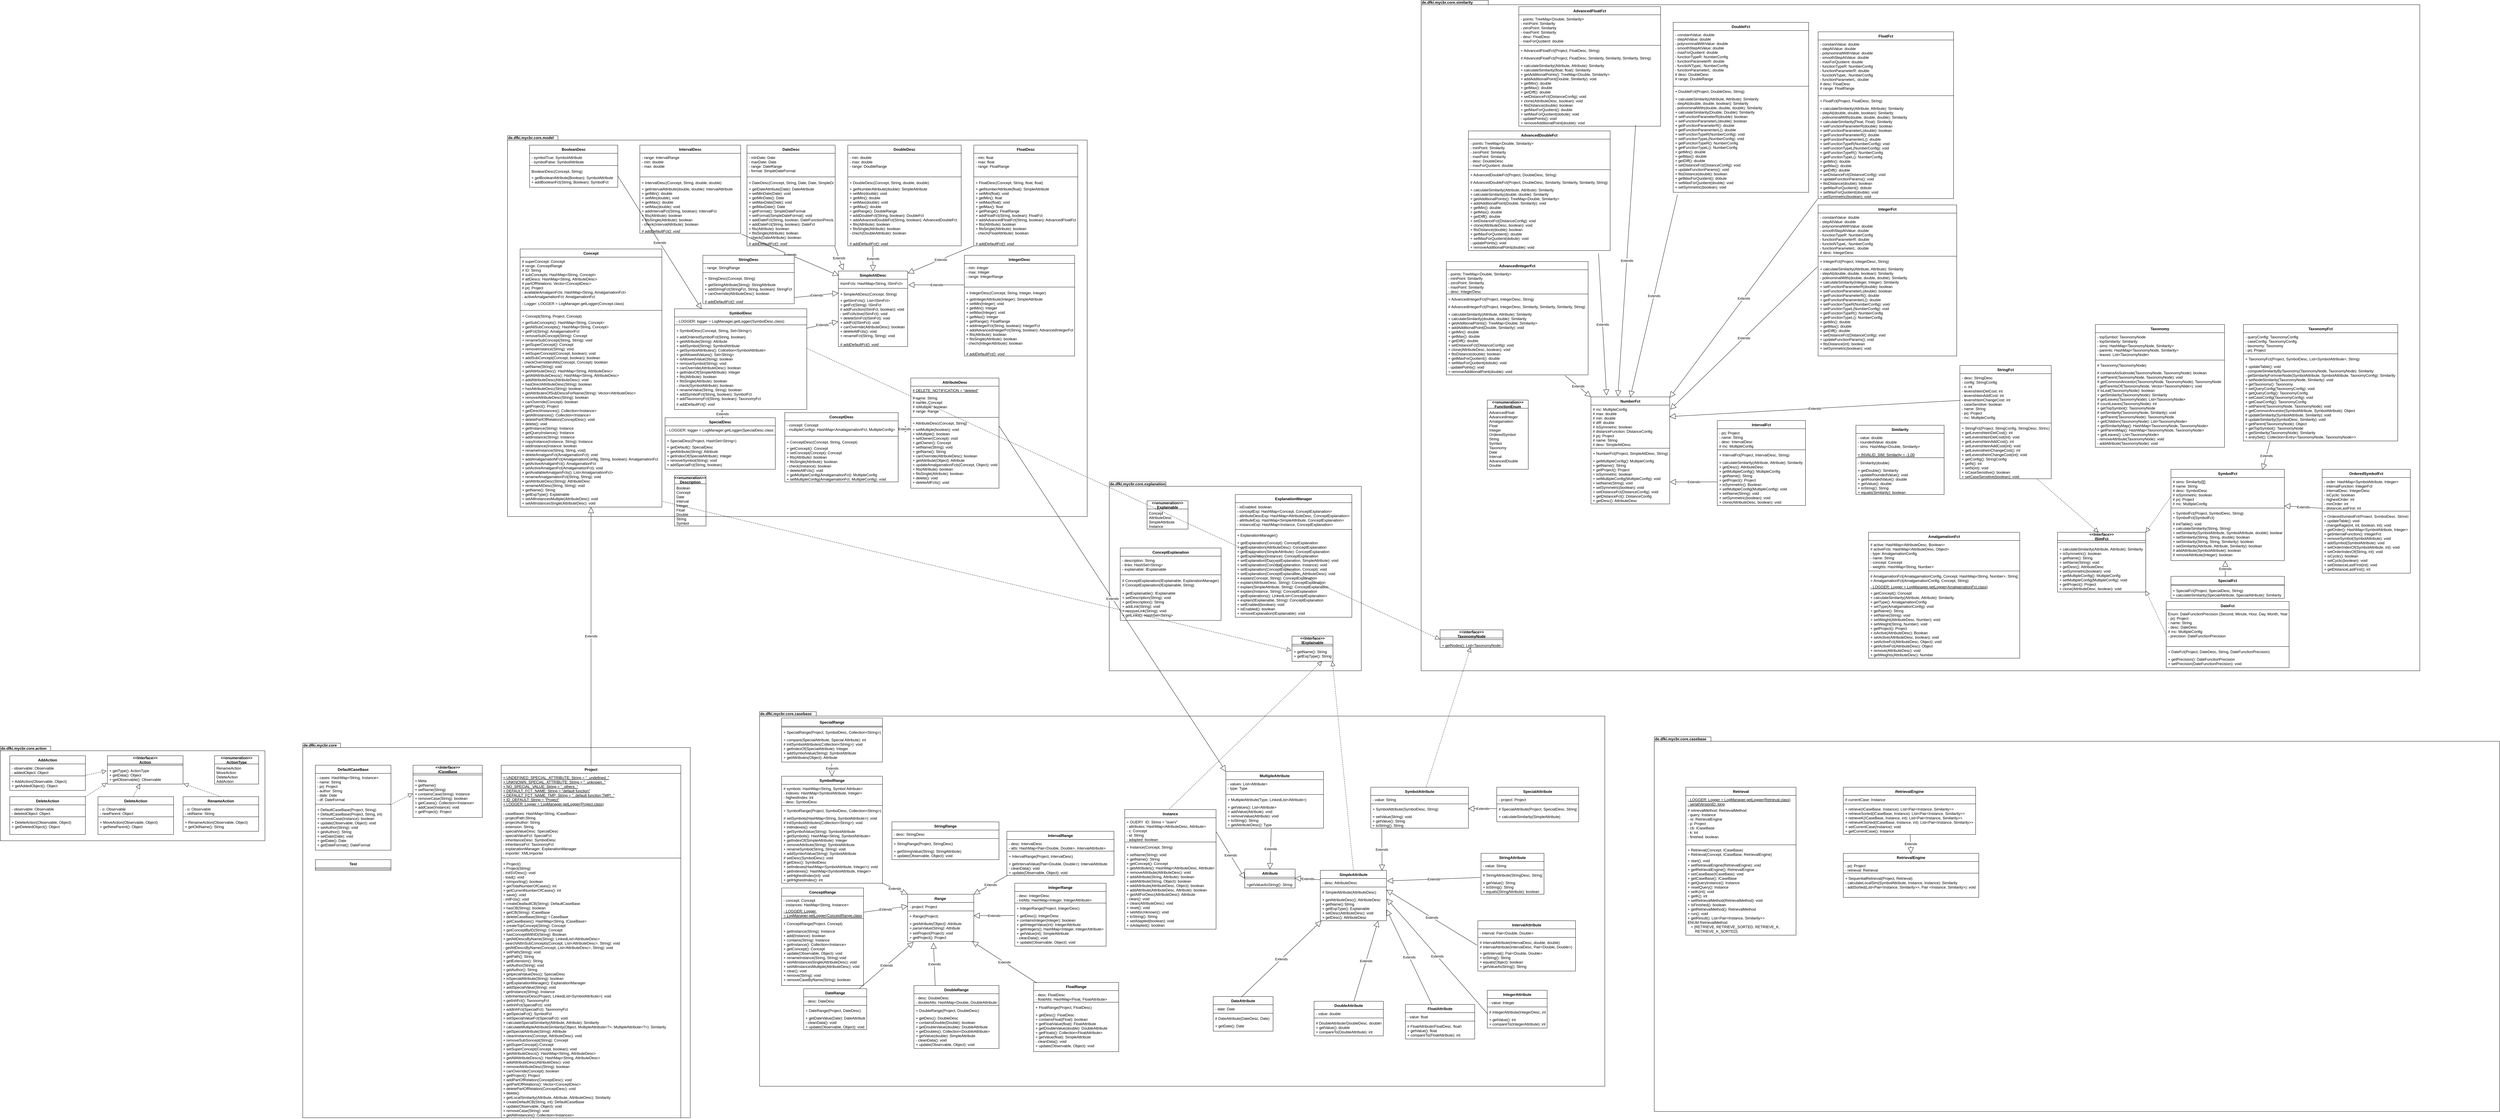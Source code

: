 <mxfile version="16.5.3" type="github"><diagram id="Gu31S6pkvQAPgfyOuc1N" name="Page-1"><mxGraphModel dx="1422" dy="794" grid="1" gridSize="10" guides="1" tooltips="1" connect="1" arrows="1" fold="1" page="1" pageScale="1" pageWidth="827" pageHeight="1169" math="0" shadow="0"><root><mxCell id="0"/><mxCell id="1" parent="0"/><mxCell id="FTfPVMMRRFmOpc5WDNTI-1" value="de.dfki.mycbr.core.casebase" style="shape=folder;fontStyle=1;spacingTop=-7;tabWidth=180;tabHeight=14;tabPosition=left;html=1;verticalAlign=top;align=left;horizontal=1;labelPosition=center;verticalLabelPosition=middle;" vertex="1" parent="1"><mxGeometry x="2450" y="2300" width="2683" height="1190" as="geometry"/></mxCell><mxCell id="FTfPVMMRRFmOpc5WDNTI-2" value="de.dfki.mycbr.core" style="shape=folder;fontStyle=1;spacingTop=-7;tabWidth=120;tabHeight=14;tabPosition=left;html=1;verticalAlign=top;align=left;horizontal=1;labelPosition=center;verticalLabelPosition=middle;" vertex="1" parent="1"><mxGeometry x="1000" y="2400" width="1230" height="1190" as="geometry"/></mxCell><mxCell id="FTfPVMMRRFmOpc5WDNTI-3" value="DefaultCaseBase" style="swimlane;fontStyle=1;align=center;verticalAlign=top;childLayout=stackLayout;horizontal=1;startSize=26;horizontalStack=0;resizeParent=1;resizeParentMax=0;resizeLast=0;collapsible=1;marginBottom=0;" vertex="1" parent="1"><mxGeometry x="1040" y="2470" width="240" height="270" as="geometry"/></mxCell><mxCell id="FTfPVMMRRFmOpc5WDNTI-4" value="- cases: HashMap&lt;String, Instance&gt;&#10;- name: String&#10;- prj: Project&#10;- author: String&#10;- date: Date&#10;- df: DateFormat" style="text;strokeColor=none;fillColor=none;align=left;verticalAlign=top;spacingLeft=4;spacingRight=4;overflow=hidden;rotatable=0;points=[[0,0.5],[1,0.5]];portConstraint=eastwest;" vertex="1" parent="FTfPVMMRRFmOpc5WDNTI-3"><mxGeometry y="26" width="240" height="94" as="geometry"/></mxCell><mxCell id="FTfPVMMRRFmOpc5WDNTI-5" value="" style="line;strokeWidth=1;fillColor=none;align=left;verticalAlign=middle;spacingTop=-1;spacingLeft=3;spacingRight=3;rotatable=0;labelPosition=right;points=[];portConstraint=eastwest;" vertex="1" parent="FTfPVMMRRFmOpc5WDNTI-3"><mxGeometry y="120" width="240" height="8" as="geometry"/></mxCell><mxCell id="FTfPVMMRRFmOpc5WDNTI-6" value="+ DefaultCaseBase(Project, String)&#10;+ DefaultCaseBase(Project, String, int)&#10;+ removeCase(Instance): boolean&#10;+ update(Observable, Object): void&#10;+ setAuthor(String): void&#10;+ getAuthor(): String&#10;+ setDate(Date): void&#10;+ getDate(): Date&#10;+ getDateFormat(): DateFormat&#10;" style="text;strokeColor=none;fillColor=none;align=left;verticalAlign=top;spacingLeft=4;spacingRight=4;overflow=hidden;rotatable=0;points=[[0,0.5],[1,0.5]];portConstraint=eastwest;" vertex="1" parent="FTfPVMMRRFmOpc5WDNTI-3"><mxGeometry y="128" width="240" height="142" as="geometry"/></mxCell><mxCell id="FTfPVMMRRFmOpc5WDNTI-7" value="&lt;&lt;Interface&gt;&gt;&#10;ICaseBase" style="swimlane;fontStyle=3;align=center;verticalAlign=middle;childLayout=stackLayout;horizontal=1;startSize=26;horizontalStack=0;resizeParent=1;resizeParentMax=0;resizeLast=0;collapsible=1;marginBottom=0;" vertex="1" parent="1"><mxGeometry x="1350" y="2470" width="220" height="166" as="geometry"/></mxCell><mxCell id="FTfPVMMRRFmOpc5WDNTI-8" value="" style="line;strokeWidth=1;fillColor=none;align=left;verticalAlign=middle;spacingTop=-1;spacingLeft=3;spacingRight=3;rotatable=0;labelPosition=right;points=[];portConstraint=eastwest;" vertex="1" parent="FTfPVMMRRFmOpc5WDNTI-7"><mxGeometry y="26" width="220" height="10" as="geometry"/></mxCell><mxCell id="FTfPVMMRRFmOpc5WDNTI-9" value="+ Meta&#10;+ getName()&#10;+ setName(String)&#10;+ containsCase(String): Instance&#10;+ removeCase(String): boolean&#10;+ getCases(): Collection&lt;Instance&gt;&#10;+ addCase(Instance): void&#10;+ getProject(): Project" style="text;strokeColor=none;fillColor=none;align=left;verticalAlign=top;spacingLeft=4;spacingRight=4;overflow=hidden;rotatable=0;points=[[0,0.5],[1,0.5]];portConstraint=eastwest;" vertex="1" parent="FTfPVMMRRFmOpc5WDNTI-7"><mxGeometry y="36" width="220" height="130" as="geometry"/></mxCell><mxCell id="FTfPVMMRRFmOpc5WDNTI-10" value="" style="endArrow=block;dashed=1;endFill=0;endSize=12;html=1;exitX=0.992;exitY=-0.017;exitDx=0;exitDy=0;exitPerimeter=0;entryX=-0.004;entryY=0.417;entryDx=0;entryDy=0;entryPerimeter=0;" edge="1" parent="1" source="FTfPVMMRRFmOpc5WDNTI-6" target="FTfPVMMRRFmOpc5WDNTI-9"><mxGeometry width="160" relative="1" as="geometry"><mxPoint x="1290" y="2592" as="sourcePoint"/><mxPoint x="1392" y="2603.71" as="targetPoint"/></mxGeometry></mxCell><mxCell id="FTfPVMMRRFmOpc5WDNTI-11" value="Project" style="swimlane;fontStyle=1;align=center;verticalAlign=top;childLayout=stackLayout;horizontal=1;startSize=26;horizontalStack=0;resizeParent=1;resizeParentMax=0;resizeLast=0;collapsible=1;marginBottom=0;" vertex="1" parent="1"><mxGeometry x="1630" y="2470" width="570" height="1120" as="geometry"/></mxCell><mxCell id="FTfPVMMRRFmOpc5WDNTI-12" value="+ UNDEFINED_SPECIAL_ATTRIBUTE: String = &quot;_undefined_&quot;&#10;+ UNKNOWN_SPECIAL_ATTRIBUTE: String = &quot;_unknown_&quot;&#10;+ NO_SPECIAL_VALUE: String = &quot;_others_&quot;&#10;+ DEFAULT_FCT_NAME: String = &quot;default function&quot;&#10;+ DEFAULT_FCT_NAME_TMP: String = &quot;_default function TMP!_&quot;&#10;+ ID_DEFAULT: String = &quot;Project&quot;&#10;+ LOGGER: Logger = LogManager.getLogger(Project.class)" style="text;strokeColor=none;fillColor=none;align=left;verticalAlign=top;spacingLeft=4;spacingRight=4;overflow=hidden;rotatable=0;points=[[0,0.5],[1,0.5]];portConstraint=eastwest;fontStyle=4" vertex="1" parent="FTfPVMMRRFmOpc5WDNTI-11"><mxGeometry y="26" width="570" height="114" as="geometry"/></mxCell><mxCell id="FTfPVMMRRFmOpc5WDNTI-13" value="- caseBases: HashMap&lt;String, ICaseBase&gt;&#10;- projectPath:String&#10;- projectAuthor: String&#10;- extension: String&#10;- specialValueDesc: SpecialDesc&#10;- specialValueFct: SpecialFct&#10;- inheritanceDesc: SymbolDesc&#10;- inheritanceFct: TaxonomyFct&#10;- explanationManager: ExplanationManager&#10;- importer: XMLImporter" style="text;strokeColor=none;fillColor=none;align=left;verticalAlign=top;spacingLeft=4;spacingRight=4;overflow=hidden;rotatable=0;points=[[0,0.5],[1,0.5]];portConstraint=eastwest;" vertex="1" parent="FTfPVMMRRFmOpc5WDNTI-11"><mxGeometry y="140" width="570" height="150" as="geometry"/></mxCell><mxCell id="FTfPVMMRRFmOpc5WDNTI-14" value="" style="line;strokeWidth=1;fillColor=none;align=left;verticalAlign=middle;spacingTop=-1;spacingLeft=3;spacingRight=3;rotatable=0;labelPosition=right;points=[];portConstraint=eastwest;" vertex="1" parent="FTfPVMMRRFmOpc5WDNTI-11"><mxGeometry y="290" width="570" height="10" as="geometry"/></mxCell><mxCell id="FTfPVMMRRFmOpc5WDNTI-15" value="+ Project()&#10;+ Project(String) &#10;- initSVDesc(): void&#10;- load(): void&#10;+ isImporting(): boolean&#10;+ getTotalNumberOfCases(): int&#10;+ getCurrentNumberOfCases(): int&#10;+ save(): void&#10;- initFcts(): void&#10;+ createDeafaultCB(String): DefaultCaseBase&#10;+ hasCB(String): boolean&#10;+ getCB(String): ICaseBase&#10;+ deleteCaseBase(String): I CaseBase&#10;+ getCaseBases(): HashMap&lt;String, ICaseBase&gt;&#10;+ createTopConcept(String): Concept&#10;+ getConceptByID(String): Concept&#10;+ hasConceptWithID(String): Boolean&#10;+ getAttDescsByName(String): LinkedList&lt;AttributeDesc&gt;&#10;- searchAttInSubConcepts(Concept, List&lt;AttributeDesc&gt;, String): void&#10;- getAttDescsByName(Concept, List&lt;AttributeDesc&gt;, String): void&#10;+ setPath(String): void&#10;+ getPath(): String&#10;+ getExtension(): String&#10;+ setAuthor(String): void&#10;+ getAuthor(): String&#10;+ getpecialValueDesc(): SpecialDesc&#10;+ isSpecialAttribute(String): boolean&#10;+ getExplanationManager(): ExplanationManager&#10;+ addSpecialValue(String): void&#10;+ getInstance(String): Instance&#10;- initInheritanceDesc(Project, LinkedList&lt;SymbolAttribute&gt;): void&#10;+ getInhFct(): TaxonomyFct&#10;+ setInhFct(SpecialFct): void&#10;+ addInhFct(SpecialFct): TaxonomyFct&#10;+ getSpecialFct(): SymbolFct&#10;+ setSpecialValueFct(SpecialFct): void&#10;+ calculateSpecialSimilarity(Attribute, Attribute): Similarity&#10;+ calculateMultipleAttributeSimilarity(Object, MultipleAttribute&lt;?&gt;, MultipleAttribute&lt;?&gt;): Similarity&#10;+ getSpecialAttribute(String): Attribute&#10;+ cleanInstances(Concept, AttributeDesc): void&#10;+ removeSubSoncept(String): Concept&#10;+ getSuperConcept():Concept&#10;+ setSuperConcept(Concept, boolean): void&#10;+ getAttributeDescs(): HashMap&lt;String, AttributeDesc&gt;&#10;+ getAllAttributeDescs(): HashMap&lt;String, AttributeDesc&gt;&#10;+ addAttributeDesc(AttributeDesc): void&#10;+ removeAttributeDesc(String): boolean&#10;+ canOverride(Concept): boolean&#10;+ getProject(): Project&#10;+ addPartOfRelation(ConceptDesc): void&#10;+ getPartOfRelations(): Vector&lt;ConceptDesc&gt;&#10;+ deletePartOfRelation(ConceptDesc): void&#10;+ delete()&#10;+ getLocalSimilarity(Attribute, Attribute, AttributeDesc): Similarity&#10;+ createDefaultCB(String, int): DefaultCaseBase&#10;+ update(Observable, Object): void&#10;+ removeCase(String): void&#10;+ getAllInstances(): Collection&lt;Instances&gt;" style="text;strokeColor=none;fillColor=none;align=left;verticalAlign=top;spacingLeft=4;spacingRight=4;overflow=hidden;rotatable=0;points=[[0,0.5],[1,0.5]];portConstraint=eastwest;" vertex="1" parent="FTfPVMMRRFmOpc5WDNTI-11"><mxGeometry y="300" width="570" height="820" as="geometry"/></mxCell><mxCell id="FTfPVMMRRFmOpc5WDNTI-16" value="Test" style="swimlane;fontStyle=1;align=center;verticalAlign=top;childLayout=stackLayout;horizontal=1;startSize=26;horizontalStack=0;resizeParent=1;resizeParentMax=0;resizeLast=0;collapsible=1;marginBottom=0;" vertex="1" parent="1"><mxGeometry x="1040" y="2770" width="240" height="34" as="geometry"/></mxCell><mxCell id="FTfPVMMRRFmOpc5WDNTI-17" value="" style="line;strokeWidth=1;fillColor=none;align=left;verticalAlign=middle;spacingTop=-1;spacingLeft=3;spacingRight=3;rotatable=0;labelPosition=right;points=[];portConstraint=eastwest;" vertex="1" parent="FTfPVMMRRFmOpc5WDNTI-16"><mxGeometry y="26" width="240" height="8" as="geometry"/></mxCell><mxCell id="FTfPVMMRRFmOpc5WDNTI-18" value="de.dfki.mycbr.core.action" style="shape=folder;fontStyle=1;spacingTop=-7;tabWidth=160;tabHeight=14;tabPosition=left;html=1;verticalAlign=top;align=left;horizontal=1;labelPosition=center;verticalLabelPosition=middle;" vertex="1" parent="1"><mxGeometry x="40" y="2410" width="840" height="300" as="geometry"/></mxCell><mxCell id="FTfPVMMRRFmOpc5WDNTI-19" value="&lt;&lt;Interface&gt;&gt;&#10;Action" style="swimlane;fontStyle=1;align=center;verticalAlign=middle;childLayout=stackLayout;horizontal=1;startSize=26;horizontalStack=0;resizeParent=1;resizeParentMax=0;resizeLast=0;collapsible=1;marginBottom=0;" vertex="1" parent="1"><mxGeometry x="380" y="2440" width="240" height="90" as="geometry"/></mxCell><mxCell id="FTfPVMMRRFmOpc5WDNTI-20" value="" style="line;strokeWidth=1;fillColor=none;align=left;verticalAlign=middle;spacingTop=-1;spacingLeft=3;spacingRight=3;rotatable=0;labelPosition=right;points=[];portConstraint=eastwest;" vertex="1" parent="FTfPVMMRRFmOpc5WDNTI-19"><mxGeometry y="26" width="240" height="8" as="geometry"/></mxCell><mxCell id="FTfPVMMRRFmOpc5WDNTI-21" value="+ getType(): ActionType&#10;+ getData(): Object&#10;+ getObservable(): Observable" style="text;strokeColor=none;fillColor=none;align=left;verticalAlign=top;spacingLeft=4;spacingRight=4;overflow=hidden;rotatable=0;points=[[0,0.5],[1,0.5]];portConstraint=eastwest;" vertex="1" parent="FTfPVMMRRFmOpc5WDNTI-19"><mxGeometry y="34" width="240" height="56" as="geometry"/></mxCell><mxCell id="FTfPVMMRRFmOpc5WDNTI-22" value="&lt;&lt;enumeration&gt;&gt;&#10;ActionType" style="swimlane;fontStyle=1;align=center;verticalAlign=middle;childLayout=stackLayout;horizontal=1;startSize=26;horizontalStack=0;resizeParent=1;resizeParentMax=0;resizeLast=0;collapsible=1;marginBottom=0;" vertex="1" parent="1"><mxGeometry x="720" y="2440" width="140" height="90" as="geometry"/></mxCell><mxCell id="FTfPVMMRRFmOpc5WDNTI-23" value="RenameAction&#10;MoveAction&#10;DeleteAction&#10;AddAction&#10;" style="text;strokeColor=none;fillColor=none;align=left;verticalAlign=top;spacingLeft=4;spacingRight=4;overflow=hidden;rotatable=0;points=[[0,0.5],[1,0.5]];portConstraint=eastwest;" vertex="1" parent="FTfPVMMRRFmOpc5WDNTI-22"><mxGeometry y="26" width="140" height="64" as="geometry"/></mxCell><mxCell id="FTfPVMMRRFmOpc5WDNTI-24" value="AddAction" style="swimlane;fontStyle=1;align=center;verticalAlign=top;childLayout=stackLayout;horizontal=1;startSize=26;horizontalStack=0;resizeParent=1;resizeParentMax=0;resizeLast=0;collapsible=1;marginBottom=0;" vertex="1" parent="1"><mxGeometry x="70" y="2440" width="240" height="110" as="geometry"/></mxCell><mxCell id="FTfPVMMRRFmOpc5WDNTI-25" value="- observable: Observable&#10;- addedObject: Object" style="text;strokeColor=none;fillColor=none;align=left;verticalAlign=top;spacingLeft=4;spacingRight=4;overflow=hidden;rotatable=0;points=[[0,0.5],[1,0.5]];portConstraint=eastwest;" vertex="1" parent="FTfPVMMRRFmOpc5WDNTI-24"><mxGeometry y="26" width="240" height="34" as="geometry"/></mxCell><mxCell id="FTfPVMMRRFmOpc5WDNTI-26" value="" style="line;strokeWidth=1;fillColor=none;align=left;verticalAlign=middle;spacingTop=-1;spacingLeft=3;spacingRight=3;rotatable=0;labelPosition=right;points=[];portConstraint=eastwest;" vertex="1" parent="FTfPVMMRRFmOpc5WDNTI-24"><mxGeometry y="60" width="240" height="8" as="geometry"/></mxCell><mxCell id="FTfPVMMRRFmOpc5WDNTI-27" value="+ AddAction(Observable, Object)&#10;+ getAddedObject(): Object" style="text;strokeColor=none;fillColor=none;align=left;verticalAlign=top;spacingLeft=4;spacingRight=4;overflow=hidden;rotatable=0;points=[[0,0.5],[1,0.5]];portConstraint=eastwest;" vertex="1" parent="FTfPVMMRRFmOpc5WDNTI-24"><mxGeometry y="68" width="240" height="42" as="geometry"/></mxCell><mxCell id="FTfPVMMRRFmOpc5WDNTI-28" value="DeleteAction" style="swimlane;fontStyle=1;align=center;verticalAlign=top;childLayout=stackLayout;horizontal=1;startSize=26;horizontalStack=0;resizeParent=1;resizeParentMax=0;resizeLast=0;collapsible=1;marginBottom=0;" vertex="1" parent="1"><mxGeometry x="70" y="2570" width="240" height="120" as="geometry"/></mxCell><mxCell id="FTfPVMMRRFmOpc5WDNTI-29" value="- observable: Observable&#10;- deletedObject: Object" style="text;strokeColor=none;fillColor=none;align=left;verticalAlign=top;spacingLeft=4;spacingRight=4;overflow=hidden;rotatable=0;points=[[0,0.5],[1,0.5]];portConstraint=eastwest;" vertex="1" parent="FTfPVMMRRFmOpc5WDNTI-28"><mxGeometry y="26" width="240" height="34" as="geometry"/></mxCell><mxCell id="FTfPVMMRRFmOpc5WDNTI-30" value="" style="line;strokeWidth=1;fillColor=none;align=left;verticalAlign=middle;spacingTop=-1;spacingLeft=3;spacingRight=3;rotatable=0;labelPosition=right;points=[];portConstraint=eastwest;" vertex="1" parent="FTfPVMMRRFmOpc5WDNTI-28"><mxGeometry y="60" width="240" height="8" as="geometry"/></mxCell><mxCell id="FTfPVMMRRFmOpc5WDNTI-31" value="+ DeleteAction(Observable, Object)&#10;+ getDeletedObject(): Object" style="text;strokeColor=none;fillColor=none;align=left;verticalAlign=top;spacingLeft=4;spacingRight=4;overflow=hidden;rotatable=0;points=[[0,0.5],[1,0.5]];portConstraint=eastwest;" vertex="1" parent="FTfPVMMRRFmOpc5WDNTI-28"><mxGeometry y="68" width="240" height="52" as="geometry"/></mxCell><mxCell id="FTfPVMMRRFmOpc5WDNTI-32" value="DeleteAction" style="swimlane;fontStyle=1;align=center;verticalAlign=top;childLayout=stackLayout;horizontal=1;startSize=26;horizontalStack=0;resizeParent=1;resizeParentMax=0;resizeLast=0;collapsible=1;marginBottom=0;" vertex="1" parent="1"><mxGeometry x="350" y="2570" width="240" height="120" as="geometry"/></mxCell><mxCell id="FTfPVMMRRFmOpc5WDNTI-33" value="- o: Observable&#10;- newParent: Object" style="text;strokeColor=none;fillColor=none;align=left;verticalAlign=top;spacingLeft=4;spacingRight=4;overflow=hidden;rotatable=0;points=[[0,0.5],[1,0.5]];portConstraint=eastwest;" vertex="1" parent="FTfPVMMRRFmOpc5WDNTI-32"><mxGeometry y="26" width="240" height="34" as="geometry"/></mxCell><mxCell id="FTfPVMMRRFmOpc5WDNTI-34" value="" style="line;strokeWidth=1;fillColor=none;align=left;verticalAlign=middle;spacingTop=-1;spacingLeft=3;spacingRight=3;rotatable=0;labelPosition=right;points=[];portConstraint=eastwest;" vertex="1" parent="FTfPVMMRRFmOpc5WDNTI-32"><mxGeometry y="60" width="240" height="8" as="geometry"/></mxCell><mxCell id="FTfPVMMRRFmOpc5WDNTI-35" value="+ MoveAction(Observable, Object)&#10;+ getNewParent(): Object&#10;" style="text;strokeColor=none;fillColor=none;align=left;verticalAlign=top;spacingLeft=4;spacingRight=4;overflow=hidden;rotatable=0;points=[[0,0.5],[1,0.5]];portConstraint=eastwest;" vertex="1" parent="FTfPVMMRRFmOpc5WDNTI-32"><mxGeometry y="68" width="240" height="52" as="geometry"/></mxCell><mxCell id="FTfPVMMRRFmOpc5WDNTI-36" value="RenameAction" style="swimlane;fontStyle=1;align=center;verticalAlign=top;childLayout=stackLayout;horizontal=1;startSize=26;horizontalStack=0;resizeParent=1;resizeParentMax=0;resizeLast=0;collapsible=1;marginBottom=0;" vertex="1" parent="1"><mxGeometry x="620" y="2570" width="240" height="110" as="geometry"/></mxCell><mxCell id="FTfPVMMRRFmOpc5WDNTI-37" value="- o: Observable&#10;- oldName: String" style="text;strokeColor=none;fillColor=none;align=left;verticalAlign=top;spacingLeft=4;spacingRight=4;overflow=hidden;rotatable=0;points=[[0,0.5],[1,0.5]];portConstraint=eastwest;" vertex="1" parent="FTfPVMMRRFmOpc5WDNTI-36"><mxGeometry y="26" width="240" height="34" as="geometry"/></mxCell><mxCell id="FTfPVMMRRFmOpc5WDNTI-38" value="" style="line;strokeWidth=1;fillColor=none;align=left;verticalAlign=middle;spacingTop=-1;spacingLeft=3;spacingRight=3;rotatable=0;labelPosition=right;points=[];portConstraint=eastwest;" vertex="1" parent="FTfPVMMRRFmOpc5WDNTI-36"><mxGeometry y="60" width="240" height="8" as="geometry"/></mxCell><mxCell id="FTfPVMMRRFmOpc5WDNTI-39" value="+ RenameAction(Observable, Object)&#10;+ getOldName(): String&#10;" style="text;strokeColor=none;fillColor=none;align=left;verticalAlign=top;spacingLeft=4;spacingRight=4;overflow=hidden;rotatable=0;points=[[0,0.5],[1,0.5]];portConstraint=eastwest;" vertex="1" parent="FTfPVMMRRFmOpc5WDNTI-36"><mxGeometry y="68" width="240" height="42" as="geometry"/></mxCell><mxCell id="FTfPVMMRRFmOpc5WDNTI-40" value="" style="endArrow=block;dashed=1;endFill=0;endSize=12;html=1;entryX=-0.012;entryY=0.25;entryDx=0;entryDy=0;entryPerimeter=0;" edge="1" parent="1" target="FTfPVMMRRFmOpc5WDNTI-21"><mxGeometry width="160" relative="1" as="geometry"><mxPoint x="310" y="2502" as="sourcePoint"/><mxPoint x="470" y="2529" as="targetPoint"/></mxGeometry></mxCell><mxCell id="FTfPVMMRRFmOpc5WDNTI-41" value="" style="endArrow=block;dashed=1;endFill=0;endSize=12;html=1;entryX=-0.008;entryY=0.935;entryDx=0;entryDy=0;entryPerimeter=0;exitX=1;exitY=0;exitDx=0;exitDy=0;" edge="1" parent="1" source="FTfPVMMRRFmOpc5WDNTI-28" target="FTfPVMMRRFmOpc5WDNTI-21"><mxGeometry width="160" relative="1" as="geometry"><mxPoint x="320" y="2512" as="sourcePoint"/><mxPoint x="387.12" y="2498" as="targetPoint"/></mxGeometry></mxCell><mxCell id="FTfPVMMRRFmOpc5WDNTI-42" value="" style="endArrow=block;dashed=1;endFill=0;endSize=12;html=1;exitX=0.464;exitY=-0.01;exitDx=0;exitDy=0;exitPerimeter=0;" edge="1" parent="1" source="FTfPVMMRRFmOpc5WDNTI-32" target="FTfPVMMRRFmOpc5WDNTI-21"><mxGeometry width="160" relative="1" as="geometry"><mxPoint x="320" y="2580" as="sourcePoint"/><mxPoint x="388.08" y="2536.36" as="targetPoint"/></mxGeometry></mxCell><mxCell id="FTfPVMMRRFmOpc5WDNTI-43" value="" style="endArrow=block;dashed=1;endFill=0;endSize=12;html=1;entryX=1.009;entryY=0.979;entryDx=0;entryDy=0;entryPerimeter=0;exitX=0.5;exitY=0;exitDx=0;exitDy=0;" edge="1" parent="1" source="FTfPVMMRRFmOpc5WDNTI-36" target="FTfPVMMRRFmOpc5WDNTI-21"><mxGeometry width="160" relative="1" as="geometry"><mxPoint x="479.85" y="2580" as="sourcePoint"/><mxPoint x="479.76" y="2543.808" as="targetPoint"/></mxGeometry></mxCell><mxCell id="FTfPVMMRRFmOpc5WDNTI-44" value="Attribute" style="swimlane;fontStyle=3;align=center;verticalAlign=top;childLayout=stackLayout;horizontal=1;startSize=26;horizontalStack=0;resizeParent=1;resizeParentMax=0;resizeLast=0;collapsible=1;marginBottom=0;" vertex="1" parent="1"><mxGeometry x="3990" y="2800" width="160" height="60" as="geometry"/></mxCell><mxCell id="FTfPVMMRRFmOpc5WDNTI-45" value="" style="line;strokeWidth=1;fillColor=none;align=left;verticalAlign=middle;spacingTop=-1;spacingLeft=3;spacingRight=3;rotatable=0;labelPosition=right;points=[];portConstraint=eastwest;" vertex="1" parent="FTfPVMMRRFmOpc5WDNTI-44"><mxGeometry y="26" width="160" height="10" as="geometry"/></mxCell><mxCell id="FTfPVMMRRFmOpc5WDNTI-46" value="+getValueAsString(): String" style="text;strokeColor=none;fillColor=none;align=left;verticalAlign=top;spacingLeft=4;spacingRight=4;overflow=hidden;rotatable=0;points=[[0,0.5],[1,0.5]];portConstraint=eastwest;fontStyle=2" vertex="1" parent="FTfPVMMRRFmOpc5WDNTI-44"><mxGeometry y="36" width="160" height="24" as="geometry"/></mxCell><mxCell id="FTfPVMMRRFmOpc5WDNTI-47" value="Range " style="swimlane;fontStyle=3;align=center;verticalAlign=top;childLayout=stackLayout;horizontal=1;startSize=26;horizontalStack=0;resizeParent=1;resizeParentMax=0;resizeLast=0;collapsible=1;marginBottom=0;" vertex="1" parent="1"><mxGeometry x="2920" y="2880" width="210" height="150" as="geometry"/></mxCell><mxCell id="FTfPVMMRRFmOpc5WDNTI-48" value="- project: Project" style="text;strokeColor=none;fillColor=none;align=left;verticalAlign=top;spacingLeft=4;spacingRight=4;overflow=hidden;rotatable=0;points=[[0,0.5],[1,0.5]];portConstraint=eastwest;" vertex="1" parent="FTfPVMMRRFmOpc5WDNTI-47"><mxGeometry y="26" width="210" height="24" as="geometry"/></mxCell><mxCell id="FTfPVMMRRFmOpc5WDNTI-49" value="" style="line;strokeWidth=1;fillColor=none;align=left;verticalAlign=middle;spacingTop=-1;spacingLeft=3;spacingRight=3;rotatable=0;labelPosition=right;points=[];portConstraint=eastwest;" vertex="1" parent="FTfPVMMRRFmOpc5WDNTI-47"><mxGeometry y="50" width="210" height="6" as="geometry"/></mxCell><mxCell id="FTfPVMMRRFmOpc5WDNTI-50" value="+ Range(Project)" style="text;strokeColor=none;fillColor=none;align=left;verticalAlign=top;spacingLeft=4;spacingRight=4;overflow=hidden;rotatable=0;points=[[0,0.5],[1,0.5]];portConstraint=eastwest;fontStyle=0" vertex="1" parent="FTfPVMMRRFmOpc5WDNTI-47"><mxGeometry y="56" width="210" height="24" as="geometry"/></mxCell><mxCell id="FTfPVMMRRFmOpc5WDNTI-51" value="+ getAttribute(Object): Attribute&#10;+ parseValue(String): Attribute" style="text;strokeColor=none;fillColor=none;align=left;verticalAlign=top;spacingLeft=4;spacingRight=4;overflow=hidden;rotatable=0;points=[[0,0.5],[1,0.5]];portConstraint=eastwest;fontStyle=2" vertex="1" parent="FTfPVMMRRFmOpc5WDNTI-47"><mxGeometry y="80" width="210" height="30" as="geometry"/></mxCell><mxCell id="FTfPVMMRRFmOpc5WDNTI-52" value="+ setProject(Project): void&#10;+ getProject(): Project" style="text;strokeColor=none;fillColor=none;align=left;verticalAlign=top;spacingLeft=4;spacingRight=4;overflow=hidden;rotatable=0;points=[[0,0.5],[1,0.5]];portConstraint=eastwest;fontStyle=0" vertex="1" parent="FTfPVMMRRFmOpc5WDNTI-47"><mxGeometry y="110" width="210" height="40" as="geometry"/></mxCell><mxCell id="FTfPVMMRRFmOpc5WDNTI-53" value="ConceptRange" style="swimlane;fontStyle=1;align=center;verticalAlign=top;childLayout=stackLayout;horizontal=1;startSize=26;horizontalStack=0;resizeParent=1;resizeParentMax=0;resizeLast=0;collapsible=1;marginBottom=0;" vertex="1" parent="1"><mxGeometry x="2520" y="2860" width="260" height="310" as="geometry"/></mxCell><mxCell id="FTfPVMMRRFmOpc5WDNTI-54" value="- concept: Concept&#10;- instances: HasMap&lt;String, Instance&gt;" style="text;strokeColor=none;fillColor=none;align=left;verticalAlign=top;spacingLeft=4;spacingRight=4;overflow=hidden;rotatable=0;points=[[0,0.5],[1,0.5]];portConstraint=eastwest;" vertex="1" parent="FTfPVMMRRFmOpc5WDNTI-53"><mxGeometry y="26" width="260" height="34" as="geometry"/></mxCell><mxCell id="FTfPVMMRRFmOpc5WDNTI-55" value="- LOGGER: Logger &#10;= LogManager.getLogger(ConceptRange.class)" style="text;strokeColor=none;fillColor=none;align=left;verticalAlign=top;spacingLeft=4;spacingRight=4;overflow=hidden;rotatable=0;points=[[0,0.5],[1,0.5]];portConstraint=eastwest;fontStyle=4" vertex="1" parent="FTfPVMMRRFmOpc5WDNTI-53"><mxGeometry y="60" width="260" height="34" as="geometry"/></mxCell><mxCell id="FTfPVMMRRFmOpc5WDNTI-56" value="" style="line;strokeWidth=1;fillColor=none;align=left;verticalAlign=middle;spacingTop=-1;spacingLeft=3;spacingRight=3;rotatable=0;labelPosition=right;points=[];portConstraint=eastwest;" vertex="1" parent="FTfPVMMRRFmOpc5WDNTI-53"><mxGeometry y="94" width="260" height="6" as="geometry"/></mxCell><mxCell id="FTfPVMMRRFmOpc5WDNTI-57" value="+ ConceptRange(Project, Concept)" style="text;strokeColor=none;fillColor=none;align=left;verticalAlign=top;spacingLeft=4;spacingRight=4;overflow=hidden;rotatable=0;points=[[0,0.5],[1,0.5]];portConstraint=eastwest;fontStyle=0" vertex="1" parent="FTfPVMMRRFmOpc5WDNTI-53"><mxGeometry y="100" width="260" height="24" as="geometry"/></mxCell><mxCell id="FTfPVMMRRFmOpc5WDNTI-58" value="+ getInstance(String): Instance&#10;+ add(Instance): boolean&#10;+ contains(String): Instance&#10;+ getInstance(): Collection&lt;Instance&gt;&#10;+ getConcept(): Concept&#10;+ update(Observable, Object): void&#10;+ renameInstance(String, String) void&#10;+ setAllinstancesSingle(AttributeDesc): void&#10;+ setAllInstancesMultiple(AttributeDesc): void&#10;+ clear(): void&#10;+ remove(String): void&#10;+ removeCaseByName(String): boolean" style="text;strokeColor=none;fillColor=none;align=left;verticalAlign=top;spacingLeft=4;spacingRight=4;overflow=hidden;rotatable=0;points=[[0,0.5],[1,0.5]];portConstraint=eastwest;fontStyle=0" vertex="1" parent="FTfPVMMRRFmOpc5WDNTI-53"><mxGeometry y="124" width="260" height="186" as="geometry"/></mxCell><mxCell id="FTfPVMMRRFmOpc5WDNTI-59" value="Extends" style="endArrow=block;endSize=16;endFill=0;html=1;entryX=0;entryY=0.5;entryDx=0;entryDy=0;exitX=1;exitY=0.5;exitDx=0;exitDy=0;" edge="1" parent="1" source="FTfPVMMRRFmOpc5WDNTI-55" target="FTfPVMMRRFmOpc5WDNTI-48"><mxGeometry width="160" relative="1" as="geometry"><mxPoint x="2898" y="2665" as="sourcePoint"/><mxPoint x="3058" y="2665" as="targetPoint"/></mxGeometry></mxCell><mxCell id="FTfPVMMRRFmOpc5WDNTI-60" value="de.dfki.mycbr.core.model" style="shape=folder;fontStyle=1;spacingTop=-7;tabWidth=160;tabHeight=14;tabPosition=left;html=1;verticalAlign=top;align=left;horizontal=1;labelPosition=center;verticalLabelPosition=middle;" vertex="1" parent="1"><mxGeometry x="1650" y="470" width="1840" height="1210" as="geometry"/></mxCell><mxCell id="FTfPVMMRRFmOpc5WDNTI-61" value="Concept" style="swimlane;fontStyle=1;align=center;verticalAlign=top;childLayout=stackLayout;horizontal=1;startSize=26;horizontalStack=0;resizeParent=1;resizeParentMax=0;resizeLast=0;collapsible=1;marginBottom=0;" vertex="1" parent="1"><mxGeometry x="1690" y="830" width="450" height="820" as="geometry"/></mxCell><mxCell id="FTfPVMMRRFmOpc5WDNTI-62" value="# superConcept: Concept&#10;# range: ConceptRange&#10;# ID: String&#10;# subConcepts: HashMap&lt;String, Concept&gt;&#10;# attDescs: HashMap&lt;String, AttributeDesc&gt;&#10;# partOfRelations: Vector&lt;ConceptDesc&gt;&#10;# prj: Project&#10;- availableAmalgamFcts: HashMap&lt;String, AmalgamationFct&gt;&#10;- activeAmalgamationFct: AmalgamationFct" style="text;strokeColor=none;fillColor=none;align=left;verticalAlign=top;spacingLeft=4;spacingRight=4;overflow=hidden;rotatable=0;points=[[0,0.5],[1,0.5]];portConstraint=eastwest;fontStyle=0" vertex="1" parent="FTfPVMMRRFmOpc5WDNTI-61"><mxGeometry y="26" width="450" height="134" as="geometry"/></mxCell><mxCell id="FTfPVMMRRFmOpc5WDNTI-63" value="- Logger: LOGGER = LogManager.getLogger(Concept.class)" style="text;strokeColor=none;fillColor=none;align=left;verticalAlign=top;spacingLeft=4;spacingRight=4;overflow=hidden;rotatable=0;points=[[0,0.5],[1,0.5]];portConstraint=eastwest;fontStyle=0" vertex="1" parent="FTfPVMMRRFmOpc5WDNTI-61"><mxGeometry y="160" width="450" height="30" as="geometry"/></mxCell><mxCell id="FTfPVMMRRFmOpc5WDNTI-64" value="" style="line;strokeWidth=1;fillColor=none;align=left;verticalAlign=middle;spacingTop=-1;spacingLeft=3;spacingRight=3;rotatable=0;labelPosition=right;points=[];portConstraint=eastwest;" vertex="1" parent="FTfPVMMRRFmOpc5WDNTI-61"><mxGeometry y="190" width="450" height="10" as="geometry"/></mxCell><mxCell id="FTfPVMMRRFmOpc5WDNTI-65" value="+ Concept(String, Project, Concept)" style="text;strokeColor=none;fillColor=none;align=left;verticalAlign=top;spacingLeft=4;spacingRight=4;overflow=hidden;rotatable=0;points=[[0,0.5],[1,0.5]];portConstraint=eastwest;" vertex="1" parent="FTfPVMMRRFmOpc5WDNTI-61"><mxGeometry y="200" width="450" height="20" as="geometry"/></mxCell><mxCell id="FTfPVMMRRFmOpc5WDNTI-66" value="+ getSubConcepts(): HashMap&lt;String, Concept&gt;&#10;+ getAllSubConcepts(): HashMap&lt;String, Concept&gt;&#10;+ getFct(String): AmalgamationFct&#10;+ removeSubConcept(String): Concept&#10;+ renameSubConcept(String, String): void&#10;+ getSuperConcept(): Concept&#10;+ removeInstance(String): void&#10;+ setSuperConcept(Concept, boolean): void&#10;+ addSubConcept(Concept, boolean): boolean&#10;- checkOverriddenAtts(Concept, Concept): boolean&#10;+ setName(String): void&#10;+ getAttirbuteDesc(): HashMap&lt;String, AttributeDesc&gt;&#10;+ getAllAttributeDescs(): HashMap&lt;String, AttributeDesc&gt;&#10;+ addAttributeDesc(AttributeDesc): void&#10;+ hasDirectAttributeDesc(String): boolean&#10;+ hasAttributeDesc(String): boolean&#10;+ getAttributesOfSubDescsForName(String): Vector&lt;AttributeDesc&gt;&#10;+ removeAttributeDesc(String): boolean&#10;+ canOverride(Concept): boolean&#10;+ getProject(): Project&#10;+ getDirectInstances(): Collection&lt;Instance&gt;&#10;+ getAllInstances(): Collection&lt;Instance&gt;&#10;+ deletePartOfRelation(ConceptDesc): void&#10;+ delete(): void&#10;+ getInstance(String): Instance&#10;+ getQueryInstance(): Instance&#10;+ addInstance(String): Instance&#10;+ copyInstance(Instance, String): Instance&#10;+ addInstance(Instance: boolean&#10;+ renameInstance(String, String, void) &#10;+ deleteAmalgamFct(AmalgamationFct): void&#10;+ addAmalgamatioNFct(AmalgamationConfig, String, boolean): AmalgamationFct&#10;+ getActiveAmalgamFct(): AmalgamationFct&#10;+ setActiveAmalgamFct(AmalgamationFct): void&#10;+ getAvailableAmalgamFcts(): List&lt;AmalgamationFct&gt;&#10;+ renameAmalgamationFct(String, String): void&#10;+ getAttributeDesc(String): AttributeDesc&#10;+ renameAttDesc(String, String): void&#10;+ getName(): String&#10;+ getExpType(): Explainable&#10;+ setAllInstancesMultiple(AttributeDesc): void&#10;+ setAllInstancesSingle(AttributeDesc): void" style="text;strokeColor=none;fillColor=none;align=left;verticalAlign=top;spacingLeft=4;spacingRight=4;overflow=hidden;rotatable=0;points=[[0,0.5],[1,0.5]];portConstraint=eastwest;" vertex="1" parent="FTfPVMMRRFmOpc5WDNTI-61"><mxGeometry y="220" width="450" height="600" as="geometry"/></mxCell><mxCell id="FTfPVMMRRFmOpc5WDNTI-67" value="Extends" style="endArrow=block;endSize=16;endFill=0;html=1;exitX=0.5;exitY=0;exitDx=0;exitDy=0;" edge="1" parent="1" source="FTfPVMMRRFmOpc5WDNTI-11" target="FTfPVMMRRFmOpc5WDNTI-66"><mxGeometry width="160" relative="1" as="geometry"><mxPoint x="1870" y="2270" as="sourcePoint"/><mxPoint x="2030" y="2270" as="targetPoint"/></mxGeometry></mxCell><mxCell id="FTfPVMMRRFmOpc5WDNTI-68" value="de.dfki.mycbr.core.explanation" style="shape=folder;fontStyle=1;spacingTop=-7;tabWidth=180;tabHeight=14;tabPosition=left;html=1;verticalAlign=top;align=left;horizontal=1;labelPosition=center;verticalLabelPosition=middle;" vertex="1" parent="1"><mxGeometry x="3560" y="1570" width="800" height="600" as="geometry"/></mxCell><mxCell id="FTfPVMMRRFmOpc5WDNTI-69" value="&lt;&lt;Interface&gt;&gt;&#10;IExplainable" style="swimlane;fontStyle=1;align=center;verticalAlign=middle;childLayout=stackLayout;horizontal=1;startSize=26;horizontalStack=0;resizeParent=1;resizeParentMax=0;resizeLast=0;collapsible=1;marginBottom=0;" vertex="1" parent="1"><mxGeometry x="4140" y="2060" width="130" height="80" as="geometry"/></mxCell><mxCell id="FTfPVMMRRFmOpc5WDNTI-70" value="" style="line;strokeWidth=1;fillColor=none;align=left;verticalAlign=middle;spacingTop=-1;spacingLeft=3;spacingRight=3;rotatable=0;labelPosition=right;points=[];portConstraint=eastwest;" vertex="1" parent="FTfPVMMRRFmOpc5WDNTI-69"><mxGeometry y="26" width="130" height="10" as="geometry"/></mxCell><mxCell id="FTfPVMMRRFmOpc5WDNTI-71" value="+ getName(): String&#10;+ getExpType(): String" style="text;strokeColor=none;fillColor=none;align=left;verticalAlign=top;spacingLeft=4;spacingRight=4;overflow=hidden;rotatable=0;points=[[0,0.5],[1,0.5]];portConstraint=eastwest;" vertex="1" parent="FTfPVMMRRFmOpc5WDNTI-69"><mxGeometry y="36" width="130" height="44" as="geometry"/></mxCell><mxCell id="FTfPVMMRRFmOpc5WDNTI-72" value="" style="endArrow=block;dashed=1;endFill=0;endSize=12;html=1;entryX=-0.014;entryY=0.212;entryDx=0;entryDy=0;entryPerimeter=0;exitX=1.007;exitY=0.97;exitDx=0;exitDy=0;exitPerimeter=0;" edge="1" parent="1" source="FTfPVMMRRFmOpc5WDNTI-66" target="FTfPVMMRRFmOpc5WDNTI-71"><mxGeometry width="160" relative="1" as="geometry"><mxPoint x="2220.0" y="1852.067" as="sourcePoint"/><mxPoint x="3740" y="1687.358" as="targetPoint"/></mxGeometry></mxCell><mxCell id="FTfPVMMRRFmOpc5WDNTI-73" value="DateAttribute" style="swimlane;fontStyle=1;align=center;verticalAlign=top;childLayout=stackLayout;horizontal=1;startSize=26;horizontalStack=0;resizeParent=1;resizeParentMax=0;resizeLast=0;collapsible=1;marginBottom=0;" vertex="1" parent="1"><mxGeometry x="3890" y="3205" width="190" height="110" as="geometry"/></mxCell><mxCell id="FTfPVMMRRFmOpc5WDNTI-74" value="- date: Date" style="text;strokeColor=none;fillColor=none;align=left;verticalAlign=top;spacingLeft=4;spacingRight=4;overflow=hidden;rotatable=0;points=[[0,0.5],[1,0.5]];portConstraint=eastwest;" vertex="1" parent="FTfPVMMRRFmOpc5WDNTI-73"><mxGeometry y="26" width="190" height="24" as="geometry"/></mxCell><mxCell id="FTfPVMMRRFmOpc5WDNTI-75" value="" style="line;strokeWidth=1;fillColor=none;align=left;verticalAlign=middle;spacingTop=-1;spacingLeft=3;spacingRight=3;rotatable=0;labelPosition=right;points=[];portConstraint=eastwest;" vertex="1" parent="FTfPVMMRRFmOpc5WDNTI-73"><mxGeometry y="50" width="190" height="6" as="geometry"/></mxCell><mxCell id="FTfPVMMRRFmOpc5WDNTI-76" value="# DateAttribute(DateDesc, Date)" style="text;strokeColor=none;fillColor=none;align=left;verticalAlign=top;spacingLeft=4;spacingRight=4;overflow=hidden;rotatable=0;points=[[0,0.5],[1,0.5]];portConstraint=eastwest;fontStyle=0" vertex="1" parent="FTfPVMMRRFmOpc5WDNTI-73"><mxGeometry y="56" width="190" height="24" as="geometry"/></mxCell><mxCell id="FTfPVMMRRFmOpc5WDNTI-77" value="+ getDate(): Date" style="text;strokeColor=none;fillColor=none;align=left;verticalAlign=top;spacingLeft=4;spacingRight=4;overflow=hidden;rotatable=0;points=[[0,0.5],[1,0.5]];portConstraint=eastwest;fontStyle=0" vertex="1" parent="FTfPVMMRRFmOpc5WDNTI-73"><mxGeometry y="80" width="190" height="30" as="geometry"/></mxCell><mxCell id="FTfPVMMRRFmOpc5WDNTI-78" value="SimpleAttribute" style="swimlane;fontStyle=3;align=center;verticalAlign=top;childLayout=stackLayout;horizontal=1;startSize=26;horizontalStack=0;resizeParent=1;resizeParentMax=0;resizeLast=0;collapsible=1;marginBottom=0;" vertex="1" parent="1"><mxGeometry x="4230" y="2804" width="210" height="160" as="geometry"/></mxCell><mxCell id="FTfPVMMRRFmOpc5WDNTI-79" value="- desc: AttributeDesc" style="text;strokeColor=none;fillColor=none;align=left;verticalAlign=top;spacingLeft=4;spacingRight=4;overflow=hidden;rotatable=0;points=[[0,0.5],[1,0.5]];portConstraint=eastwest;" vertex="1" parent="FTfPVMMRRFmOpc5WDNTI-78"><mxGeometry y="26" width="210" height="24" as="geometry"/></mxCell><mxCell id="FTfPVMMRRFmOpc5WDNTI-80" value="" style="line;strokeWidth=1;fillColor=none;align=left;verticalAlign=middle;spacingTop=-1;spacingLeft=3;spacingRight=3;rotatable=0;labelPosition=right;points=[];portConstraint=eastwest;" vertex="1" parent="FTfPVMMRRFmOpc5WDNTI-78"><mxGeometry y="50" width="210" height="6" as="geometry"/></mxCell><mxCell id="FTfPVMMRRFmOpc5WDNTI-81" value="# SimpleAttribute(AttributeDesc)" style="text;strokeColor=none;fillColor=none;align=left;verticalAlign=top;spacingLeft=4;spacingRight=4;overflow=hidden;rotatable=0;points=[[0,0.5],[1,0.5]];portConstraint=eastwest;fontStyle=0" vertex="1" parent="FTfPVMMRRFmOpc5WDNTI-78"><mxGeometry y="56" width="210" height="24" as="geometry"/></mxCell><mxCell id="FTfPVMMRRFmOpc5WDNTI-82" value="+ getAttributeDesc(): AttributeDesc&#10;+ getName() String&#10;+ getExpType(): Explainable&#10;+ setDesc(AttributeDesc): void&#10;+ getDesc(): AttributeDesc" style="text;strokeColor=none;fillColor=none;align=left;verticalAlign=top;spacingLeft=4;spacingRight=4;overflow=hidden;rotatable=0;points=[[0,0.5],[1,0.5]];portConstraint=eastwest;fontStyle=0" vertex="1" parent="FTfPVMMRRFmOpc5WDNTI-78"><mxGeometry y="80" width="210" height="80" as="geometry"/></mxCell><mxCell id="FTfPVMMRRFmOpc5WDNTI-83" value="Extends" style="endArrow=block;endSize=16;endFill=0;html=1;entryX=0.996;entryY=0.3;entryDx=0;entryDy=0;exitX=0.004;exitY=0.167;exitDx=0;exitDy=0;exitPerimeter=0;entryPerimeter=0;" edge="1" parent="1" source="FTfPVMMRRFmOpc5WDNTI-79" target="FTfPVMMRRFmOpc5WDNTI-45"><mxGeometry width="160" relative="1" as="geometry"><mxPoint x="3723" y="2625" as="sourcePoint"/><mxPoint x="4303" y="2450" as="targetPoint"/></mxGeometry></mxCell><mxCell id="FTfPVMMRRFmOpc5WDNTI-84" value="" style="endArrow=block;dashed=1;endFill=0;endSize=12;html=1;entryX=0.988;entryY=1.011;entryDx=0;entryDy=0;entryPerimeter=0;exitX=0.5;exitY=0;exitDx=0;exitDy=0;" edge="1" parent="1" source="FTfPVMMRRFmOpc5WDNTI-78" target="FTfPVMMRRFmOpc5WDNTI-71"><mxGeometry width="160" relative="1" as="geometry"><mxPoint x="2500" y="2209.997" as="sourcePoint"/><mxPoint x="2790" y="2218.283" as="targetPoint"/></mxGeometry></mxCell><mxCell id="FTfPVMMRRFmOpc5WDNTI-85" value="Extends" style="endArrow=block;endSize=16;endFill=0;html=1;entryX=0.016;entryY=1.01;entryDx=0;entryDy=0;entryPerimeter=0;exitX=0.469;exitY=0.015;exitDx=0;exitDy=0;exitPerimeter=0;" edge="1" parent="1" source="FTfPVMMRRFmOpc5WDNTI-73" target="FTfPVMMRRFmOpc5WDNTI-82"><mxGeometry width="160" relative="1" as="geometry"><mxPoint x="3981" y="2697.57" as="sourcePoint"/><mxPoint x="4033.91" y="2595.0" as="targetPoint"/></mxGeometry></mxCell><mxCell id="FTfPVMMRRFmOpc5WDNTI-86" value="DateRange" style="swimlane;fontStyle=1;align=center;verticalAlign=top;childLayout=stackLayout;horizontal=1;startSize=26;horizontalStack=0;resizeParent=1;resizeParentMax=0;resizeLast=0;collapsible=1;marginBottom=0;" vertex="1" parent="1"><mxGeometry x="2590" y="3180" width="200" height="130" as="geometry"/></mxCell><mxCell id="FTfPVMMRRFmOpc5WDNTI-87" value="- desc: DateDesc" style="text;strokeColor=none;fillColor=none;align=left;verticalAlign=top;spacingLeft=4;spacingRight=4;overflow=hidden;rotatable=0;points=[[0,0.5],[1,0.5]];portConstraint=eastwest;" vertex="1" parent="FTfPVMMRRFmOpc5WDNTI-86"><mxGeometry y="26" width="200" height="24" as="geometry"/></mxCell><mxCell id="FTfPVMMRRFmOpc5WDNTI-88" value="" style="line;strokeWidth=1;fillColor=none;align=left;verticalAlign=middle;spacingTop=-1;spacingLeft=3;spacingRight=3;rotatable=0;labelPosition=right;points=[];portConstraint=eastwest;" vertex="1" parent="FTfPVMMRRFmOpc5WDNTI-86"><mxGeometry y="50" width="200" height="6" as="geometry"/></mxCell><mxCell id="FTfPVMMRRFmOpc5WDNTI-89" value="+ DateRange(Project, DateDesc)" style="text;strokeColor=none;fillColor=none;align=left;verticalAlign=top;spacingLeft=4;spacingRight=4;overflow=hidden;rotatable=0;points=[[0,0.5],[1,0.5]];portConstraint=eastwest;fontStyle=0" vertex="1" parent="FTfPVMMRRFmOpc5WDNTI-86"><mxGeometry y="56" width="200" height="24" as="geometry"/></mxCell><mxCell id="FTfPVMMRRFmOpc5WDNTI-90" value="+ getDateValue(Date): DateAttribute&#10;- cleanData(): void&#10;+ update(Observable, Object): void&#10;" style="text;strokeColor=none;fillColor=none;align=left;verticalAlign=top;spacingLeft=4;spacingRight=4;overflow=hidden;rotatable=0;points=[[0,0.5],[1,0.5]];portConstraint=eastwest;fontStyle=0" vertex="1" parent="FTfPVMMRRFmOpc5WDNTI-86"><mxGeometry y="80" width="200" height="50" as="geometry"/></mxCell><mxCell id="FTfPVMMRRFmOpc5WDNTI-91" value="Extends" style="endArrow=block;endSize=16;endFill=0;html=1;entryX=0.09;entryY=1.05;entryDx=0;entryDy=0;entryPerimeter=0;" edge="1" parent="1" source="FTfPVMMRRFmOpc5WDNTI-86" target="FTfPVMMRRFmOpc5WDNTI-52"><mxGeometry width="160" relative="1" as="geometry"><mxPoint x="3001.76" y="2687.25" as="sourcePoint"/><mxPoint x="3020" y="2575" as="targetPoint"/></mxGeometry></mxCell><mxCell id="FTfPVMMRRFmOpc5WDNTI-92" value="DoubleAttribute" style="swimlane;fontStyle=1;align=center;verticalAlign=top;childLayout=stackLayout;horizontal=1;startSize=26;horizontalStack=0;resizeParent=1;resizeParentMax=0;resizeLast=0;collapsible=1;marginBottom=0;" vertex="1" parent="1"><mxGeometry x="4210" y="3220" width="220" height="110" as="geometry"/></mxCell><mxCell id="FTfPVMMRRFmOpc5WDNTI-93" value="- value: double" style="text;strokeColor=none;fillColor=none;align=left;verticalAlign=top;spacingLeft=4;spacingRight=4;overflow=hidden;rotatable=0;points=[[0,0.5],[1,0.5]];portConstraint=eastwest;" vertex="1" parent="FTfPVMMRRFmOpc5WDNTI-92"><mxGeometry y="26" width="220" height="24" as="geometry"/></mxCell><mxCell id="FTfPVMMRRFmOpc5WDNTI-94" value="" style="line;strokeWidth=1;fillColor=none;align=left;verticalAlign=middle;spacingTop=-1;spacingLeft=3;spacingRight=3;rotatable=0;labelPosition=right;points=[];portConstraint=eastwest;" vertex="1" parent="FTfPVMMRRFmOpc5WDNTI-92"><mxGeometry y="50" width="220" height="6" as="geometry"/></mxCell><mxCell id="FTfPVMMRRFmOpc5WDNTI-95" value="# DoubleAttribute(DoubleDesc, double)" style="text;strokeColor=none;fillColor=none;align=left;verticalAlign=top;spacingLeft=4;spacingRight=4;overflow=hidden;rotatable=0;points=[[0,0.5],[1,0.5]];portConstraint=eastwest;fontStyle=0" vertex="1" parent="FTfPVMMRRFmOpc5WDNTI-92"><mxGeometry y="56" width="220" height="14" as="geometry"/></mxCell><mxCell id="FTfPVMMRRFmOpc5WDNTI-96" value="+ getValue(): double&#10;+ compareTo(DoubleAttribute): int" style="text;strokeColor=none;fillColor=none;align=left;verticalAlign=top;spacingLeft=4;spacingRight=4;overflow=hidden;rotatable=0;points=[[0,0.5],[1,0.5]];portConstraint=eastwest;fontStyle=0" vertex="1" parent="FTfPVMMRRFmOpc5WDNTI-92"><mxGeometry y="70" width="220" height="40" as="geometry"/></mxCell><mxCell id="FTfPVMMRRFmOpc5WDNTI-97" value="Extends" style="endArrow=block;endSize=16;endFill=0;html=1;entryX=0.873;entryY=1.008;entryDx=0;entryDy=0;entryPerimeter=0;" edge="1" parent="1" source="FTfPVMMRRFmOpc5WDNTI-92" target="FTfPVMMRRFmOpc5WDNTI-82"><mxGeometry width="160" relative="1" as="geometry"><mxPoint x="4097" y="2655" as="sourcePoint"/><mxPoint x="4097.25" y="2594.15" as="targetPoint"/></mxGeometry></mxCell><mxCell id="FTfPVMMRRFmOpc5WDNTI-98" value="DoubleRange" style="swimlane;fontStyle=1;align=center;verticalAlign=top;childLayout=stackLayout;horizontal=1;startSize=26;horizontalStack=0;resizeParent=1;resizeParentMax=0;resizeLast=0;collapsible=1;marginBottom=0;" vertex="1" parent="1"><mxGeometry x="2940" y="3170" width="270" height="200" as="geometry"/></mxCell><mxCell id="FTfPVMMRRFmOpc5WDNTI-99" value="- desc: DoubleDesc&#10;- doubleAtts: HashMap&lt;Double, DoubleAttribute&gt;" style="text;strokeColor=none;fillColor=none;align=left;verticalAlign=top;spacingLeft=4;spacingRight=4;overflow=hidden;rotatable=0;points=[[0,0.5],[1,0.5]];portConstraint=eastwest;" vertex="1" parent="FTfPVMMRRFmOpc5WDNTI-98"><mxGeometry y="26" width="270" height="34" as="geometry"/></mxCell><mxCell id="FTfPVMMRRFmOpc5WDNTI-100" value="" style="line;strokeWidth=1;fillColor=none;align=left;verticalAlign=middle;spacingTop=-1;spacingLeft=3;spacingRight=3;rotatable=0;labelPosition=right;points=[];portConstraint=eastwest;" vertex="1" parent="FTfPVMMRRFmOpc5WDNTI-98"><mxGeometry y="60" width="270" height="6" as="geometry"/></mxCell><mxCell id="FTfPVMMRRFmOpc5WDNTI-101" value="+ DoubleRange(Project, DoubleDesc)" style="text;strokeColor=none;fillColor=none;align=left;verticalAlign=top;spacingLeft=4;spacingRight=4;overflow=hidden;rotatable=0;points=[[0,0.5],[1,0.5]];portConstraint=eastwest;fontStyle=0" vertex="1" parent="FTfPVMMRRFmOpc5WDNTI-98"><mxGeometry y="66" width="270" height="24" as="geometry"/></mxCell><mxCell id="FTfPVMMRRFmOpc5WDNTI-102" value="+ getDesc(): DoubleDesc&#10;+ containsDouble(Double): boolean&#10;+ getDoubleValue(double): DoubleAttribute&#10;+ getDoubles(): Collection&lt;DoubleAttribute&gt; &#10;+ getValue(double): SimpleAttribute&#10;- cleanData(): void&#10;+ update(Observable, Object): void" style="text;strokeColor=none;fillColor=none;align=left;verticalAlign=top;spacingLeft=4;spacingRight=4;overflow=hidden;rotatable=0;points=[[0,0.5],[1,0.5]];portConstraint=eastwest;fontStyle=0" vertex="1" parent="FTfPVMMRRFmOpc5WDNTI-98"><mxGeometry y="90" width="270" height="110" as="geometry"/></mxCell><mxCell id="FTfPVMMRRFmOpc5WDNTI-103" value="Extends" style="endArrow=block;endSize=16;endFill=0;html=1;entryX=0.39;entryY=1.1;entryDx=0;entryDy=0;entryPerimeter=0;exitX=0.25;exitY=0;exitDx=0;exitDy=0;" edge="1" parent="1" source="FTfPVMMRRFmOpc5WDNTI-98" target="FTfPVMMRRFmOpc5WDNTI-52"><mxGeometry width="160" relative="1" as="geometry"><mxPoint x="3316.75" y="2670.0" as="sourcePoint"/><mxPoint x="3298" y="2570.0" as="targetPoint"/></mxGeometry></mxCell><mxCell id="FTfPVMMRRFmOpc5WDNTI-104" value="FloatAttribute" style="swimlane;fontStyle=1;align=center;verticalAlign=top;childLayout=stackLayout;horizontal=1;startSize=26;horizontalStack=0;resizeParent=1;resizeParentMax=0;resizeLast=0;collapsible=1;marginBottom=0;" vertex="1" parent="1"><mxGeometry x="4500" y="3230" width="220" height="110" as="geometry"/></mxCell><mxCell id="FTfPVMMRRFmOpc5WDNTI-105" value="- value: float" style="text;strokeColor=none;fillColor=none;align=left;verticalAlign=top;spacingLeft=4;spacingRight=4;overflow=hidden;rotatable=0;points=[[0,0.5],[1,0.5]];portConstraint=eastwest;" vertex="1" parent="FTfPVMMRRFmOpc5WDNTI-104"><mxGeometry y="26" width="220" height="24" as="geometry"/></mxCell><mxCell id="FTfPVMMRRFmOpc5WDNTI-106" value="" style="line;strokeWidth=1;fillColor=none;align=left;verticalAlign=middle;spacingTop=-1;spacingLeft=3;spacingRight=3;rotatable=0;labelPosition=right;points=[];portConstraint=eastwest;" vertex="1" parent="FTfPVMMRRFmOpc5WDNTI-104"><mxGeometry y="50" width="220" height="6" as="geometry"/></mxCell><mxCell id="FTfPVMMRRFmOpc5WDNTI-107" value="# FloatAttribute(FloatDesc, float)" style="text;strokeColor=none;fillColor=none;align=left;verticalAlign=top;spacingLeft=4;spacingRight=4;overflow=hidden;rotatable=0;points=[[0,0.5],[1,0.5]];portConstraint=eastwest;fontStyle=0" vertex="1" parent="FTfPVMMRRFmOpc5WDNTI-104"><mxGeometry y="56" width="220" height="14" as="geometry"/></mxCell><mxCell id="FTfPVMMRRFmOpc5WDNTI-108" value="+ getValue(): float&#10;+ compareTo(FloatAttribute): int" style="text;strokeColor=none;fillColor=none;align=left;verticalAlign=top;spacingLeft=4;spacingRight=4;overflow=hidden;rotatable=0;points=[[0,0.5],[1,0.5]];portConstraint=eastwest;fontStyle=0" vertex="1" parent="FTfPVMMRRFmOpc5WDNTI-104"><mxGeometry y="70" width="220" height="40" as="geometry"/></mxCell><mxCell id="FTfPVMMRRFmOpc5WDNTI-109" value="FloatRange" style="swimlane;fontStyle=1;align=center;verticalAlign=top;childLayout=stackLayout;horizontal=1;startSize=26;horizontalStack=0;resizeParent=1;resizeParentMax=0;resizeLast=0;collapsible=1;marginBottom=0;" vertex="1" parent="1"><mxGeometry x="3320" y="3160" width="270" height="220" as="geometry"/></mxCell><mxCell id="FTfPVMMRRFmOpc5WDNTI-110" value="- desc: FloatDesc&#10;- floatAtts: HashMap&lt;Float, FloatAttribute&gt;" style="text;strokeColor=none;fillColor=none;align=left;verticalAlign=top;spacingLeft=4;spacingRight=4;overflow=hidden;rotatable=0;points=[[0,0.5],[1,0.5]];portConstraint=eastwest;" vertex="1" parent="FTfPVMMRRFmOpc5WDNTI-109"><mxGeometry y="26" width="270" height="34" as="geometry"/></mxCell><mxCell id="FTfPVMMRRFmOpc5WDNTI-111" value="" style="line;strokeWidth=1;fillColor=none;align=left;verticalAlign=middle;spacingTop=-1;spacingLeft=3;spacingRight=3;rotatable=0;labelPosition=right;points=[];portConstraint=eastwest;" vertex="1" parent="FTfPVMMRRFmOpc5WDNTI-109"><mxGeometry y="60" width="270" height="6" as="geometry"/></mxCell><mxCell id="FTfPVMMRRFmOpc5WDNTI-112" value="+ FloatRange(Project, FloatDesc)" style="text;strokeColor=none;fillColor=none;align=left;verticalAlign=top;spacingLeft=4;spacingRight=4;overflow=hidden;rotatable=0;points=[[0,0.5],[1,0.5]];portConstraint=eastwest;fontStyle=0" vertex="1" parent="FTfPVMMRRFmOpc5WDNTI-109"><mxGeometry y="66" width="270" height="24" as="geometry"/></mxCell><mxCell id="FTfPVMMRRFmOpc5WDNTI-113" value="+ getDesc(): FloatDesc&#10;+ containsFloat(Float): boolean&#10;+ getFloatValue(float): FloatAttribute&#10;+ getDoubleValue(double): DoubleAttribute&#10;+ getFloats(): Collection&lt;FloatAttribute&gt; &#10;+ getValue(float): SimpleAttribute&#10;- cleanData(): void&#10;+ update(Observable, Object): void&#10;" style="text;strokeColor=none;fillColor=none;align=left;verticalAlign=top;spacingLeft=4;spacingRight=4;overflow=hidden;rotatable=0;points=[[0,0.5],[1,0.5]];portConstraint=eastwest;fontStyle=0" vertex="1" parent="FTfPVMMRRFmOpc5WDNTI-109"><mxGeometry y="90" width="270" height="130" as="geometry"/></mxCell><mxCell id="FTfPVMMRRFmOpc5WDNTI-114" value="Extends" style="endArrow=block;endSize=16;endFill=0;html=1;entryX=0.976;entryY=1;entryDx=0;entryDy=0;entryPerimeter=0;exitX=0.037;exitY=0.009;exitDx=0;exitDy=0;exitPerimeter=0;" edge="1" parent="1" source="FTfPVMMRRFmOpc5WDNTI-109" target="FTfPVMMRRFmOpc5WDNTI-52"><mxGeometry width="160" relative="1" as="geometry"><mxPoint x="3445.29" y="2613.64" as="sourcePoint"/><mxPoint x="3258" y="2506.36" as="targetPoint"/></mxGeometry></mxCell><mxCell id="FTfPVMMRRFmOpc5WDNTI-115" value="Instance" style="swimlane;fontStyle=1;align=center;verticalAlign=top;childLayout=stackLayout;horizontal=1;startSize=26;horizontalStack=0;resizeParent=1;resizeParentMax=0;resizeLast=0;collapsible=1;marginBottom=0;" vertex="1" parent="1"><mxGeometry x="3609" y="2611" width="290" height="380" as="geometry"/></mxCell><mxCell id="FTfPVMMRRFmOpc5WDNTI-116" value="+ QUERY_ID: String = &quot;query&quot;" style="text;strokeColor=none;fillColor=none;align=left;verticalAlign=top;spacingLeft=4;spacingRight=4;overflow=hidden;rotatable=0;points=[[0,0.5],[1,0.5]];portConstraint=eastwest;fontStyle=4" vertex="1" parent="FTfPVMMRRFmOpc5WDNTI-115"><mxGeometry y="26" width="290" height="14" as="geometry"/></mxCell><mxCell id="FTfPVMMRRFmOpc5WDNTI-117" value="- attributes: HashMap&lt;AttributeDesc, Attribute&gt;&#10;- c: Concept&#10;- id: String&#10;- adapted: boolean" style="text;strokeColor=none;fillColor=none;align=left;verticalAlign=top;spacingLeft=4;spacingRight=4;overflow=hidden;rotatable=0;points=[[0,0.5],[1,0.5]];portConstraint=eastwest;" vertex="1" parent="FTfPVMMRRFmOpc5WDNTI-115"><mxGeometry y="40" width="290" height="60" as="geometry"/></mxCell><mxCell id="FTfPVMMRRFmOpc5WDNTI-118" value="" style="line;strokeWidth=1;fillColor=none;align=left;verticalAlign=middle;spacingTop=-1;spacingLeft=3;spacingRight=3;rotatable=0;labelPosition=right;points=[];portConstraint=eastwest;" vertex="1" parent="FTfPVMMRRFmOpc5WDNTI-115"><mxGeometry y="100" width="290" height="6" as="geometry"/></mxCell><mxCell id="FTfPVMMRRFmOpc5WDNTI-119" value="+ Instance(Concept, String)" style="text;strokeColor=none;fillColor=none;align=left;verticalAlign=top;spacingLeft=4;spacingRight=4;overflow=hidden;rotatable=0;points=[[0,0.5],[1,0.5]];portConstraint=eastwest;fontStyle=0" vertex="1" parent="FTfPVMMRRFmOpc5WDNTI-115"><mxGeometry y="106" width="290" height="24" as="geometry"/></mxCell><mxCell id="FTfPVMMRRFmOpc5WDNTI-120" value="+ setName(String): void&#10;+ getName(): String&#10;+ getConcept(): Concept&#10;+ getAttributes(): HashMap&lt;AttributeDesc, Attribute&gt;&#10;+ removeAttribute(AttributeDesc): void&#10;+ addAttribute(String, Attribute): boolean&#10;+ addAttribute(String, Object): boolean&#10;+ addAttribute(AttributeDesc, Object): boolean&#10;+ addAttribute(AttributeDesc, Attribute): boolean&#10;+ getAttForDesc(AttributeDesc): Attribute&#10;- clean(): void&#10;+ clean(AttributeDesc): void&#10;+ reset(): void&#10;+ setAttsUnknown(): void&#10;+ toString(): String&#10;+ setAdapted(boolean): void&#10;+ isAdapted(): boolean" style="text;strokeColor=none;fillColor=none;align=left;verticalAlign=top;spacingLeft=4;spacingRight=4;overflow=hidden;rotatable=0;points=[[0,0.5],[1,0.5]];portConstraint=eastwest;fontStyle=0" vertex="1" parent="FTfPVMMRRFmOpc5WDNTI-115"><mxGeometry y="130" width="290" height="250" as="geometry"/></mxCell><mxCell id="FTfPVMMRRFmOpc5WDNTI-121" value="Extends" style="endArrow=block;endSize=16;endFill=0;html=1;entryX=0;entryY=0.5;entryDx=0;entryDy=0;exitX=1;exitY=0.5;exitDx=0;exitDy=0;" edge="1" parent="1" source="FTfPVMMRRFmOpc5WDNTI-117" target="FTfPVMMRRFmOpc5WDNTI-44"><mxGeometry width="160" relative="1" as="geometry"><mxPoint x="4251.24" y="2541.008" as="sourcePoint"/><mxPoint x="4164.76" y="2540.0" as="targetPoint"/></mxGeometry></mxCell><mxCell id="FTfPVMMRRFmOpc5WDNTI-122" value="" style="endArrow=block;dashed=1;endFill=0;endSize=12;html=1;entryX=0.732;entryY=0.995;entryDx=0;entryDy=0;entryPerimeter=0;exitX=0.489;exitY=-0.006;exitDx=0;exitDy=0;exitPerimeter=0;" edge="1" parent="1" source="FTfPVMMRRFmOpc5WDNTI-115" target="FTfPVMMRRFmOpc5WDNTI-71"><mxGeometry width="160" relative="1" as="geometry"><mxPoint x="3850" y="2420" as="sourcePoint"/><mxPoint x="2768" y="2140" as="targetPoint"/></mxGeometry></mxCell><mxCell id="FTfPVMMRRFmOpc5WDNTI-123" value="Extends" style="endArrow=block;endSize=16;endFill=0;html=1;entryX=1.002;entryY=0.562;entryDx=0;entryDy=0;entryPerimeter=0;" edge="1" parent="1" source="FTfPVMMRRFmOpc5WDNTI-104" target="FTfPVMMRRFmOpc5WDNTI-82"><mxGeometry width="160" relative="1" as="geometry"><mxPoint x="4726.938" y="2629.36" as="sourcePoint"/><mxPoint x="4718.0" y="2560.0" as="targetPoint"/></mxGeometry></mxCell><mxCell id="FTfPVMMRRFmOpc5WDNTI-124" value="IntegerAttribute" style="swimlane;fontStyle=1;align=center;verticalAlign=top;childLayout=stackLayout;horizontal=1;startSize=26;horizontalStack=0;resizeParent=1;resizeParentMax=0;resizeLast=0;collapsible=1;marginBottom=0;" vertex="1" parent="1"><mxGeometry x="4760" y="3185" width="190" height="120" as="geometry"/></mxCell><mxCell id="FTfPVMMRRFmOpc5WDNTI-125" value="- value: Integer" style="text;strokeColor=none;fillColor=none;align=left;verticalAlign=top;spacingLeft=4;spacingRight=4;overflow=hidden;rotatable=0;points=[[0,0.5],[1,0.5]];portConstraint=eastwest;" vertex="1" parent="FTfPVMMRRFmOpc5WDNTI-124"><mxGeometry y="26" width="190" height="24" as="geometry"/></mxCell><mxCell id="FTfPVMMRRFmOpc5WDNTI-126" value="" style="line;strokeWidth=1;fillColor=none;align=left;verticalAlign=middle;spacingTop=-1;spacingLeft=3;spacingRight=3;rotatable=0;labelPosition=right;points=[];portConstraint=eastwest;" vertex="1" parent="FTfPVMMRRFmOpc5WDNTI-124"><mxGeometry y="50" width="190" height="6" as="geometry"/></mxCell><mxCell id="FTfPVMMRRFmOpc5WDNTI-127" value="# IntegerAttribute(IntegerDesc, int)" style="text;strokeColor=none;fillColor=none;align=left;verticalAlign=top;spacingLeft=4;spacingRight=4;overflow=hidden;rotatable=0;points=[[0,0.5],[1,0.5]];portConstraint=eastwest;fontStyle=0" vertex="1" parent="FTfPVMMRRFmOpc5WDNTI-124"><mxGeometry y="56" width="190" height="24" as="geometry"/></mxCell><mxCell id="FTfPVMMRRFmOpc5WDNTI-128" value="+ getValue(): int&#10;+ compareTo(IntegerAttribute): int" style="text;strokeColor=none;fillColor=none;align=left;verticalAlign=top;spacingLeft=4;spacingRight=4;overflow=hidden;rotatable=0;points=[[0,0.5],[1,0.5]];portConstraint=eastwest;fontStyle=0" vertex="1" parent="FTfPVMMRRFmOpc5WDNTI-124"><mxGeometry y="80" width="190" height="40" as="geometry"/></mxCell><mxCell id="FTfPVMMRRFmOpc5WDNTI-129" value="Extends" style="endArrow=block;endSize=16;endFill=0;html=1;entryX=1.006;entryY=0.131;entryDx=0;entryDy=0;entryPerimeter=0;exitX=0.007;exitY=0.802;exitDx=0;exitDy=0;exitPerimeter=0;" edge="1" parent="1" source="FTfPVMMRRFmOpc5WDNTI-127" target="FTfPVMMRRFmOpc5WDNTI-82"><mxGeometry width="160" relative="1" as="geometry"><mxPoint x="4744.117" y="2603.04" as="sourcePoint"/><mxPoint x="4598" y="2498" as="targetPoint"/></mxGeometry></mxCell><mxCell id="FTfPVMMRRFmOpc5WDNTI-130" value="IntegerRange" style="swimlane;fontStyle=1;align=center;verticalAlign=top;childLayout=stackLayout;horizontal=1;startSize=26;horizontalStack=0;resizeParent=1;resizeParentMax=0;resizeLast=0;collapsible=1;marginBottom=0;" vertex="1" parent="1"><mxGeometry x="3260" y="2845" width="290" height="200" as="geometry"/></mxCell><mxCell id="FTfPVMMRRFmOpc5WDNTI-131" value="- desc: IntegerDesc&#10;- intAtts: HashMap&lt;Integer, IntegerAttribute&gt;" style="text;strokeColor=none;fillColor=none;align=left;verticalAlign=top;spacingLeft=4;spacingRight=4;overflow=hidden;rotatable=0;points=[[0,0.5],[1,0.5]];portConstraint=eastwest;" vertex="1" parent="FTfPVMMRRFmOpc5WDNTI-130"><mxGeometry y="26" width="290" height="34" as="geometry"/></mxCell><mxCell id="FTfPVMMRRFmOpc5WDNTI-132" value="" style="line;strokeWidth=1;fillColor=none;align=left;verticalAlign=middle;spacingTop=-1;spacingLeft=3;spacingRight=3;rotatable=0;labelPosition=right;points=[];portConstraint=eastwest;" vertex="1" parent="FTfPVMMRRFmOpc5WDNTI-130"><mxGeometry y="60" width="290" height="6" as="geometry"/></mxCell><mxCell id="FTfPVMMRRFmOpc5WDNTI-133" value="+ IntegerRange(Project, IntegerDesc)" style="text;strokeColor=none;fillColor=none;align=left;verticalAlign=top;spacingLeft=4;spacingRight=4;overflow=hidden;rotatable=0;points=[[0,0.5],[1,0.5]];portConstraint=eastwest;fontStyle=0" vertex="1" parent="FTfPVMMRRFmOpc5WDNTI-130"><mxGeometry y="66" width="290" height="24" as="geometry"/></mxCell><mxCell id="FTfPVMMRRFmOpc5WDNTI-134" value="+ getDesc(): IntegerDesc&#10;+ containsInteger(Integer): boolean&#10;+ getIntegerValue(int): IntegerAttribute&#10;+ getIntegers(): HashMap&lt;Integer, IntegerAttribute&gt; &#10;+ getValue(int): SimpleAttribute&#10;- cleanData(): void&#10;+ update(Observable, Object): void&#10;" style="text;strokeColor=none;fillColor=none;align=left;verticalAlign=top;spacingLeft=4;spacingRight=4;overflow=hidden;rotatable=0;points=[[0,0.5],[1,0.5]];portConstraint=eastwest;fontStyle=0" vertex="1" parent="FTfPVMMRRFmOpc5WDNTI-130"><mxGeometry y="90" width="290" height="110" as="geometry"/></mxCell><mxCell id="FTfPVMMRRFmOpc5WDNTI-135" value="Extends" style="endArrow=block;endSize=16;endFill=0;html=1;entryX=1;entryY=0.5;entryDx=0;entryDy=0;exitX=-0.004;exitY=0.115;exitDx=0;exitDy=0;exitPerimeter=0;" edge="1" parent="1" source="FTfPVMMRRFmOpc5WDNTI-134" target="FTfPVMMRRFmOpc5WDNTI-50"><mxGeometry width="160" relative="1" as="geometry"><mxPoint x="3345.03" y="3046.98" as="sourcePoint"/><mxPoint x="3140" y="2915" as="targetPoint"/></mxGeometry></mxCell><mxCell id="FTfPVMMRRFmOpc5WDNTI-136" value="IntervalAttribute" style="swimlane;fontStyle=1;align=center;verticalAlign=top;childLayout=stackLayout;horizontal=1;startSize=26;horizontalStack=0;resizeParent=1;resizeParentMax=0;resizeLast=0;collapsible=1;marginBottom=0;" vertex="1" parent="1"><mxGeometry x="4730" y="2964" width="310" height="160" as="geometry"/></mxCell><mxCell id="FTfPVMMRRFmOpc5WDNTI-137" value="- interval: Pair&lt;Double, Double&gt;" style="text;strokeColor=none;fillColor=none;align=left;verticalAlign=top;spacingLeft=4;spacingRight=4;overflow=hidden;rotatable=0;points=[[0,0.5],[1,0.5]];portConstraint=eastwest;" vertex="1" parent="FTfPVMMRRFmOpc5WDNTI-136"><mxGeometry y="26" width="310" height="24" as="geometry"/></mxCell><mxCell id="FTfPVMMRRFmOpc5WDNTI-138" value="" style="line;strokeWidth=1;fillColor=none;align=left;verticalAlign=middle;spacingTop=-1;spacingLeft=3;spacingRight=3;rotatable=0;labelPosition=right;points=[];portConstraint=eastwest;" vertex="1" parent="FTfPVMMRRFmOpc5WDNTI-136"><mxGeometry y="50" width="310" height="6" as="geometry"/></mxCell><mxCell id="FTfPVMMRRFmOpc5WDNTI-139" value="# IntervalAttribute(IntervalDesc, double, double)&#10;# IntervalAttribute(IntervalDesc, Pair&lt;Double, Double&gt;)" style="text;strokeColor=none;fillColor=none;align=left;verticalAlign=top;spacingLeft=4;spacingRight=4;overflow=hidden;rotatable=0;points=[[0,0.5],[1,0.5]];portConstraint=eastwest;fontStyle=0" vertex="1" parent="FTfPVMMRRFmOpc5WDNTI-136"><mxGeometry y="56" width="310" height="34" as="geometry"/></mxCell><mxCell id="FTfPVMMRRFmOpc5WDNTI-140" value="+ getInterval(): Pair&lt;Double, Double&gt;&#10;+ toString(): String&#10;+ equals(Object): boolean&#10;+ getValueAsString(): String" style="text;strokeColor=none;fillColor=none;align=left;verticalAlign=top;spacingLeft=4;spacingRight=4;overflow=hidden;rotatable=0;points=[[0,0.5],[1,0.5]];portConstraint=eastwest;fontStyle=0" vertex="1" parent="FTfPVMMRRFmOpc5WDNTI-136"><mxGeometry y="90" width="310" height="70" as="geometry"/></mxCell><mxCell id="FTfPVMMRRFmOpc5WDNTI-141" value="Extends" style="endArrow=block;endSize=16;endFill=0;html=1;entryX=1.001;entryY=0.256;entryDx=0;entryDy=0;entryPerimeter=0;exitX=-0.009;exitY=0.643;exitDx=0;exitDy=0;exitPerimeter=0;" edge="1" parent="1" source="FTfPVMMRRFmOpc5WDNTI-139" target="FTfPVMMRRFmOpc5WDNTI-81"><mxGeometry width="160" relative="1" as="geometry"><mxPoint x="4770.07" y="3004.768" as="sourcePoint"/><mxPoint x="4440" y="2804" as="targetPoint"/></mxGeometry></mxCell><mxCell id="FTfPVMMRRFmOpc5WDNTI-142" value="IntervalRange" style="swimlane;fontStyle=1;align=center;verticalAlign=top;childLayout=stackLayout;horizontal=1;startSize=26;horizontalStack=0;resizeParent=1;resizeParentMax=0;resizeLast=0;collapsible=1;marginBottom=0;" vertex="1" parent="1"><mxGeometry x="3235" y="2680" width="340" height="140" as="geometry"/></mxCell><mxCell id="FTfPVMMRRFmOpc5WDNTI-143" value="- desc: IntervalDesc&#10;- atts: HashMap&lt;Pair&lt;Double, Double&gt;, IntervalAttribute&gt;" style="text;strokeColor=none;fillColor=none;align=left;verticalAlign=top;spacingLeft=4;spacingRight=4;overflow=hidden;rotatable=0;points=[[0,0.5],[1,0.5]];portConstraint=eastwest;" vertex="1" parent="FTfPVMMRRFmOpc5WDNTI-142"><mxGeometry y="26" width="340" height="34" as="geometry"/></mxCell><mxCell id="FTfPVMMRRFmOpc5WDNTI-144" value="" style="line;strokeWidth=1;fillColor=none;align=left;verticalAlign=middle;spacingTop=-1;spacingLeft=3;spacingRight=3;rotatable=0;labelPosition=right;points=[];portConstraint=eastwest;" vertex="1" parent="FTfPVMMRRFmOpc5WDNTI-142"><mxGeometry y="60" width="340" height="6" as="geometry"/></mxCell><mxCell id="FTfPVMMRRFmOpc5WDNTI-145" value="+ IntervalRange(Project, IntervalDesc)" style="text;strokeColor=none;fillColor=none;align=left;verticalAlign=top;spacingLeft=4;spacingRight=4;overflow=hidden;rotatable=0;points=[[0,0.5],[1,0.5]];portConstraint=eastwest;fontStyle=0" vertex="1" parent="FTfPVMMRRFmOpc5WDNTI-142"><mxGeometry y="66" width="340" height="24" as="geometry"/></mxCell><mxCell id="FTfPVMMRRFmOpc5WDNTI-146" value="+ getIntervalValue(Pair&lt;Double, Double&gt;): IntervalAttribute&#10;- cleanData(): void&#10;+ update(Observable, Object): void" style="text;strokeColor=none;fillColor=none;align=left;verticalAlign=top;spacingLeft=4;spacingRight=4;overflow=hidden;rotatable=0;points=[[0,0.5],[1,0.5]];portConstraint=eastwest;fontStyle=0" vertex="1" parent="FTfPVMMRRFmOpc5WDNTI-142"><mxGeometry y="90" width="340" height="50" as="geometry"/></mxCell><mxCell id="FTfPVMMRRFmOpc5WDNTI-147" value="Extends" style="endArrow=block;endSize=16;endFill=0;html=1;entryX=1;entryY=0;entryDx=0;entryDy=0;exitX=0.005;exitY=1.004;exitDx=0;exitDy=0;exitPerimeter=0;" edge="1" parent="1" source="FTfPVMMRRFmOpc5WDNTI-146" target="FTfPVMMRRFmOpc5WDNTI-47"><mxGeometry width="160" relative="1" as="geometry"><mxPoint x="3228.84" y="2846.95" as="sourcePoint"/><mxPoint x="3100" y="2845" as="targetPoint"/></mxGeometry></mxCell><mxCell id="FTfPVMMRRFmOpc5WDNTI-148" value="AttributeDesc" style="swimlane;fontStyle=1;align=center;verticalAlign=top;childLayout=stackLayout;horizontal=1;startSize=26;horizontalStack=0;resizeParent=1;resizeParentMax=0;resizeLast=0;collapsible=1;marginBottom=0;" vertex="1" parent="1"><mxGeometry x="2930" y="1240" width="280" height="350" as="geometry"/></mxCell><mxCell id="FTfPVMMRRFmOpc5WDNTI-149" value="# DELETE_NOTIFICATION = &quot;deleted&quot;" style="text;strokeColor=none;fillColor=none;align=left;verticalAlign=top;spacingLeft=4;spacingRight=4;overflow=hidden;rotatable=0;points=[[0,0.5],[1,0.5]];portConstraint=eastwest;fontStyle=4" vertex="1" parent="FTfPVMMRRFmOpc5WDNTI-148"><mxGeometry y="26" width="280" height="24" as="geometry"/></mxCell><mxCell id="FTfPVMMRRFmOpc5WDNTI-150" value="# name: String&#10;# owner: Concept&#10;# isMultiple: boolean&#10;# range: Range" style="text;strokeColor=none;fillColor=none;align=left;verticalAlign=top;spacingLeft=4;spacingRight=4;overflow=hidden;rotatable=0;points=[[0,0.5],[1,0.5]];portConstraint=eastwest;" vertex="1" parent="FTfPVMMRRFmOpc5WDNTI-148"><mxGeometry y="50" width="280" height="70" as="geometry"/></mxCell><mxCell id="FTfPVMMRRFmOpc5WDNTI-151" value="" style="line;strokeWidth=1;fillColor=none;align=left;verticalAlign=middle;spacingTop=-1;spacingLeft=3;spacingRight=3;rotatable=0;labelPosition=right;points=[];portConstraint=eastwest;" vertex="1" parent="FTfPVMMRRFmOpc5WDNTI-148"><mxGeometry y="120" width="280" height="10" as="geometry"/></mxCell><mxCell id="FTfPVMMRRFmOpc5WDNTI-152" value="+ AttributeDesc(Concept, String)" style="text;strokeColor=none;fillColor=none;align=left;verticalAlign=top;spacingLeft=4;spacingRight=4;overflow=hidden;rotatable=0;points=[[0,0.5],[1,0.5]];portConstraint=eastwest;" vertex="1" parent="FTfPVMMRRFmOpc5WDNTI-148"><mxGeometry y="130" width="280" height="20" as="geometry"/></mxCell><mxCell id="FTfPVMMRRFmOpc5WDNTI-153" value="+ setMultiple(boolean): void&#10;+ isMultiple(): boolean&#10;+ setOwner(Concept): void&#10;+ getOwner(): Concept&#10;+ setName(String): void&#10;+ getName(): String&#10;+ canOverride(AttributeDesc): boolean&#10;+ getAttribute(Object): Attribute&#10;+ updateAmalgamationFcts(Concept, Object): void&#10;+ fits(Attribute): boolean&#10;+ fitsSingle(Attribute): boolean&#10;+ delete(): void&#10;+ deleteAllFcts(): void&#10;" style="text;strokeColor=none;fillColor=none;align=left;verticalAlign=top;spacingLeft=4;spacingRight=4;overflow=hidden;rotatable=0;points=[[0,0.5],[1,0.5]];portConstraint=eastwest;" vertex="1" parent="FTfPVMMRRFmOpc5WDNTI-148"><mxGeometry y="150" width="280" height="200" as="geometry"/></mxCell><mxCell id="FTfPVMMRRFmOpc5WDNTI-154" value="MultipleAttribute" style="swimlane;fontStyle=1;align=center;verticalAlign=top;childLayout=stackLayout;horizontal=1;startSize=26;horizontalStack=0;resizeParent=1;resizeParentMax=0;resizeLast=0;collapsible=1;marginBottom=0;" vertex="1" parent="1"><mxGeometry x="3930" y="2490" width="310" height="180" as="geometry"/></mxCell><mxCell id="FTfPVMMRRFmOpc5WDNTI-155" value="- values: List&lt;Attribute&gt;&#10;- type: Type" style="text;strokeColor=none;fillColor=none;align=left;verticalAlign=top;spacingLeft=4;spacingRight=4;overflow=hidden;rotatable=0;points=[[0,0.5],[1,0.5]];portConstraint=eastwest;" vertex="1" parent="FTfPVMMRRFmOpc5WDNTI-154"><mxGeometry y="26" width="310" height="44" as="geometry"/></mxCell><mxCell id="FTfPVMMRRFmOpc5WDNTI-156" value="" style="line;strokeWidth=1;fillColor=none;align=left;verticalAlign=middle;spacingTop=-1;spacingLeft=3;spacingRight=3;rotatable=0;labelPosition=right;points=[];portConstraint=eastwest;" vertex="1" parent="FTfPVMMRRFmOpc5WDNTI-154"><mxGeometry y="70" width="310" height="6" as="geometry"/></mxCell><mxCell id="FTfPVMMRRFmOpc5WDNTI-157" value="+ MultipleAttribute(Type, LinkedList&lt;Attribute&gt;)" style="text;strokeColor=none;fillColor=none;align=left;verticalAlign=top;spacingLeft=4;spacingRight=4;overflow=hidden;rotatable=0;points=[[0,0.5],[1,0.5]];portConstraint=eastwest;fontStyle=0" vertex="1" parent="FTfPVMMRRFmOpc5WDNTI-154"><mxGeometry y="76" width="310" height="24" as="geometry"/></mxCell><mxCell id="FTfPVMMRRFmOpc5WDNTI-158" value="+ getValues(): List&lt;Attribute&gt;&#10;+ addValue(Attribute): void&#10;+ removeValue(Attribute): void&#10;+ toString(): String&#10;+ getAttributeDesc(): Type" style="text;strokeColor=none;fillColor=none;align=left;verticalAlign=top;spacingLeft=4;spacingRight=4;overflow=hidden;rotatable=0;points=[[0,0.5],[1,0.5]];portConstraint=eastwest;fontStyle=0" vertex="1" parent="FTfPVMMRRFmOpc5WDNTI-154"><mxGeometry y="100" width="310" height="80" as="geometry"/></mxCell><mxCell id="FTfPVMMRRFmOpc5WDNTI-159" value="Extends" style="endArrow=block;endSize=16;endFill=0;html=1;entryX=0.5;entryY=0;entryDx=0;entryDy=0;exitX=0.465;exitY=1.022;exitDx=0;exitDy=0;exitPerimeter=0;" edge="1" parent="1" source="FTfPVMMRRFmOpc5WDNTI-158" target="FTfPVMMRRFmOpc5WDNTI-44"><mxGeometry width="160" relative="1" as="geometry"><mxPoint x="4171.48" y="2705.008" as="sourcePoint"/><mxPoint x="4090.0" y="2700" as="targetPoint"/></mxGeometry></mxCell><mxCell id="FTfPVMMRRFmOpc5WDNTI-160" value="Extends" style="endArrow=block;endSize=16;endFill=0;html=1;entryX=0;entryY=0;entryDx=0;entryDy=0;exitX=1.002;exitY=0.014;exitDx=0;exitDy=0;exitPerimeter=0;" edge="1" parent="1" source="FTfPVMMRRFmOpc5WDNTI-153" target="FTfPVMMRRFmOpc5WDNTI-154"><mxGeometry width="160" relative="1" as="geometry"><mxPoint x="3444.15" y="2160" as="sourcePoint"/><mxPoint x="3440" y="2308.46" as="targetPoint"/></mxGeometry></mxCell><mxCell id="FTfPVMMRRFmOpc5WDNTI-161" value="SymbolAttribute" style="swimlane;fontStyle=1;align=center;verticalAlign=top;childLayout=stackLayout;horizontal=1;startSize=26;horizontalStack=0;resizeParent=1;resizeParentMax=0;resizeLast=0;collapsible=1;marginBottom=0;" vertex="1" parent="1"><mxGeometry x="4390" y="2540" width="310" height="130" as="geometry"/></mxCell><mxCell id="FTfPVMMRRFmOpc5WDNTI-162" value="- value: String" style="text;strokeColor=none;fillColor=none;align=left;verticalAlign=top;spacingLeft=4;spacingRight=4;overflow=hidden;rotatable=0;points=[[0,0.5],[1,0.5]];portConstraint=eastwest;" vertex="1" parent="FTfPVMMRRFmOpc5WDNTI-161"><mxGeometry y="26" width="310" height="24" as="geometry"/></mxCell><mxCell id="FTfPVMMRRFmOpc5WDNTI-163" value="" style="line;strokeWidth=1;fillColor=none;align=left;verticalAlign=middle;spacingTop=-1;spacingLeft=3;spacingRight=3;rotatable=0;labelPosition=right;points=[];portConstraint=eastwest;" vertex="1" parent="FTfPVMMRRFmOpc5WDNTI-161"><mxGeometry y="50" width="310" height="6" as="geometry"/></mxCell><mxCell id="FTfPVMMRRFmOpc5WDNTI-164" value="+ SymbolAttribute(SymbolDesc, String)" style="text;strokeColor=none;fillColor=none;align=left;verticalAlign=top;spacingLeft=4;spacingRight=4;overflow=hidden;rotatable=0;points=[[0,0.5],[1,0.5]];portConstraint=eastwest;fontStyle=0" vertex="1" parent="FTfPVMMRRFmOpc5WDNTI-161"><mxGeometry y="56" width="310" height="24" as="geometry"/></mxCell><mxCell id="FTfPVMMRRFmOpc5WDNTI-165" value="+ setValue(String): void&#10;+ getValue(): String&#10;+ toString(): String" style="text;strokeColor=none;fillColor=none;align=left;verticalAlign=top;spacingLeft=4;spacingRight=4;overflow=hidden;rotatable=0;points=[[0,0.5],[1,0.5]];portConstraint=eastwest;fontStyle=0" vertex="1" parent="FTfPVMMRRFmOpc5WDNTI-161"><mxGeometry y="80" width="310" height="50" as="geometry"/></mxCell><mxCell id="FTfPVMMRRFmOpc5WDNTI-166" value="Extends" style="endArrow=block;endSize=16;endFill=0;html=1;entryX=0.933;entryY=0.006;entryDx=0;entryDy=0;entryPerimeter=0;exitX=0.113;exitY=1.036;exitDx=0;exitDy=0;exitPerimeter=0;" edge="1" parent="1" source="FTfPVMMRRFmOpc5WDNTI-165" target="FTfPVMMRRFmOpc5WDNTI-78"><mxGeometry width="160" relative="1" as="geometry"><mxPoint x="4683.5" y="2745.722" as="sourcePoint"/><mxPoint x="4466.5" y="2740.004" as="targetPoint"/></mxGeometry></mxCell><mxCell id="FTfPVMMRRFmOpc5WDNTI-167" value="de.dfki.mycbr.core.similarity" style="shape=folder;fontStyle=1;spacingTop=-7;tabWidth=180;tabHeight=14;tabPosition=left;html=1;verticalAlign=top;align=left;horizontal=1;labelPosition=center;verticalLabelPosition=middle;" vertex="1" parent="1"><mxGeometry x="4550" y="40" width="3170" height="2130" as="geometry"/></mxCell><mxCell id="FTfPVMMRRFmOpc5WDNTI-168" value="&lt;&lt;interface&gt;&gt;&#10;TaxonomyNode" style="swimlane;fontStyle=1;align=center;verticalAlign=middle;childLayout=stackLayout;horizontal=1;startSize=26;horizontalStack=0;resizeParent=1;resizeParentMax=0;resizeLast=0;collapsible=1;marginBottom=0;" vertex="1" parent="1"><mxGeometry x="4610" y="2040" width="200" height="56" as="geometry"/></mxCell><mxCell id="FTfPVMMRRFmOpc5WDNTI-169" value="" style="line;strokeWidth=1;fillColor=none;align=left;verticalAlign=middle;spacingTop=-1;spacingLeft=3;spacingRight=3;rotatable=0;labelPosition=right;points=[];portConstraint=eastwest;" vertex="1" parent="FTfPVMMRRFmOpc5WDNTI-168"><mxGeometry y="26" width="200" height="10" as="geometry"/></mxCell><mxCell id="FTfPVMMRRFmOpc5WDNTI-170" value="+ getNodes(): List&lt;TaxonomyNode&gt;" style="text;strokeColor=none;fillColor=none;align=left;verticalAlign=top;spacingLeft=4;spacingRight=4;overflow=hidden;rotatable=0;points=[[0,0.5],[1,0.5]];portConstraint=eastwest;" vertex="1" parent="FTfPVMMRRFmOpc5WDNTI-168"><mxGeometry y="36" width="200" height="20" as="geometry"/></mxCell><mxCell id="FTfPVMMRRFmOpc5WDNTI-171" value="" style="endArrow=block;dashed=1;endFill=0;endSize=12;html=1;" edge="1" parent="1" source="FTfPVMMRRFmOpc5WDNTI-161" target="FTfPVMMRRFmOpc5WDNTI-170"><mxGeometry width="160" relative="1" as="geometry"><mxPoint x="4669.96" y="2781.91" as="sourcePoint"/><mxPoint x="4480.04" y="2020" as="targetPoint"/></mxGeometry></mxCell><mxCell id="FTfPVMMRRFmOpc5WDNTI-172" value="SpecialAttribute" style="swimlane;fontStyle=1;align=center;verticalAlign=top;childLayout=stackLayout;horizontal=1;startSize=26;horizontalStack=0;resizeParent=1;resizeParentMax=0;resizeLast=0;collapsible=1;marginBottom=0;" vertex="1" parent="1"><mxGeometry x="4790" y="2540" width="260" height="110" as="geometry"/></mxCell><mxCell id="FTfPVMMRRFmOpc5WDNTI-173" value="- project: Project" style="text;strokeColor=none;fillColor=none;align=left;verticalAlign=top;spacingLeft=4;spacingRight=4;overflow=hidden;rotatable=0;points=[[0,0.5],[1,0.5]];portConstraint=eastwest;" vertex="1" parent="FTfPVMMRRFmOpc5WDNTI-172"><mxGeometry y="26" width="260" height="24" as="geometry"/></mxCell><mxCell id="FTfPVMMRRFmOpc5WDNTI-174" value="" style="line;strokeWidth=1;fillColor=none;align=left;verticalAlign=middle;spacingTop=-1;spacingLeft=3;spacingRight=3;rotatable=0;labelPosition=right;points=[];portConstraint=eastwest;" vertex="1" parent="FTfPVMMRRFmOpc5WDNTI-172"><mxGeometry y="50" width="260" height="6" as="geometry"/></mxCell><mxCell id="FTfPVMMRRFmOpc5WDNTI-175" value="# SpecialAttribute(Project, SpecialDesc, String)" style="text;strokeColor=none;fillColor=none;align=left;verticalAlign=top;spacingLeft=4;spacingRight=4;overflow=hidden;rotatable=0;points=[[0,0.5],[1,0.5]];portConstraint=eastwest;fontStyle=0" vertex="1" parent="FTfPVMMRRFmOpc5WDNTI-172"><mxGeometry y="56" width="260" height="24" as="geometry"/></mxCell><mxCell id="FTfPVMMRRFmOpc5WDNTI-176" value="+ calculateSimilartiy(SimpleAttribute)" style="text;strokeColor=none;fillColor=none;align=left;verticalAlign=top;spacingLeft=4;spacingRight=4;overflow=hidden;rotatable=0;points=[[0,0.5],[1,0.5]];portConstraint=eastwest;fontStyle=0" vertex="1" parent="FTfPVMMRRFmOpc5WDNTI-172"><mxGeometry y="80" width="260" height="30" as="geometry"/></mxCell><mxCell id="FTfPVMMRRFmOpc5WDNTI-177" value="Extends" style="endArrow=block;endSize=16;endFill=0;html=1;entryX=1;entryY=0.5;entryDx=0;entryDy=0;exitX=0;exitY=0.5;exitDx=0;exitDy=0;" edge="1" parent="1" source="FTfPVMMRRFmOpc5WDNTI-175" target="FTfPVMMRRFmOpc5WDNTI-164"><mxGeometry width="160" relative="1" as="geometry"><mxPoint x="4760" y="2680" as="sourcePoint"/><mxPoint x="4760.9" y="2792.44" as="targetPoint"/></mxGeometry></mxCell><mxCell id="FTfPVMMRRFmOpc5WDNTI-178" value="SymbolRange" style="swimlane;fontStyle=1;align=center;verticalAlign=top;childLayout=stackLayout;horizontal=1;startSize=26;horizontalStack=0;resizeParent=1;resizeParentMax=0;resizeLast=0;collapsible=1;marginBottom=0;" vertex="1" parent="1"><mxGeometry x="2520" y="2505" width="320" height="340" as="geometry"/></mxCell><mxCell id="FTfPVMMRRFmOpc5WDNTI-179" value="# symbols: HashMap&lt;String, Symbol Attribute&gt;&#10;- indexes: HashMap&lt;SymbolAttribute, Integer&gt;&#10;- highestIndex: int&#10;- desc: SymbolDesc" style="text;strokeColor=none;fillColor=none;align=left;verticalAlign=top;spacingLeft=4;spacingRight=4;overflow=hidden;rotatable=0;points=[[0,0.5],[1,0.5]];portConstraint=eastwest;" vertex="1" parent="FTfPVMMRRFmOpc5WDNTI-178"><mxGeometry y="26" width="320" height="64" as="geometry"/></mxCell><mxCell id="FTfPVMMRRFmOpc5WDNTI-180" value="" style="line;strokeWidth=1;fillColor=none;align=left;verticalAlign=middle;spacingTop=-1;spacingLeft=3;spacingRight=3;rotatable=0;labelPosition=right;points=[];portConstraint=eastwest;" vertex="1" parent="FTfPVMMRRFmOpc5WDNTI-178"><mxGeometry y="90" width="320" height="6" as="geometry"/></mxCell><mxCell id="FTfPVMMRRFmOpc5WDNTI-181" value="+ SymbolRange(Project, SymbolDesc, Collection&lt;String&gt;)" style="text;strokeColor=none;fillColor=none;align=left;verticalAlign=top;spacingLeft=4;spacingRight=4;overflow=hidden;rotatable=0;points=[[0,0.5],[1,0.5]];portConstraint=eastwest;fontStyle=0" vertex="1" parent="FTfPVMMRRFmOpc5WDNTI-178"><mxGeometry y="96" width="320" height="24" as="geometry"/></mxCell><mxCell id="FTfPVMMRRFmOpc5WDNTI-182" value="# setSymbols(HashMap&lt;String, SymbolAttribute&gt;): void&#10;# initSymbolAttributes(Collection&lt;String&gt;): void&#10;+ initIndexes(): void&#10;+ getSymbolValue(String): SymbolAttribute&#10;+ getSymbols(): HashMap&lt;String, SymbolAttribute&gt;&#10;+ getIndexOf(SimpleAttribute): Integer&#10;+ removeAttribute(String): SymbolAttribute&#10;+ renameSymbol(String, String): void&#10;+ addSymbolValue(String): SymbolAttribute&#10;# setDesc(SymbolDesc): void&#10;# getDesc(): SymbolDesc&#10;+ setIndexes(HashMap&lt;SymbolAttribute, Integer&gt;): void&#10;+ getIndexes(): HashMap&lt;SymbolAttribute, Integer&gt;&#10;+ setHighestIndex(int): void&#10;+ getHighestIndex(): int&#10;" style="text;strokeColor=none;fillColor=none;align=left;verticalAlign=top;spacingLeft=4;spacingRight=4;overflow=hidden;rotatable=0;points=[[0,0.5],[1,0.5]];portConstraint=eastwest;fontStyle=0" vertex="1" parent="FTfPVMMRRFmOpc5WDNTI-178"><mxGeometry y="120" width="320" height="220" as="geometry"/></mxCell><mxCell id="FTfPVMMRRFmOpc5WDNTI-183" value="Extends" style="endArrow=block;endSize=16;endFill=0;html=1;entryX=0;entryY=0;entryDx=0;entryDy=0;exitX=0.994;exitY=0.995;exitDx=0;exitDy=0;exitPerimeter=0;" edge="1" parent="1" source="FTfPVMMRRFmOpc5WDNTI-182" target="FTfPVMMRRFmOpc5WDNTI-47"><mxGeometry width="160" relative="1" as="geometry"><mxPoint x="2930" y="2789" as="sourcePoint"/><mxPoint x="3070" y="2804" as="targetPoint"/></mxGeometry></mxCell><mxCell id="FTfPVMMRRFmOpc5WDNTI-184" value="SpecialRange" style="swimlane;fontStyle=1;align=center;verticalAlign=top;childLayout=stackLayout;horizontal=1;startSize=26;horizontalStack=0;resizeParent=1;resizeParentMax=0;resizeLast=0;collapsible=1;marginBottom=0;" vertex="1" parent="1"><mxGeometry x="2520" y="2320" width="320" height="140" as="geometry"/></mxCell><mxCell id="FTfPVMMRRFmOpc5WDNTI-185" value="" style="line;strokeWidth=1;fillColor=none;align=left;verticalAlign=middle;spacingTop=-1;spacingLeft=3;spacingRight=3;rotatable=0;labelPosition=right;points=[];portConstraint=eastwest;" vertex="1" parent="FTfPVMMRRFmOpc5WDNTI-184"><mxGeometry y="26" width="320" height="6" as="geometry"/></mxCell><mxCell id="FTfPVMMRRFmOpc5WDNTI-186" value="+ SpecialRange(Project, SymbolDesc, Collection&lt;String&gt;)&#10;" style="text;strokeColor=none;fillColor=none;align=left;verticalAlign=top;spacingLeft=4;spacingRight=4;overflow=hidden;rotatable=0;points=[[0,0.5],[1,0.5]];portConstraint=eastwest;fontStyle=0" vertex="1" parent="FTfPVMMRRFmOpc5WDNTI-184"><mxGeometry y="32" width="320" height="24" as="geometry"/></mxCell><mxCell id="FTfPVMMRRFmOpc5WDNTI-187" value="+ compare(SpecialAttribute, Special Attribute): int&#10;# initSymbolAttributes(Collection&lt;String&gt;): void&#10;+ getIndexOf(SpecialAttribute): Integer&#10;+ addSymbolValue(String): SymbolAttribute&#10;+ getAttributes(Object): Attribute&#10;" style="text;strokeColor=none;fillColor=none;align=left;verticalAlign=top;spacingLeft=4;spacingRight=4;overflow=hidden;rotatable=0;points=[[0,0.5],[1,0.5]];portConstraint=eastwest;fontStyle=0" vertex="1" parent="FTfPVMMRRFmOpc5WDNTI-184"><mxGeometry y="56" width="320" height="84" as="geometry"/></mxCell><mxCell id="FTfPVMMRRFmOpc5WDNTI-188" value="Extends" style="endArrow=block;endSize=16;endFill=0;html=1;entryX=0.5;entryY=0;entryDx=0;entryDy=0;exitX=0.496;exitY=1.047;exitDx=0;exitDy=0;exitPerimeter=0;" edge="1" parent="1" source="FTfPVMMRRFmOpc5WDNTI-187" target="FTfPVMMRRFmOpc5WDNTI-178"><mxGeometry x="-0.217" y="1" width="160" relative="1" as="geometry"><mxPoint x="2870.0" y="2710" as="sourcePoint"/><mxPoint x="3004.42" y="2746.1" as="targetPoint"/><mxPoint as="offset"/></mxGeometry></mxCell><mxCell id="FTfPVMMRRFmOpc5WDNTI-189" value="StringAttribute" style="swimlane;fontStyle=1;align=center;verticalAlign=top;childLayout=stackLayout;horizontal=1;startSize=26;horizontalStack=0;resizeParent=1;resizeParentMax=0;resizeLast=0;collapsible=1;marginBottom=0;" vertex="1" parent="1"><mxGeometry x="4740" y="2750" width="200" height="130" as="geometry"/></mxCell><mxCell id="FTfPVMMRRFmOpc5WDNTI-190" value="- value: String" style="text;strokeColor=none;fillColor=none;align=left;verticalAlign=top;spacingLeft=4;spacingRight=4;overflow=hidden;rotatable=0;points=[[0,0.5],[1,0.5]];portConstraint=eastwest;" vertex="1" parent="FTfPVMMRRFmOpc5WDNTI-189"><mxGeometry y="26" width="200" height="24" as="geometry"/></mxCell><mxCell id="FTfPVMMRRFmOpc5WDNTI-191" value="" style="line;strokeWidth=1;fillColor=none;align=left;verticalAlign=middle;spacingTop=-1;spacingLeft=3;spacingRight=3;rotatable=0;labelPosition=right;points=[];portConstraint=eastwest;" vertex="1" parent="FTfPVMMRRFmOpc5WDNTI-189"><mxGeometry y="50" width="200" height="6" as="geometry"/></mxCell><mxCell id="FTfPVMMRRFmOpc5WDNTI-192" value="# StringAttribute(StringDesc, String)" style="text;strokeColor=none;fillColor=none;align=left;verticalAlign=top;spacingLeft=4;spacingRight=4;overflow=hidden;rotatable=0;points=[[0,0.5],[1,0.5]];portConstraint=eastwest;fontStyle=0" vertex="1" parent="FTfPVMMRRFmOpc5WDNTI-189"><mxGeometry y="56" width="200" height="24" as="geometry"/></mxCell><mxCell id="FTfPVMMRRFmOpc5WDNTI-193" value="+ getValue(): String&#10;+ toString(): String&#10;+ equals(StringAttribute): boolean" style="text;strokeColor=none;fillColor=none;align=left;verticalAlign=top;spacingLeft=4;spacingRight=4;overflow=hidden;rotatable=0;points=[[0,0.5],[1,0.5]];portConstraint=eastwest;fontStyle=0" vertex="1" parent="FTfPVMMRRFmOpc5WDNTI-189"><mxGeometry y="80" width="200" height="50" as="geometry"/></mxCell><mxCell id="FTfPVMMRRFmOpc5WDNTI-194" value="Extends" style="endArrow=block;endSize=16;endFill=0;html=1;entryX=1.01;entryY=0.323;entryDx=0;entryDy=0;entryPerimeter=0;exitX=-0.009;exitY=0.853;exitDx=0;exitDy=0;exitPerimeter=0;" edge="1" parent="1" source="FTfPVMMRRFmOpc5WDNTI-192" target="FTfPVMMRRFmOpc5WDNTI-79"><mxGeometry width="160" relative="1" as="geometry"><mxPoint x="4767.0" y="3005.722" as="sourcePoint"/><mxPoint x="4480" y="2830.004" as="targetPoint"/></mxGeometry></mxCell><mxCell id="FTfPVMMRRFmOpc5WDNTI-195" value="StringRange" style="swimlane;fontStyle=1;align=center;verticalAlign=top;childLayout=stackLayout;horizontal=1;startSize=26;horizontalStack=0;resizeParent=1;resizeParentMax=0;resizeLast=0;collapsible=1;marginBottom=0;" vertex="1" parent="1"><mxGeometry x="2870" y="2650" width="340" height="120" as="geometry"/></mxCell><mxCell id="FTfPVMMRRFmOpc5WDNTI-196" value="- desc: StringDesc" style="text;strokeColor=none;fillColor=none;align=left;verticalAlign=top;spacingLeft=4;spacingRight=4;overflow=hidden;rotatable=0;points=[[0,0.5],[1,0.5]];portConstraint=eastwest;" vertex="1" parent="FTfPVMMRRFmOpc5WDNTI-195"><mxGeometry y="26" width="340" height="24" as="geometry"/></mxCell><mxCell id="FTfPVMMRRFmOpc5WDNTI-197" value="" style="line;strokeWidth=1;fillColor=none;align=left;verticalAlign=middle;spacingTop=-1;spacingLeft=3;spacingRight=3;rotatable=0;labelPosition=right;points=[];portConstraint=eastwest;" vertex="1" parent="FTfPVMMRRFmOpc5WDNTI-195"><mxGeometry y="50" width="340" height="6" as="geometry"/></mxCell><mxCell id="FTfPVMMRRFmOpc5WDNTI-198" value="+ StringRange(Project, StringDesc)" style="text;strokeColor=none;fillColor=none;align=left;verticalAlign=top;spacingLeft=4;spacingRight=4;overflow=hidden;rotatable=0;points=[[0,0.5],[1,0.5]];portConstraint=eastwest;fontStyle=0" vertex="1" parent="FTfPVMMRRFmOpc5WDNTI-195"><mxGeometry y="56" width="340" height="24" as="geometry"/></mxCell><mxCell id="FTfPVMMRRFmOpc5WDNTI-199" value="+ getStringValue(String): StringAttribute)&#10;+ update(Observable, Object): void" style="text;strokeColor=none;fillColor=none;align=left;verticalAlign=top;spacingLeft=4;spacingRight=4;overflow=hidden;rotatable=0;points=[[0,0.5],[1,0.5]];portConstraint=eastwest;fontStyle=0" vertex="1" parent="FTfPVMMRRFmOpc5WDNTI-195"><mxGeometry y="80" width="340" height="40" as="geometry"/></mxCell><mxCell id="FTfPVMMRRFmOpc5WDNTI-200" value="ConceptExplanation" style="swimlane;fontStyle=1;align=center;verticalAlign=top;childLayout=stackLayout;horizontal=1;startSize=26;horizontalStack=0;resizeParent=1;resizeParentMax=0;resizeLast=0;collapsible=1;marginBottom=0;" vertex="1" parent="1"><mxGeometry x="3595" y="1780" width="320" height="230" as="geometry"/></mxCell><mxCell id="FTfPVMMRRFmOpc5WDNTI-201" value="- description: String&#10;- links: HashSet&lt;String&gt;&#10;- explainable: IExplainable" style="text;strokeColor=none;fillColor=none;align=left;verticalAlign=top;spacingLeft=4;spacingRight=4;overflow=hidden;rotatable=0;points=[[0,0.5],[1,0.5]];portConstraint=eastwest;" vertex="1" parent="FTfPVMMRRFmOpc5WDNTI-200"><mxGeometry y="26" width="320" height="54" as="geometry"/></mxCell><mxCell id="FTfPVMMRRFmOpc5WDNTI-202" value="" style="line;strokeWidth=1;fillColor=none;align=left;verticalAlign=middle;spacingTop=-1;spacingLeft=3;spacingRight=3;rotatable=0;labelPosition=right;points=[];portConstraint=eastwest;" vertex="1" parent="FTfPVMMRRFmOpc5WDNTI-200"><mxGeometry y="80" width="320" height="10" as="geometry"/></mxCell><mxCell id="FTfPVMMRRFmOpc5WDNTI-203" value="# ConceptExplanation(IExplainable, ExplanationManager)&#10;# ConceptExplanation(IExplainable, String)" style="text;strokeColor=none;fillColor=none;align=left;verticalAlign=top;spacingLeft=4;spacingRight=4;overflow=hidden;rotatable=0;points=[[0,0.5],[1,0.5]];portConstraint=eastwest;" vertex="1" parent="FTfPVMMRRFmOpc5WDNTI-200"><mxGeometry y="90" width="320" height="40" as="geometry"/></mxCell><mxCell id="FTfPVMMRRFmOpc5WDNTI-204" value="+ getExplainable(): IExplainable&#10;+ setDescription(String): void&#10;+ getDescription(): String&#10;+ addLink(String): void&#10;+ removeLink(String): void&#10;+ getLinks(): HashSet&lt;String&gt;" style="text;strokeColor=none;fillColor=none;align=left;verticalAlign=top;spacingLeft=4;spacingRight=4;overflow=hidden;rotatable=0;points=[[0,0.5],[1,0.5]];portConstraint=eastwest;" vertex="1" parent="FTfPVMMRRFmOpc5WDNTI-200"><mxGeometry y="130" width="320" height="100" as="geometry"/></mxCell><mxCell id="FTfPVMMRRFmOpc5WDNTI-205" value="ExplanationManager" style="swimlane;fontStyle=1;align=center;verticalAlign=top;childLayout=stackLayout;horizontal=1;startSize=26;horizontalStack=0;resizeParent=1;resizeParentMax=0;resizeLast=0;collapsible=1;marginBottom=0;" vertex="1" parent="1"><mxGeometry x="3960" y="1610" width="370" height="390" as="geometry"/></mxCell><mxCell id="FTfPVMMRRFmOpc5WDNTI-206" value="- isEnabled: boolean&#10;- conceptExp: HashMap&lt;Concept, ConceptExplanation&gt;&#10;- attributeDescExp: HashMap&lt;AttributeDesc, ConceptExplanation&gt;&#10;- attributeExp: HashMap&lt;SimpleAttribute, ConceptExplanation&gt;&#10;- instanceExp: HashMap&lt;Instance, ConceptExplanation&gt;" style="text;strokeColor=none;fillColor=none;align=left;verticalAlign=top;spacingLeft=4;spacingRight=4;overflow=hidden;rotatable=0;points=[[0,0.5],[1,0.5]];portConstraint=eastwest;" vertex="1" parent="FTfPVMMRRFmOpc5WDNTI-205"><mxGeometry y="26" width="370" height="80" as="geometry"/></mxCell><mxCell id="FTfPVMMRRFmOpc5WDNTI-207" value="" style="line;strokeWidth=1;fillColor=none;align=left;verticalAlign=middle;spacingTop=-1;spacingLeft=3;spacingRight=3;rotatable=0;labelPosition=right;points=[];portConstraint=eastwest;" vertex="1" parent="FTfPVMMRRFmOpc5WDNTI-205"><mxGeometry y="106" width="370" height="10" as="geometry"/></mxCell><mxCell id="FTfPVMMRRFmOpc5WDNTI-208" value="+ ExplanationManager()" style="text;strokeColor=none;fillColor=none;align=left;verticalAlign=top;spacingLeft=4;spacingRight=4;overflow=hidden;rotatable=0;points=[[0,0.5],[1,0.5]];portConstraint=eastwest;" vertex="1" parent="FTfPVMMRRFmOpc5WDNTI-205"><mxGeometry y="116" width="370" height="24" as="geometry"/></mxCell><mxCell id="FTfPVMMRRFmOpc5WDNTI-209" value="+ getExplanation(Concept): ConceptExplanation&#10;+ getExplanation(AttributeDesc): ConceptExplanation&#10;+ getExplanation(SimpleAttribute): ConceptExplanation&#10;+ getExplanation(Instance): ConceptExplanation&#10;+ setExplanation(ConceptExplanation, SimpleAttribute): void&#10;+ setExplanation(ConceptExplanation, Instance): void&#10;+ setExplanation(ConceptExplanation, Concept): void&#10;+ setExplanation(ConceptExplanation, AttributeDesc): void&#10;+ explain(Concept, String): ConceptExplanation&#10;+ explain(AttributeDesc, String): ConceptExplanation&#10;+ explain(SimpleAttribute, String): ConceptExplanation&#10;+ explain(Instance, String): ConceptExplanation&#10;+ getExplanations(): LinkedList&lt;ConceptExplanation&gt;&#10;+ explain(IExplainable, String): ConceptExplanation&#10;+ setEnabled(boolean): void&#10;+ isEnabled(): boolean&#10;+ removeExplanation(IExplainable): void" style="text;strokeColor=none;fillColor=none;align=left;verticalAlign=top;spacingLeft=4;spacingRight=4;overflow=hidden;rotatable=0;points=[[0,0.5],[1,0.5]];portConstraint=eastwest;" vertex="1" parent="FTfPVMMRRFmOpc5WDNTI-205"><mxGeometry y="140" width="370" height="250" as="geometry"/></mxCell><mxCell id="FTfPVMMRRFmOpc5WDNTI-210" value="&lt;&lt;enumeration&gt;&gt;&#10;Explainable" style="swimlane;fontStyle=1;align=center;verticalAlign=middle;childLayout=stackLayout;horizontal=1;startSize=26;horizontalStack=0;resizeParent=1;resizeParentMax=0;resizeLast=0;collapsible=1;marginBottom=0;" vertex="1" parent="1"><mxGeometry x="3680" y="1630" width="130" height="90" as="geometry"/></mxCell><mxCell id="FTfPVMMRRFmOpc5WDNTI-211" value="Concept&#10;AttributeDesc&#10;SimpleAttribute&#10;Instance" style="text;strokeColor=none;fillColor=none;align=left;verticalAlign=top;spacingLeft=4;spacingRight=4;overflow=hidden;rotatable=0;points=[[0,0.5],[1,0.5]];portConstraint=eastwest;" vertex="1" parent="FTfPVMMRRFmOpc5WDNTI-210"><mxGeometry y="26" width="130" height="64" as="geometry"/></mxCell><mxCell id="FTfPVMMRRFmOpc5WDNTI-212" value="BooleanDesc" style="swimlane;fontStyle=1;align=center;verticalAlign=top;childLayout=stackLayout;horizontal=1;startSize=26;horizontalStack=0;resizeParent=1;resizeParentMax=0;resizeLast=0;collapsible=1;marginBottom=0;" vertex="1" parent="1"><mxGeometry x="1720" y="500" width="280" height="134" as="geometry"/></mxCell><mxCell id="FTfPVMMRRFmOpc5WDNTI-213" value="- symbolTrue: SymbolAttribute&#10;- symbolFalse: SymbolAttribute" style="text;strokeColor=none;fillColor=none;align=left;verticalAlign=top;spacingLeft=4;spacingRight=4;overflow=hidden;rotatable=0;points=[[0,0.5],[1,0.5]];portConstraint=eastwest;" vertex="1" parent="FTfPVMMRRFmOpc5WDNTI-212"><mxGeometry y="26" width="280" height="34" as="geometry"/></mxCell><mxCell id="FTfPVMMRRFmOpc5WDNTI-214" value="" style="line;strokeWidth=1;fillColor=none;align=left;verticalAlign=middle;spacingTop=-1;spacingLeft=3;spacingRight=3;rotatable=0;labelPosition=right;points=[];portConstraint=eastwest;" vertex="1" parent="FTfPVMMRRFmOpc5WDNTI-212"><mxGeometry y="60" width="280" height="10" as="geometry"/></mxCell><mxCell id="FTfPVMMRRFmOpc5WDNTI-215" value="BooleanDesc(Concept, String)" style="text;strokeColor=none;fillColor=none;align=left;verticalAlign=top;spacingLeft=4;spacingRight=4;overflow=hidden;rotatable=0;points=[[0,0.5],[1,0.5]];portConstraint=eastwest;" vertex="1" parent="FTfPVMMRRFmOpc5WDNTI-212"><mxGeometry y="70" width="280" height="20" as="geometry"/></mxCell><mxCell id="FTfPVMMRRFmOpc5WDNTI-216" value="+ getBooleanAttribute(Boolean): SymbolAttribute&#10;+ addBooleanFct(String, Boolean): SymbolFct" style="text;strokeColor=none;fillColor=none;align=left;verticalAlign=top;spacingLeft=4;spacingRight=4;overflow=hidden;rotatable=0;points=[[0,0.5],[1,0.5]];portConstraint=eastwest;" vertex="1" parent="FTfPVMMRRFmOpc5WDNTI-212"><mxGeometry y="90" width="280" height="44" as="geometry"/></mxCell><mxCell id="FTfPVMMRRFmOpc5WDNTI-217" value="SimpleAttDesc" style="swimlane;fontStyle=1;align=center;verticalAlign=top;childLayout=stackLayout;horizontal=1;startSize=26;horizontalStack=0;resizeParent=1;resizeParentMax=0;resizeLast=0;collapsible=1;marginBottom=0;" vertex="1" parent="1"><mxGeometry x="2700" y="900" width="220" height="240" as="geometry"/></mxCell><mxCell id="FTfPVMMRRFmOpc5WDNTI-218" value="#simFcts: HashMap&lt;String, ISimFct&gt;" style="text;strokeColor=none;fillColor=none;align=left;verticalAlign=top;spacingLeft=4;spacingRight=4;overflow=hidden;rotatable=0;points=[[0,0.5],[1,0.5]];portConstraint=eastwest;" vertex="1" parent="FTfPVMMRRFmOpc5WDNTI-217"><mxGeometry y="26" width="220" height="24" as="geometry"/></mxCell><mxCell id="FTfPVMMRRFmOpc5WDNTI-219" value="" style="line;strokeWidth=1;fillColor=none;align=left;verticalAlign=middle;spacingTop=-1;spacingLeft=3;spacingRight=3;rotatable=0;labelPosition=right;points=[];portConstraint=eastwest;" vertex="1" parent="FTfPVMMRRFmOpc5WDNTI-217"><mxGeometry y="50" width="220" height="10" as="geometry"/></mxCell><mxCell id="FTfPVMMRRFmOpc5WDNTI-220" value="+ SimpleAttDesc(Concept, String)" style="text;strokeColor=none;fillColor=none;align=left;verticalAlign=top;spacingLeft=4;spacingRight=4;overflow=hidden;rotatable=0;points=[[0,0.5],[1,0.5]];portConstraint=eastwest;" vertex="1" parent="FTfPVMMRRFmOpc5WDNTI-217"><mxGeometry y="60" width="220" height="20" as="geometry"/></mxCell><mxCell id="FTfPVMMRRFmOpc5WDNTI-221" value="+ getSimFcts(): List&lt;ISimFct&gt;&#10;+ getFct(String): ISimFct&#10;# addFunction(ISimFct, boolean): void&#10;- setFctActive(ISimFct): void&#10;+ deleteSimFct(ISimFct): void&#10;+ addFct(ISimFct): void&#10;+ canOverride(AttributeDesc): boolean&#10;+ deleteAllFcts(): void&#10;+ renameFct(String, String): void" style="text;strokeColor=none;fillColor=none;align=left;verticalAlign=top;spacingLeft=4;spacingRight=4;overflow=hidden;rotatable=0;points=[[0,0.5],[1,0.5]];portConstraint=eastwest;" vertex="1" parent="FTfPVMMRRFmOpc5WDNTI-217"><mxGeometry y="80" width="220" height="140" as="geometry"/></mxCell><mxCell id="FTfPVMMRRFmOpc5WDNTI-222" value="# addDefaultFct(): void" style="text;strokeColor=none;fillColor=none;align=left;verticalAlign=top;spacingLeft=4;spacingRight=4;overflow=hidden;rotatable=0;points=[[0,0.5],[1,0.5]];portConstraint=eastwest;fontStyle=2" vertex="1" parent="FTfPVMMRRFmOpc5WDNTI-217"><mxGeometry y="220" width="220" height="20" as="geometry"/></mxCell><mxCell id="FTfPVMMRRFmOpc5WDNTI-223" value="" style="endArrow=block;dashed=1;endFill=0;endSize=12;html=1;entryX=-0.003;entryY=-0.309;entryDx=0;entryDy=0;entryPerimeter=0;exitX=1;exitY=0.232;exitDx=0;exitDy=0;exitPerimeter=0;" edge="1" parent="1" source="FTfPVMMRRFmOpc5WDNTI-228" target="FTfPVMMRRFmOpc5WDNTI-170"><mxGeometry width="160" relative="1" as="geometry"><mxPoint x="4026.56" y="1853.52" as="sourcePoint"/><mxPoint x="3960.0" y="1190.004" as="targetPoint"/></mxGeometry></mxCell><mxCell id="FTfPVMMRRFmOpc5WDNTI-224" value="SymbolDesc" style="swimlane;fontStyle=1;align=center;verticalAlign=top;childLayout=stackLayout;horizontal=1;startSize=26;horizontalStack=0;resizeParent=1;resizeParentMax=0;resizeLast=0;collapsible=1;marginBottom=0;" vertex="1" parent="1"><mxGeometry x="2180" y="1020" width="420" height="320" as="geometry"/></mxCell><mxCell id="FTfPVMMRRFmOpc5WDNTI-225" value="- LOGGER: logger = LogManager.getLogger(SymbolDesc.class)" style="text;strokeColor=none;fillColor=none;align=left;verticalAlign=top;spacingLeft=4;spacingRight=4;overflow=hidden;rotatable=0;points=[[0,0.5],[1,0.5]];portConstraint=eastwest;" vertex="1" parent="FTfPVMMRRFmOpc5WDNTI-224"><mxGeometry y="26" width="420" height="20" as="geometry"/></mxCell><mxCell id="FTfPVMMRRFmOpc5WDNTI-226" value="" style="line;strokeWidth=1;fillColor=none;align=left;verticalAlign=middle;spacingTop=-1;spacingLeft=3;spacingRight=3;rotatable=0;labelPosition=right;points=[];portConstraint=eastwest;" vertex="1" parent="FTfPVMMRRFmOpc5WDNTI-224"><mxGeometry y="46" width="420" height="10" as="geometry"/></mxCell><mxCell id="FTfPVMMRRFmOpc5WDNTI-227" value="+ SymbolDesc(Concept, String, Set&lt;String&gt;)" style="text;strokeColor=none;fillColor=none;align=left;verticalAlign=top;spacingLeft=4;spacingRight=4;overflow=hidden;rotatable=0;points=[[0,0.5],[1,0.5]];portConstraint=eastwest;" vertex="1" parent="FTfPVMMRRFmOpc5WDNTI-224"><mxGeometry y="56" width="420" height="20" as="geometry"/></mxCell><mxCell id="FTfPVMMRRFmOpc5WDNTI-228" value="+ addOrderedSymbolFct(String, boolean)&#10;+ getAttribute(String): Attribute&#10;+ addSymbol(String): SymbolAttribute&#10;+ getSymbolAttributes(): Collcetion&lt;SymbolAttribute&gt;&#10;+ getAllowedValues(): Set&lt;String&gt;&#10;+ isAllowedValue(String): boolean&#10;+ removeSymbol(String): void&#10;+ canOverride(AttributeDesc): boolean&#10;+ getIndexOf(SimpleAttribute): Integer&#10;+ fits(Attribute): boolean&#10;+ fitsSingle(Attribute): boolean&#10;- check(SymbolAttribute): boolean&#10;+ renameValue(String, String): boolean&#10;+ addSymbolFct(String, boolean): SymbolFct&#10;+ addTaxonomyFct(String, boolean): TaxonomyFct" style="text;strokeColor=none;fillColor=none;align=left;verticalAlign=top;spacingLeft=4;spacingRight=4;overflow=hidden;rotatable=0;points=[[0,0.5],[1,0.5]];portConstraint=eastwest;" vertex="1" parent="FTfPVMMRRFmOpc5WDNTI-224"><mxGeometry y="76" width="420" height="214" as="geometry"/></mxCell><mxCell id="FTfPVMMRRFmOpc5WDNTI-229" value="# addDefaultFct(): void" style="text;strokeColor=none;fillColor=none;align=left;verticalAlign=top;spacingLeft=4;spacingRight=4;overflow=hidden;rotatable=0;points=[[0,0.5],[1,0.5]];portConstraint=eastwest;fontStyle=2" vertex="1" parent="FTfPVMMRRFmOpc5WDNTI-224"><mxGeometry y="290" width="420" height="30" as="geometry"/></mxCell><mxCell id="FTfPVMMRRFmOpc5WDNTI-230" value="Extends" style="endArrow=block;endSize=16;endFill=0;html=1;entryX=-0.003;entryY=0.575;entryDx=0;entryDy=0;exitX=0.997;exitY=0.3;exitDx=0;exitDy=0;exitPerimeter=0;entryPerimeter=0;" edge="1" parent="1" source="FTfPVMMRRFmOpc5WDNTI-227" target="FTfPVMMRRFmOpc5WDNTI-221"><mxGeometry width="160" relative="1" as="geometry"><mxPoint x="1392" y="890.0" as="sourcePoint"/><mxPoint x="3491.44" y="2297.2" as="targetPoint"/></mxGeometry></mxCell><mxCell id="FTfPVMMRRFmOpc5WDNTI-231" value="Extends" style="endArrow=block;endSize=16;endFill=0;html=1;entryX=0.204;entryY=0.002;entryDx=0;entryDy=0;exitX=1.001;exitY=0.199;exitDx=0;exitDy=0;exitPerimeter=0;entryPerimeter=0;" edge="1" parent="1" source="FTfPVMMRRFmOpc5WDNTI-216" target="FTfPVMMRRFmOpc5WDNTI-224"><mxGeometry width="160" relative="1" as="geometry"><mxPoint x="2650" y="982.56" as="sourcePoint"/><mxPoint x="2793.02" y="940.0" as="targetPoint"/></mxGeometry></mxCell><mxCell id="FTfPVMMRRFmOpc5WDNTI-232" value="ConceptDesc" style="swimlane;fontStyle=1;align=center;verticalAlign=top;childLayout=stackLayout;horizontal=1;startSize=26;horizontalStack=0;resizeParent=1;resizeParentMax=0;resizeLast=0;collapsible=1;marginBottom=0;" vertex="1" parent="1"><mxGeometry x="2530" y="1350" width="360" height="220" as="geometry"/></mxCell><mxCell id="FTfPVMMRRFmOpc5WDNTI-233" value="- concept: Concept&#10;- multipleConfigs: HashMap&lt;AmalagamationFct, MultipleConfig&gt;" style="text;strokeColor=none;fillColor=none;align=left;verticalAlign=top;spacingLeft=4;spacingRight=4;overflow=hidden;rotatable=0;points=[[0,0.5],[1,0.5]];portConstraint=eastwest;" vertex="1" parent="FTfPVMMRRFmOpc5WDNTI-232"><mxGeometry y="26" width="360" height="44" as="geometry"/></mxCell><mxCell id="FTfPVMMRRFmOpc5WDNTI-234" value="" style="line;strokeWidth=1;fillColor=none;align=left;verticalAlign=middle;spacingTop=-1;spacingLeft=3;spacingRight=3;rotatable=0;labelPosition=right;points=[];portConstraint=eastwest;" vertex="1" parent="FTfPVMMRRFmOpc5WDNTI-232"><mxGeometry y="70" width="360" height="10" as="geometry"/></mxCell><mxCell id="FTfPVMMRRFmOpc5WDNTI-235" value="+ ConceptDesc(Concept, String, Concept)" style="text;strokeColor=none;fillColor=none;align=left;verticalAlign=top;spacingLeft=4;spacingRight=4;overflow=hidden;rotatable=0;points=[[0,0.5],[1,0.5]];portConstraint=eastwest;" vertex="1" parent="FTfPVMMRRFmOpc5WDNTI-232"><mxGeometry y="80" width="360" height="20" as="geometry"/></mxCell><mxCell id="FTfPVMMRRFmOpc5WDNTI-236" value="+ getConcept(): Concept&#10;+ setConcept(Concept): Concept&#10;+ fits(Attribute): boolean&#10;+ fitsSingle(Attribute): boolean&#10;- check(Instance): boolean&#10;+ deleteAllFcts(): void&#10;+ getMultipleConfig(AmalgamationFct): MultipleConfig&#10;+ setMultipleConfig(AmalgamationFct, MultipleConfig): void" style="text;strokeColor=none;fillColor=none;align=left;verticalAlign=top;spacingLeft=4;spacingRight=4;overflow=hidden;rotatable=0;points=[[0,0.5],[1,0.5]];portConstraint=eastwest;" vertex="1" parent="FTfPVMMRRFmOpc5WDNTI-232"><mxGeometry y="100" width="360" height="120" as="geometry"/></mxCell><mxCell id="FTfPVMMRRFmOpc5WDNTI-237" value="Extends" style="endArrow=block;endSize=16;endFill=0;html=1;entryX=-0.001;entryY=0.064;entryDx=0;entryDy=0;entryPerimeter=0;" edge="1" parent="1" source="FTfPVMMRRFmOpc5WDNTI-233" target="FTfPVMMRRFmOpc5WDNTI-153"><mxGeometry width="160" relative="1" as="geometry"><mxPoint x="1580.0" y="639.56" as="sourcePoint"/><mxPoint x="1723.02" y="597.0" as="targetPoint"/></mxGeometry></mxCell><mxCell id="FTfPVMMRRFmOpc5WDNTI-238" value="DateDesc" style="swimlane;fontStyle=1;align=center;verticalAlign=top;childLayout=stackLayout;horizontal=1;startSize=26;horizontalStack=0;resizeParent=1;resizeParentMax=0;resizeLast=0;collapsible=1;marginBottom=0;" vertex="1" parent="1"><mxGeometry x="2410" y="500" width="280" height="320" as="geometry"/></mxCell><mxCell id="FTfPVMMRRFmOpc5WDNTI-239" value="- minDate: Date&#10;- maxDate: Date&#10;- range: DateRange&#10;- format: SimpleDateFormat" style="text;strokeColor=none;fillColor=none;align=left;verticalAlign=top;spacingLeft=4;spacingRight=4;overflow=hidden;rotatable=0;points=[[0,0.5],[1,0.5]];portConstraint=eastwest;" vertex="1" parent="FTfPVMMRRFmOpc5WDNTI-238"><mxGeometry y="26" width="280" height="70" as="geometry"/></mxCell><mxCell id="FTfPVMMRRFmOpc5WDNTI-240" value="" style="line;strokeWidth=1;fillColor=none;align=left;verticalAlign=middle;spacingTop=-1;spacingLeft=3;spacingRight=3;rotatable=0;labelPosition=right;points=[];portConstraint=eastwest;" vertex="1" parent="FTfPVMMRRFmOpc5WDNTI-238"><mxGeometry y="96" width="280" height="10" as="geometry"/></mxCell><mxCell id="FTfPVMMRRFmOpc5WDNTI-241" value="+ DateDesc(Concept, String, Date, Date, SimpleDateFormat)" style="text;strokeColor=none;fillColor=none;align=left;verticalAlign=top;spacingLeft=4;spacingRight=4;overflow=hidden;rotatable=0;points=[[0,0.5],[1,0.5]];portConstraint=eastwest;" vertex="1" parent="FTfPVMMRRFmOpc5WDNTI-238"><mxGeometry y="106" width="280" height="20" as="geometry"/></mxCell><mxCell id="FTfPVMMRRFmOpc5WDNTI-242" value="+ getDateAttribute(Date): DateAttribute&#10;+ setMinDate(Date): void&#10;+ getMinDate(): Date&#10;+ setMaxDate(Date): void&#10;+ getMaxDate(): Date&#10;+ getFormat(): SimpleDateFormat&#10;+ setFormat(SimpleDateFormat): void&#10;+ addDateFct(String, boolean, DateFunctionPrecision): DateFct&#10;+ addDateFct(String, boolean): DateFct&#10;+ fits(Attribute): boolean&#10;+ fitsSingle(Attribute): bollean&#10;- check(DateAttribute): boolean" style="text;strokeColor=none;fillColor=none;align=left;verticalAlign=top;spacingLeft=4;spacingRight=4;overflow=hidden;rotatable=0;points=[[0,0.5],[1,0.5]];portConstraint=eastwest;" vertex="1" parent="FTfPVMMRRFmOpc5WDNTI-238"><mxGeometry y="126" width="280" height="174" as="geometry"/></mxCell><mxCell id="FTfPVMMRRFmOpc5WDNTI-243" value="# addDefaultFct(): void" style="text;strokeColor=none;fillColor=none;align=left;verticalAlign=top;spacingLeft=4;spacingRight=4;overflow=hidden;rotatable=0;points=[[0,0.5],[1,0.5]];portConstraint=eastwest;fontStyle=2" vertex="1" parent="FTfPVMMRRFmOpc5WDNTI-238"><mxGeometry y="300" width="280" height="20" as="geometry"/></mxCell><mxCell id="FTfPVMMRRFmOpc5WDNTI-244" value="Extends" style="endArrow=block;endSize=16;endFill=0;html=1;exitX=0.994;exitY=1.06;exitDx=0;exitDy=0;exitPerimeter=0;entryX=0.072;entryY=-0.012;entryDx=0;entryDy=0;entryPerimeter=0;" edge="1" parent="1" source="FTfPVMMRRFmOpc5WDNTI-243" target="FTfPVMMRRFmOpc5WDNTI-217"><mxGeometry width="160" relative="1" as="geometry"><mxPoint x="2580" y="1020.0" as="sourcePoint"/><mxPoint x="2575.54" y="1078.8" as="targetPoint"/></mxGeometry></mxCell><mxCell id="FTfPVMMRRFmOpc5WDNTI-245" value="&lt;&lt;enumeration&gt;&gt;&#10;Description" style="swimlane;fontStyle=1;align=center;verticalAlign=middle;childLayout=stackLayout;horizontal=1;startSize=26;horizontalStack=0;resizeParent=1;resizeParentMax=0;resizeLast=0;collapsible=1;marginBottom=0;" vertex="1" parent="1"><mxGeometry x="2180" y="1550" width="100" height="160" as="geometry"/></mxCell><mxCell id="FTfPVMMRRFmOpc5WDNTI-246" value="Boolean&#10;Concept&#10;Date&#10;Interval&#10;Integer&#10;Float&#10;Double&#10;String &#10;Symbol" style="text;strokeColor=none;fillColor=none;align=left;verticalAlign=top;spacingLeft=4;spacingRight=4;overflow=hidden;rotatable=0;points=[[0,0.5],[1,0.5]];portConstraint=eastwest;" vertex="1" parent="FTfPVMMRRFmOpc5WDNTI-245"><mxGeometry y="26" width="100" height="134" as="geometry"/></mxCell><mxCell id="FTfPVMMRRFmOpc5WDNTI-247" value="DoubleDesc" style="swimlane;fontStyle=1;align=center;verticalAlign=top;childLayout=stackLayout;horizontal=1;startSize=26;horizontalStack=0;resizeParent=1;resizeParentMax=0;resizeLast=0;collapsible=1;marginBottom=0;" vertex="1" parent="1"><mxGeometry x="2730" y="500" width="360" height="320" as="geometry"/></mxCell><mxCell id="FTfPVMMRRFmOpc5WDNTI-248" value="- min: double&#10;- max: double&#10;- range: DoubleRange" style="text;strokeColor=none;fillColor=none;align=left;verticalAlign=top;spacingLeft=4;spacingRight=4;overflow=hidden;rotatable=0;points=[[0,0.5],[1,0.5]];portConstraint=eastwest;" vertex="1" parent="FTfPVMMRRFmOpc5WDNTI-247"><mxGeometry y="26" width="360" height="70" as="geometry"/></mxCell><mxCell id="FTfPVMMRRFmOpc5WDNTI-249" value="" style="line;strokeWidth=1;fillColor=none;align=left;verticalAlign=middle;spacingTop=-1;spacingLeft=3;spacingRight=3;rotatable=0;labelPosition=right;points=[];portConstraint=eastwest;" vertex="1" parent="FTfPVMMRRFmOpc5WDNTI-247"><mxGeometry y="96" width="360" height="10" as="geometry"/></mxCell><mxCell id="FTfPVMMRRFmOpc5WDNTI-250" value="+ DoubleDesc(Concept, String, double, double)" style="text;strokeColor=none;fillColor=none;align=left;verticalAlign=top;spacingLeft=4;spacingRight=4;overflow=hidden;rotatable=0;points=[[0,0.5],[1,0.5]];portConstraint=eastwest;" vertex="1" parent="FTfPVMMRRFmOpc5WDNTI-247"><mxGeometry y="106" width="360" height="20" as="geometry"/></mxCell><mxCell id="FTfPVMMRRFmOpc5WDNTI-251" value="+ getNumberAttribute(double): SimpleAttribute&#10;+ setMin(double): void&#10;+ getMin(): double&#10;+ setMax(double): void&#10;+ getMax(): double&#10;+ getRange(): DoubleRange&#10;+ addDoubleFct(String, boolean): DoubleFct&#10;+ addAdvancedDoubleFct(String, boolean): AdvancedDoubleFct&#10;+ fits(Attribute): boolean&#10;+ fitsSingle(Attribute): boolean&#10;- chech(DoubleAttribute): boolean" style="text;strokeColor=none;fillColor=none;align=left;verticalAlign=top;spacingLeft=4;spacingRight=4;overflow=hidden;rotatable=0;points=[[0,0.5],[1,0.5]];portConstraint=eastwest;" vertex="1" parent="FTfPVMMRRFmOpc5WDNTI-247"><mxGeometry y="126" width="360" height="174" as="geometry"/></mxCell><mxCell id="FTfPVMMRRFmOpc5WDNTI-252" value="# addDefaultFct(): void" style="text;strokeColor=none;fillColor=none;align=left;verticalAlign=top;spacingLeft=4;spacingRight=4;overflow=hidden;rotatable=0;points=[[0,0.5],[1,0.5]];portConstraint=eastwest;fontStyle=2" vertex="1" parent="FTfPVMMRRFmOpc5WDNTI-247"><mxGeometry y="300" width="360" height="20" as="geometry"/></mxCell><mxCell id="FTfPVMMRRFmOpc5WDNTI-253" value="Extends" style="endArrow=block;endSize=16;endFill=0;html=1;entryX=0.5;entryY=0;entryDx=0;entryDy=0;exitX=0.221;exitY=1.06;exitDx=0;exitDy=0;exitPerimeter=0;" edge="1" parent="1" source="FTfPVMMRRFmOpc5WDNTI-252" target="FTfPVMMRRFmOpc5WDNTI-217"><mxGeometry width="160" relative="1" as="geometry"><mxPoint x="2920.24" y="901.42" as="sourcePoint"/><mxPoint x="2965.232" y="1000" as="targetPoint"/></mxGeometry></mxCell><mxCell id="FTfPVMMRRFmOpc5WDNTI-254" value="FloatDesc" style="swimlane;fontStyle=1;align=center;verticalAlign=top;childLayout=stackLayout;horizontal=1;startSize=26;horizontalStack=0;resizeParent=1;resizeParentMax=0;resizeLast=0;collapsible=1;marginBottom=0;" vertex="1" parent="1"><mxGeometry x="3130" y="500" width="330" height="320" as="geometry"/></mxCell><mxCell id="FTfPVMMRRFmOpc5WDNTI-255" value="- min: float&#10;- max: float&#10;- range: FloatRange" style="text;strokeColor=none;fillColor=none;align=left;verticalAlign=top;spacingLeft=4;spacingRight=4;overflow=hidden;rotatable=0;points=[[0,0.5],[1,0.5]];portConstraint=eastwest;" vertex="1" parent="FTfPVMMRRFmOpc5WDNTI-254"><mxGeometry y="26" width="330" height="70" as="geometry"/></mxCell><mxCell id="FTfPVMMRRFmOpc5WDNTI-256" value="" style="line;strokeWidth=1;fillColor=none;align=left;verticalAlign=middle;spacingTop=-1;spacingLeft=3;spacingRight=3;rotatable=0;labelPosition=right;points=[];portConstraint=eastwest;" vertex="1" parent="FTfPVMMRRFmOpc5WDNTI-254"><mxGeometry y="96" width="330" height="10" as="geometry"/></mxCell><mxCell id="FTfPVMMRRFmOpc5WDNTI-257" value="+ FloatDesc(Concept, String, float, float)" style="text;strokeColor=none;fillColor=none;align=left;verticalAlign=top;spacingLeft=4;spacingRight=4;overflow=hidden;rotatable=0;points=[[0,0.5],[1,0.5]];portConstraint=eastwest;" vertex="1" parent="FTfPVMMRRFmOpc5WDNTI-254"><mxGeometry y="106" width="330" height="20" as="geometry"/></mxCell><mxCell id="FTfPVMMRRFmOpc5WDNTI-258" value="+ getNumberAttribute(float): SimpleAttribute&#10;+ setMin(float): void&#10;+ getMin(): float&#10;+ setMax(float): void&#10;+ getMax(): float&#10;+ getRange(): FloatRange&#10;+ addFloatFct(String, boolean): FloatFct&#10;+ addAdvancedFloatFct(String, boolean): AdvancedFloatFct&#10;+ fits(Attribute): boolean&#10;+ fitsSingle(Attribute): boolean&#10;- chech(FloatAttribute): boolean" style="text;strokeColor=none;fillColor=none;align=left;verticalAlign=top;spacingLeft=4;spacingRight=4;overflow=hidden;rotatable=0;points=[[0,0.5],[1,0.5]];portConstraint=eastwest;" vertex="1" parent="FTfPVMMRRFmOpc5WDNTI-254"><mxGeometry y="126" width="330" height="174" as="geometry"/></mxCell><mxCell id="FTfPVMMRRFmOpc5WDNTI-259" value="# addDefaultFct(): void" style="text;strokeColor=none;fillColor=none;align=left;verticalAlign=top;spacingLeft=4;spacingRight=4;overflow=hidden;rotatable=0;points=[[0,0.5],[1,0.5]];portConstraint=eastwest;fontStyle=2" vertex="1" parent="FTfPVMMRRFmOpc5WDNTI-254"><mxGeometry y="300" width="330" height="20" as="geometry"/></mxCell><mxCell id="FTfPVMMRRFmOpc5WDNTI-260" value="Extends" style="endArrow=block;endSize=16;endFill=0;html=1;exitX=-0.003;exitY=1.026;exitDx=0;exitDy=0;exitPerimeter=0;entryX=1.003;entryY=0.028;entryDx=0;entryDy=0;entryPerimeter=0;" edge="1" parent="1" source="FTfPVMMRRFmOpc5WDNTI-259" target="FTfPVMMRRFmOpc5WDNTI-217"><mxGeometry width="160" relative="1" as="geometry"><mxPoint x="3235.103" y="900" as="sourcePoint"/><mxPoint x="2920" y="906" as="targetPoint"/></mxGeometry></mxCell><mxCell id="FTfPVMMRRFmOpc5WDNTI-261" value="Extends" style="endArrow=block;endSize=16;endFill=0;html=1;entryX=1.012;entryY=0.749;entryDx=0;entryDy=0;entryPerimeter=0;exitX=0.002;exitY=0.971;exitDx=0;exitDy=0;exitPerimeter=0;" edge="1" parent="1" source="FTfPVMMRRFmOpc5WDNTI-283" target="FTfPVMMRRFmOpc5WDNTI-218"><mxGeometry width="160" relative="1" as="geometry"><mxPoint x="3181.65" y="1107.75" as="sourcePoint"/><mxPoint x="3130" y="1108.42" as="targetPoint"/></mxGeometry></mxCell><mxCell id="FTfPVMMRRFmOpc5WDNTI-262" value="IntervalDesc" style="swimlane;fontStyle=1;align=center;verticalAlign=top;childLayout=stackLayout;horizontal=1;startSize=26;horizontalStack=0;resizeParent=1;resizeParentMax=0;resizeLast=0;collapsible=1;marginBottom=0;" vertex="1" parent="1"><mxGeometry x="2070" y="500" width="320" height="280" as="geometry"/></mxCell><mxCell id="FTfPVMMRRFmOpc5WDNTI-263" value="- range: IntervalRange&#10;- min: double&#10;- max: double" style="text;strokeColor=none;fillColor=none;align=left;verticalAlign=top;spacingLeft=4;spacingRight=4;overflow=hidden;rotatable=0;points=[[0,0.5],[1,0.5]];portConstraint=eastwest;" vertex="1" parent="FTfPVMMRRFmOpc5WDNTI-262"><mxGeometry y="26" width="320" height="70" as="geometry"/></mxCell><mxCell id="FTfPVMMRRFmOpc5WDNTI-264" value="" style="line;strokeWidth=1;fillColor=none;align=left;verticalAlign=middle;spacingTop=-1;spacingLeft=3;spacingRight=3;rotatable=0;labelPosition=right;points=[];portConstraint=eastwest;" vertex="1" parent="FTfPVMMRRFmOpc5WDNTI-262"><mxGeometry y="96" width="320" height="10" as="geometry"/></mxCell><mxCell id="FTfPVMMRRFmOpc5WDNTI-265" value="+ IntervalDesc(Concept, String, double, double)" style="text;strokeColor=none;fillColor=none;align=left;verticalAlign=top;spacingLeft=4;spacingRight=4;overflow=hidden;rotatable=0;points=[[0,0.5],[1,0.5]];portConstraint=eastwest;" vertex="1" parent="FTfPVMMRRFmOpc5WDNTI-262"><mxGeometry y="106" width="320" height="20" as="geometry"/></mxCell><mxCell id="FTfPVMMRRFmOpc5WDNTI-266" value="+ getIntervalAttribute(double, double): IntervalAttribute&#10;+ getMin(): double&#10;+ setMin(double). void&#10;+ getMax(): double&#10;+ setMax(double): void&#10;+ addIntervalFct(String, boolean): IntervalFct&#10;+ fits(Attribute): boolean&#10;+ fitsSingle(Attribute): boolean&#10;- check(IntervalAttribute): boolean" style="text;strokeColor=none;fillColor=none;align=left;verticalAlign=top;spacingLeft=4;spacingRight=4;overflow=hidden;rotatable=0;points=[[0,0.5],[1,0.5]];portConstraint=eastwest;" vertex="1" parent="FTfPVMMRRFmOpc5WDNTI-262"><mxGeometry y="126" width="320" height="134" as="geometry"/></mxCell><mxCell id="FTfPVMMRRFmOpc5WDNTI-267" value="# addDefaultFct(): void" style="text;strokeColor=none;fillColor=none;align=left;verticalAlign=top;spacingLeft=4;spacingRight=4;overflow=hidden;rotatable=0;points=[[0,0.5],[1,0.5]];portConstraint=eastwest;fontStyle=2" vertex="1" parent="FTfPVMMRRFmOpc5WDNTI-262"><mxGeometry y="260" width="320" height="20" as="geometry"/></mxCell><mxCell id="FTfPVMMRRFmOpc5WDNTI-268" value="Extends" style="endArrow=block;endSize=16;endFill=0;html=1;entryX=0.006;entryY=0.06;entryDx=0;entryDy=0;entryPerimeter=0;exitX=1.007;exitY=1.129;exitDx=0;exitDy=0;exitPerimeter=0;" edge="1" parent="1" source="FTfPVMMRRFmOpc5WDNTI-267" target="FTfPVMMRRFmOpc5WDNTI-217"><mxGeometry width="160" relative="1" as="geometry"><mxPoint x="2800" y="920" as="sourcePoint"/><mxPoint x="2844.992" y="1018.58" as="targetPoint"/></mxGeometry></mxCell><mxCell id="FTfPVMMRRFmOpc5WDNTI-269" value="SpecialDesc" style="swimlane;fontStyle=1;align=center;verticalAlign=top;childLayout=stackLayout;horizontal=1;startSize=26;horizontalStack=0;resizeParent=1;resizeParentMax=0;resizeLast=0;collapsible=1;marginBottom=0;" vertex="1" parent="1"><mxGeometry x="2150" y="1366" width="350" height="164" as="geometry"/></mxCell><mxCell id="FTfPVMMRRFmOpc5WDNTI-270" value="- LOGGER: logger = LogManager.getLogger(SpecialDesc.class)" style="text;strokeColor=none;fillColor=none;align=left;verticalAlign=top;spacingLeft=4;spacingRight=4;overflow=hidden;rotatable=0;points=[[0,0.5],[1,0.5]];portConstraint=eastwest;" vertex="1" parent="FTfPVMMRRFmOpc5WDNTI-269"><mxGeometry y="26" width="350" height="24" as="geometry"/></mxCell><mxCell id="FTfPVMMRRFmOpc5WDNTI-271" value="" style="line;strokeWidth=1;fillColor=none;align=left;verticalAlign=middle;spacingTop=-1;spacingLeft=3;spacingRight=3;rotatable=0;labelPosition=right;points=[];portConstraint=eastwest;" vertex="1" parent="FTfPVMMRRFmOpc5WDNTI-269"><mxGeometry y="50" width="350" height="10" as="geometry"/></mxCell><mxCell id="FTfPVMMRRFmOpc5WDNTI-272" value="+ SpecialDesc(Project, HashSet&lt;String&gt;)" style="text;strokeColor=none;fillColor=none;align=left;verticalAlign=top;spacingLeft=4;spacingRight=4;overflow=hidden;rotatable=0;points=[[0,0.5],[1,0.5]];portConstraint=eastwest;" vertex="1" parent="FTfPVMMRRFmOpc5WDNTI-269"><mxGeometry y="60" width="350" height="20" as="geometry"/></mxCell><mxCell id="FTfPVMMRRFmOpc5WDNTI-273" value="+ getDefault(): SpecialDesc&#10;+ getAttribute(String): Attribute&#10;+ getIndexOf(SpecialAttribute): Integer&#10;+ removeSymbol(String): void&#10;+ addSpecialFct(String, boolean)" style="text;strokeColor=none;fillColor=none;align=left;verticalAlign=top;spacingLeft=4;spacingRight=4;overflow=hidden;rotatable=0;points=[[0,0.5],[1,0.5]];portConstraint=eastwest;" vertex="1" parent="FTfPVMMRRFmOpc5WDNTI-269"><mxGeometry y="80" width="350" height="84" as="geometry"/></mxCell><mxCell id="FTfPVMMRRFmOpc5WDNTI-274" value="Extends" style="endArrow=block;endSize=16;endFill=0;html=1;entryX=0.36;entryY=1.051;entryDx=0;entryDy=0;exitX=0.52;exitY=0.008;exitDx=0;exitDy=0;entryPerimeter=0;exitPerimeter=0;" edge="1" parent="1" source="FTfPVMMRRFmOpc5WDNTI-269" target="FTfPVMMRRFmOpc5WDNTI-229"><mxGeometry width="160" relative="1" as="geometry"><mxPoint x="2300.0" y="1020.0" as="sourcePoint"/><mxPoint x="2413.42" y="1080.9" as="targetPoint"/></mxGeometry></mxCell><mxCell id="FTfPVMMRRFmOpc5WDNTI-275" value="StringDesc" style="swimlane;fontStyle=1;align=center;verticalAlign=top;childLayout=stackLayout;horizontal=1;startSize=26;horizontalStack=0;resizeParent=1;resizeParentMax=0;resizeLast=0;collapsible=1;marginBottom=0;" vertex="1" parent="1"><mxGeometry x="2270" y="850" width="290" height="154" as="geometry"/></mxCell><mxCell id="FTfPVMMRRFmOpc5WDNTI-276" value="- range: StringRange" style="text;strokeColor=none;fillColor=none;align=left;verticalAlign=top;spacingLeft=4;spacingRight=4;overflow=hidden;rotatable=0;points=[[0,0.5],[1,0.5]];portConstraint=eastwest;" vertex="1" parent="FTfPVMMRRFmOpc5WDNTI-275"><mxGeometry y="26" width="290" height="24" as="geometry"/></mxCell><mxCell id="FTfPVMMRRFmOpc5WDNTI-277" value="" style="line;strokeWidth=1;fillColor=none;align=left;verticalAlign=middle;spacingTop=-1;spacingLeft=3;spacingRight=3;rotatable=0;labelPosition=right;points=[];portConstraint=eastwest;" vertex="1" parent="FTfPVMMRRFmOpc5WDNTI-275"><mxGeometry y="50" width="290" height="10" as="geometry"/></mxCell><mxCell id="FTfPVMMRRFmOpc5WDNTI-278" value="+ StringDesc(Concept, String)" style="text;strokeColor=none;fillColor=none;align=left;verticalAlign=top;spacingLeft=4;spacingRight=4;overflow=hidden;rotatable=0;points=[[0,0.5],[1,0.5]];portConstraint=eastwest;" vertex="1" parent="FTfPVMMRRFmOpc5WDNTI-275"><mxGeometry y="60" width="290" height="20" as="geometry"/></mxCell><mxCell id="FTfPVMMRRFmOpc5WDNTI-279" value="+ getStringAttribute(String): StringAttribute&#10;+ addStringFct(StringFct, String, boolean): StringFct&#10;+ canOverride(AttributeDesc): boolean" style="text;strokeColor=none;fillColor=none;align=left;verticalAlign=top;spacingLeft=4;spacingRight=4;overflow=hidden;rotatable=0;points=[[0,0.5],[1,0.5]];portConstraint=eastwest;" vertex="1" parent="FTfPVMMRRFmOpc5WDNTI-275"><mxGeometry y="80" width="290" height="54" as="geometry"/></mxCell><mxCell id="FTfPVMMRRFmOpc5WDNTI-280" value="# addDefaultFct(): void" style="text;strokeColor=none;fillColor=none;align=left;verticalAlign=top;spacingLeft=4;spacingRight=4;overflow=hidden;rotatable=0;points=[[0,0.5],[1,0.5]];portConstraint=eastwest;fontStyle=2" vertex="1" parent="FTfPVMMRRFmOpc5WDNTI-275"><mxGeometry y="134" width="290" height="20" as="geometry"/></mxCell><mxCell id="FTfPVMMRRFmOpc5WDNTI-281" value="Extends" style="endArrow=block;endSize=16;endFill=0;html=1;exitX=1.003;exitY=0.009;exitDx=0;exitDy=0;exitPerimeter=0;" edge="1" parent="1" source="FTfPVMMRRFmOpc5WDNTI-280"><mxGeometry width="160" relative="1" as="geometry"><mxPoint x="2820.88" y="780.14" as="sourcePoint"/><mxPoint x="2700" y="970" as="targetPoint"/></mxGeometry></mxCell><mxCell id="FTfPVMMRRFmOpc5WDNTI-282" value="IntegerDesc" style="swimlane;fontStyle=1;align=center;verticalAlign=top;childLayout=stackLayout;horizontal=1;startSize=26;horizontalStack=0;resizeParent=1;resizeParentMax=0;resizeLast=0;collapsible=1;marginBottom=0;" vertex="1" parent="1"><mxGeometry x="3100" y="850" width="350" height="320" as="geometry"/></mxCell><mxCell id="FTfPVMMRRFmOpc5WDNTI-283" value="- min: Integer&#10;- max: Integer&#10;- range: IntegerRange" style="text;strokeColor=none;fillColor=none;align=left;verticalAlign=top;spacingLeft=4;spacingRight=4;overflow=hidden;rotatable=0;points=[[0,0.5],[1,0.5]];portConstraint=eastwest;" vertex="1" parent="FTfPVMMRRFmOpc5WDNTI-282"><mxGeometry y="26" width="350" height="70" as="geometry"/></mxCell><mxCell id="FTfPVMMRRFmOpc5WDNTI-284" value="" style="line;strokeWidth=1;fillColor=none;align=left;verticalAlign=middle;spacingTop=-1;spacingLeft=3;spacingRight=3;rotatable=0;labelPosition=right;points=[];portConstraint=eastwest;" vertex="1" parent="FTfPVMMRRFmOpc5WDNTI-282"><mxGeometry y="96" width="350" height="10" as="geometry"/></mxCell><mxCell id="FTfPVMMRRFmOpc5WDNTI-285" value="+ IntegerDesc(Concept, String, Integer, Integer)" style="text;strokeColor=none;fillColor=none;align=left;verticalAlign=top;spacingLeft=4;spacingRight=4;overflow=hidden;rotatable=0;points=[[0,0.5],[1,0.5]];portConstraint=eastwest;" vertex="1" parent="FTfPVMMRRFmOpc5WDNTI-282"><mxGeometry y="106" width="350" height="20" as="geometry"/></mxCell><mxCell id="FTfPVMMRRFmOpc5WDNTI-286" value="+ getIntegerAttribute(Integer): SimpleAttribute&#10;+ setMin(Integer): void&#10;+ getMin(): Integer&#10;+ setMax(Integer): void&#10;+ getMax(): Integer&#10;+ getRange(): FloatRange&#10;+ addIntegerFct(String, boolean): IntegerFct&#10;+ addAdvancedIntegerFct(String, boolean): AdvancedIntegerFct&#10;+ fits(Attribute): boolean&#10;+ fitsSingle(Attribute): boolean&#10;- chech(IntegerAttribute): boolean" style="text;strokeColor=none;fillColor=none;align=left;verticalAlign=top;spacingLeft=4;spacingRight=4;overflow=hidden;rotatable=0;points=[[0,0.5],[1,0.5]];portConstraint=eastwest;" vertex="1" parent="FTfPVMMRRFmOpc5WDNTI-282"><mxGeometry y="126" width="350" height="174" as="geometry"/></mxCell><mxCell id="FTfPVMMRRFmOpc5WDNTI-287" value="# addDefaultFct(): void" style="text;strokeColor=none;fillColor=none;align=left;verticalAlign=top;spacingLeft=4;spacingRight=4;overflow=hidden;rotatable=0;points=[[0,0.5],[1,0.5]];portConstraint=eastwest;fontStyle=2" vertex="1" parent="FTfPVMMRRFmOpc5WDNTI-282"><mxGeometry y="300" width="350" height="20" as="geometry"/></mxCell><mxCell id="FTfPVMMRRFmOpc5WDNTI-288" value="AdvancedDoubleFct" style="swimlane;fontStyle=1;align=center;verticalAlign=top;childLayout=stackLayout;horizontal=1;startSize=26;horizontalStack=0;resizeParent=1;resizeParentMax=0;resizeLast=0;collapsible=1;marginBottom=0;" vertex="1" parent="1"><mxGeometry x="4700" y="455" width="450" height="380" as="geometry"/></mxCell><mxCell id="FTfPVMMRRFmOpc5WDNTI-289" value="- points: TreeMap&lt;Double, Similarity&gt;&#10;- minPoint: Similarity&#10;- zeroPoint: Similarity&#10;- maxPoint: Similarity&#10;- desc: DoubleDesc&#10;- maxForQuotient: double" style="text;strokeColor=none;fillColor=none;align=left;verticalAlign=top;spacingLeft=4;spacingRight=4;overflow=hidden;rotatable=0;points=[[0,0.5],[1,0.5]];portConstraint=eastwest;" vertex="1" parent="FTfPVMMRRFmOpc5WDNTI-288"><mxGeometry y="26" width="450" height="94" as="geometry"/></mxCell><mxCell id="FTfPVMMRRFmOpc5WDNTI-290" value="" style="line;strokeWidth=1;fillColor=none;align=left;verticalAlign=middle;spacingTop=-1;spacingLeft=3;spacingRight=3;rotatable=0;labelPosition=right;points=[];portConstraint=eastwest;" vertex="1" parent="FTfPVMMRRFmOpc5WDNTI-288"><mxGeometry y="120" width="450" height="6" as="geometry"/></mxCell><mxCell id="FTfPVMMRRFmOpc5WDNTI-291" value="+ AdvancedDoubleFct(Project, DoubleDesc, String)" style="text;strokeColor=none;fillColor=none;align=left;verticalAlign=top;spacingLeft=4;spacingRight=4;overflow=hidden;rotatable=0;points=[[0,0.5],[1,0.5]];portConstraint=eastwest;fontStyle=0" vertex="1" parent="FTfPVMMRRFmOpc5WDNTI-288"><mxGeometry y="126" width="450" height="24" as="geometry"/></mxCell><mxCell id="FTfPVMMRRFmOpc5WDNTI-292" value="# AdvancedDoubleFct(Project, DoubleDesc, Similarity, Similarity, Similarity, String)" style="text;strokeColor=none;fillColor=none;align=left;verticalAlign=top;spacingLeft=4;spacingRight=4;overflow=hidden;rotatable=0;points=[[0,0.5],[1,0.5]];portConstraint=eastwest;fontStyle=0" vertex="1" parent="FTfPVMMRRFmOpc5WDNTI-288"><mxGeometry y="150" width="450" height="24" as="geometry"/></mxCell><mxCell id="FTfPVMMRRFmOpc5WDNTI-293" value="+ calculateSimilarity(Attribute, Attribute): Similarity&#10;+ calculateSimilarity(double, double): Similarity&#10;+ getAdditionalPoints(): TreeMap&lt;Double, Similarity&gt;&#10;+ addAdditionalPoint(Double, Similarity): void&#10;+ getMin(): double&#10;+ getMax(): double&#10;+ getDiff(): double&#10;+ setDistanceFct(DistanceConfig): void&#10;+ clone(AttributeDesc, boolean): void&#10;+ fitsDistance(double): boolean&#10;+ getMaxForQuotient(): double&#10;+ setMaxForQuotient(dobule): void&#10;- updatePoints(): void&#10;+ removeAdditionalPoint(double): void" style="text;strokeColor=none;fillColor=none;align=left;verticalAlign=top;spacingLeft=4;spacingRight=4;overflow=hidden;rotatable=0;points=[[0,0.5],[1,0.5]];portConstraint=eastwest;fontStyle=0" vertex="1" parent="FTfPVMMRRFmOpc5WDNTI-288"><mxGeometry y="174" width="450" height="206" as="geometry"/></mxCell><mxCell id="FTfPVMMRRFmOpc5WDNTI-294" value="NumberFct" style="swimlane;fontStyle=1;align=center;verticalAlign=top;childLayout=stackLayout;horizontal=1;startSize=26;horizontalStack=0;resizeParent=1;resizeParentMax=0;resizeLast=0;collapsible=1;marginBottom=0;" vertex="1" parent="1"><mxGeometry x="5089" y="1300" width="250" height="340" as="geometry"/></mxCell><mxCell id="FTfPVMMRRFmOpc5WDNTI-295" value="# mc: MultipleConfig&#10;# max: double&#10;# min: double&#10;# diff: double&#10;# isSymmetric: boolean&#10;# distanceFunction: DistanceConfig&#10;# prj: Project&#10;# name: String&#10;# desc: SimpleAttDesc" style="text;strokeColor=none;fillColor=none;align=left;verticalAlign=top;spacingLeft=4;spacingRight=4;overflow=hidden;rotatable=0;points=[[0,0.5],[1,0.5]];portConstraint=eastwest;" vertex="1" parent="FTfPVMMRRFmOpc5WDNTI-294"><mxGeometry y="26" width="250" height="134" as="geometry"/></mxCell><mxCell id="FTfPVMMRRFmOpc5WDNTI-296" value="" style="line;strokeWidth=1;fillColor=none;align=left;verticalAlign=middle;spacingTop=-1;spacingLeft=3;spacingRight=3;rotatable=0;labelPosition=right;points=[];portConstraint=eastwest;" vertex="1" parent="FTfPVMMRRFmOpc5WDNTI-294"><mxGeometry y="160" width="250" height="6" as="geometry"/></mxCell><mxCell id="FTfPVMMRRFmOpc5WDNTI-297" value="+ NumberFct(Project, SimpleAttDesc, String)" style="text;strokeColor=none;fillColor=none;align=left;verticalAlign=top;spacingLeft=4;spacingRight=4;overflow=hidden;rotatable=0;points=[[0,0.5],[1,0.5]];portConstraint=eastwest;fontStyle=0" vertex="1" parent="FTfPVMMRRFmOpc5WDNTI-294"><mxGeometry y="166" width="250" height="24" as="geometry"/></mxCell><mxCell id="FTfPVMMRRFmOpc5WDNTI-298" value="+ getMultipleConfig(): MultipleConfig&#10;+ getName(): String&#10;+ getProject(): Project&#10;+ isSymmetric: boolean&#10;+ setMultipleConfig(MultipleConfig): void&#10;+ setName(String): void&#10;+ setSymmetric(boolean): void&#10;+ setDistanceFct(DistanceConfig): void&#10;+ getDistanceFct(): DistanceConfig&#10;+ getDesc(): AttributeDesc" style="text;strokeColor=none;fillColor=none;align=left;verticalAlign=top;spacingLeft=4;spacingRight=4;overflow=hidden;rotatable=0;points=[[0,0.5],[1,0.5]];portConstraint=eastwest;fontStyle=0" vertex="1" parent="FTfPVMMRRFmOpc5WDNTI-294"><mxGeometry y="190" width="250" height="150" as="geometry"/></mxCell><mxCell id="FTfPVMMRRFmOpc5WDNTI-299" value="Extends" style="endArrow=block;endSize=16;endFill=0;html=1;rounded=0;entryX=0.198;entryY=-0.014;entryDx=0;entryDy=0;exitX=0.918;exitY=1.043;exitDx=0;exitDy=0;exitPerimeter=0;entryPerimeter=0;" edge="1" parent="1" source="FTfPVMMRRFmOpc5WDNTI-293" target="FTfPVMMRRFmOpc5WDNTI-294"><mxGeometry width="160" relative="1" as="geometry"><mxPoint x="4890" y="1450" as="sourcePoint"/><mxPoint x="5050" y="1450" as="targetPoint"/></mxGeometry></mxCell><mxCell id="FTfPVMMRRFmOpc5WDNTI-300" value="AdvancedFloatFct" style="swimlane;fontStyle=1;align=center;verticalAlign=top;childLayout=stackLayout;horizontal=1;startSize=26;horizontalStack=0;resizeParent=1;resizeParentMax=0;resizeLast=0;collapsible=1;marginBottom=0;" vertex="1" parent="1"><mxGeometry x="4860" y="60" width="450" height="380" as="geometry"/></mxCell><mxCell id="FTfPVMMRRFmOpc5WDNTI-301" value="- points: TreeMap&lt;Double, Similarity&gt;&#10;- minPoint: Similarity&#10;- zeroPoint: Similarity&#10;- maxPoint: Similarity&#10;- desc: FloatDesc&#10;- maxForQuotient: double" style="text;strokeColor=none;fillColor=none;align=left;verticalAlign=top;spacingLeft=4;spacingRight=4;overflow=hidden;rotatable=0;points=[[0,0.5],[1,0.5]];portConstraint=eastwest;" vertex="1" parent="FTfPVMMRRFmOpc5WDNTI-300"><mxGeometry y="26" width="450" height="94" as="geometry"/></mxCell><mxCell id="FTfPVMMRRFmOpc5WDNTI-302" value="" style="line;strokeWidth=1;fillColor=none;align=left;verticalAlign=middle;spacingTop=-1;spacingLeft=3;spacingRight=3;rotatable=0;labelPosition=right;points=[];portConstraint=eastwest;" vertex="1" parent="FTfPVMMRRFmOpc5WDNTI-300"><mxGeometry y="120" width="450" height="6" as="geometry"/></mxCell><mxCell id="FTfPVMMRRFmOpc5WDNTI-303" value="+ AdvancedFloatFct(Project, FloatDesc, String)" style="text;strokeColor=none;fillColor=none;align=left;verticalAlign=top;spacingLeft=4;spacingRight=4;overflow=hidden;rotatable=0;points=[[0,0.5],[1,0.5]];portConstraint=eastwest;fontStyle=0" vertex="1" parent="FTfPVMMRRFmOpc5WDNTI-300"><mxGeometry y="126" width="450" height="24" as="geometry"/></mxCell><mxCell id="FTfPVMMRRFmOpc5WDNTI-304" value="# AdvancedFloatFct(Project, FloatDesc, Similarity, Similarity, Similarity, String)" style="text;strokeColor=none;fillColor=none;align=left;verticalAlign=top;spacingLeft=4;spacingRight=4;overflow=hidden;rotatable=0;points=[[0,0.5],[1,0.5]];portConstraint=eastwest;fontStyle=0" vertex="1" parent="FTfPVMMRRFmOpc5WDNTI-300"><mxGeometry y="150" width="450" height="24" as="geometry"/></mxCell><mxCell id="FTfPVMMRRFmOpc5WDNTI-305" value="+ calculateSimilarity(Attribute, Attribute): Similarity&#10;+ calculateSimilarity(float, float): Similarity&#10;+ getAdditionalPoints(): TreeMap&lt;Double, Similarity&gt;&#10;+ addAdditionalPoint(Double, Similarity): void&#10;+ getMin(): double&#10;+ getMax(): double&#10;+ getDiff(): double&#10;+ setDistanceFct(DistanceConfig): void&#10;+ clone(AttributeDesc, boolean): void&#10;+ fitsDistance(double): boolean&#10;+ getMaxForQuotient(): double&#10;+ setMaxForQuotient(dobule): void&#10;- updatePoints(): void&#10;+ removeAdditionalPoint(double): void" style="text;strokeColor=none;fillColor=none;align=left;verticalAlign=top;spacingLeft=4;spacingRight=4;overflow=hidden;rotatable=0;points=[[0,0.5],[1,0.5]];portConstraint=eastwest;fontStyle=0" vertex="1" parent="FTfPVMMRRFmOpc5WDNTI-300"><mxGeometry y="174" width="450" height="206" as="geometry"/></mxCell><mxCell id="FTfPVMMRRFmOpc5WDNTI-306" value="AdvancedIntegerFct" style="swimlane;fontStyle=1;align=center;verticalAlign=top;childLayout=stackLayout;horizontal=1;startSize=26;horizontalStack=0;resizeParent=1;resizeParentMax=0;resizeLast=0;collapsible=1;marginBottom=0;" vertex="1" parent="1"><mxGeometry x="4630" y="870" width="450" height="360" as="geometry"/></mxCell><mxCell id="FTfPVMMRRFmOpc5WDNTI-307" value="- points: TreeMap&lt;Double, Similarity&gt;&#10;- minPoint: Similarity&#10;- zeroPoint: Similarity&#10;- maxPoint: Similarity&#10;- desc: IntegerDesc" style="text;strokeColor=none;fillColor=none;align=left;verticalAlign=top;spacingLeft=4;spacingRight=4;overflow=hidden;rotatable=0;points=[[0,0.5],[1,0.5]];portConstraint=eastwest;" vertex="1" parent="FTfPVMMRRFmOpc5WDNTI-306"><mxGeometry y="26" width="450" height="74" as="geometry"/></mxCell><mxCell id="FTfPVMMRRFmOpc5WDNTI-308" value="" style="line;strokeWidth=1;fillColor=none;align=left;verticalAlign=middle;spacingTop=-1;spacingLeft=3;spacingRight=3;rotatable=0;labelPosition=right;points=[];portConstraint=eastwest;" vertex="1" parent="FTfPVMMRRFmOpc5WDNTI-306"><mxGeometry y="100" width="450" height="6" as="geometry"/></mxCell><mxCell id="FTfPVMMRRFmOpc5WDNTI-309" value="+ AdvancedIntegerFct(Project, IntegerDesc, String)" style="text;strokeColor=none;fillColor=none;align=left;verticalAlign=top;spacingLeft=4;spacingRight=4;overflow=hidden;rotatable=0;points=[[0,0.5],[1,0.5]];portConstraint=eastwest;fontStyle=0" vertex="1" parent="FTfPVMMRRFmOpc5WDNTI-306"><mxGeometry y="106" width="450" height="24" as="geometry"/></mxCell><mxCell id="FTfPVMMRRFmOpc5WDNTI-310" value="# AdvancedIntegerFct(Project, IntegerDesc, Similarity, Similarity, Similarity, String)" style="text;strokeColor=none;fillColor=none;align=left;verticalAlign=top;spacingLeft=4;spacingRight=4;overflow=hidden;rotatable=0;points=[[0,0.5],[1,0.5]];portConstraint=eastwest;fontStyle=0" vertex="1" parent="FTfPVMMRRFmOpc5WDNTI-306"><mxGeometry y="130" width="450" height="24" as="geometry"/></mxCell><mxCell id="FTfPVMMRRFmOpc5WDNTI-311" value="+ calculateSimilarity(Attribute, Attribute): Similarity&#10;+ calculateSimilarity(double, double): Similarity&#10;+ getAdditionalPoints(): TreeMap&lt;Double, Similarity&gt;&#10;+ addAdditionalPoint(Double, Similarity): void&#10;+ getMin(): double&#10;+ getMax(): double&#10;+ getDiff(): double&#10;+ setDistanceFct(DistanceConfig): void&#10;+ clone(AttributeDesc, boolean): void&#10;+ fitsDistance(double): boolean&#10;+ getMaxForQuotient(): double&#10;+ setMaxForQuotient(dobule): void&#10;- updatePoints(): void&#10;+ removeAdditionalPoint(double): void" style="text;strokeColor=none;fillColor=none;align=left;verticalAlign=top;spacingLeft=4;spacingRight=4;overflow=hidden;rotatable=0;points=[[0,0.5],[1,0.5]];portConstraint=eastwest;fontStyle=0" vertex="1" parent="FTfPVMMRRFmOpc5WDNTI-306"><mxGeometry y="154" width="450" height="206" as="geometry"/></mxCell><mxCell id="FTfPVMMRRFmOpc5WDNTI-312" value="Extends" style="endArrow=block;endSize=16;endFill=0;html=1;rounded=0;entryX=0;entryY=0;entryDx=0;entryDy=0;exitX=0.837;exitY=1.01;exitDx=0;exitDy=0;exitPerimeter=0;" edge="1" parent="1" source="FTfPVMMRRFmOpc5WDNTI-311" target="FTfPVMMRRFmOpc5WDNTI-294"><mxGeometry width="160" relative="1" as="geometry"><mxPoint x="5560.45" y="1253.332" as="sourcePoint"/><mxPoint x="5349.0" y="1310" as="targetPoint"/></mxGeometry></mxCell><mxCell id="FTfPVMMRRFmOpc5WDNTI-313" value="AmalgamationFct" style="swimlane;fontStyle=1;align=center;verticalAlign=top;childLayout=stackLayout;horizontal=1;startSize=26;horizontalStack=0;resizeParent=1;resizeParentMax=0;resizeLast=0;collapsible=1;marginBottom=0;" vertex="1" parent="1"><mxGeometry x="5970" y="1730" width="480" height="400" as="geometry"/></mxCell><mxCell id="FTfPVMMRRFmOpc5WDNTI-314" value="# active: HashMap&lt;AttributeDesc, Boolean&gt;&#10;# activeFcts: HashMap&lt;AttributeDesc, Object&gt;&#10;- type: AmalgamationConfig&#10;- name: String&#10;- concept: Concept&#10;- weights: HashMap&lt;String, Number&gt;&#10;" style="text;strokeColor=none;fillColor=none;align=left;verticalAlign=top;spacingLeft=4;spacingRight=4;overflow=hidden;rotatable=0;points=[[0,0.5],[1,0.5]];portConstraint=eastwest;" vertex="1" parent="FTfPVMMRRFmOpc5WDNTI-313"><mxGeometry y="26" width="480" height="94" as="geometry"/></mxCell><mxCell id="FTfPVMMRRFmOpc5WDNTI-315" value="" style="line;strokeWidth=1;fillColor=none;align=left;verticalAlign=middle;spacingTop=-1;spacingLeft=3;spacingRight=3;rotatable=0;labelPosition=right;points=[];portConstraint=eastwest;" vertex="1" parent="FTfPVMMRRFmOpc5WDNTI-313"><mxGeometry y="120" width="480" height="6" as="geometry"/></mxCell><mxCell id="FTfPVMMRRFmOpc5WDNTI-316" value="# AmalgamationFct(AmalagamationConfig, Concept, HashMap&lt;String, Number&gt;, String)&#10;+ AmalgamationFct(AmalgamationConfig, Concept, String)" style="text;strokeColor=none;fillColor=none;align=left;verticalAlign=top;spacingLeft=4;spacingRight=4;overflow=hidden;rotatable=0;points=[[0,0.5],[1,0.5]];portConstraint=eastwest;fontStyle=0" vertex="1" parent="FTfPVMMRRFmOpc5WDNTI-313"><mxGeometry y="126" width="480" height="34" as="geometry"/></mxCell><mxCell id="FTfPVMMRRFmOpc5WDNTI-409" value="- LOGGER: Logger = LogManager.getLogger(AmalgamationFct.class)" style="text;strokeColor=none;fillColor=none;align=left;verticalAlign=top;spacingLeft=4;spacingRight=4;overflow=hidden;rotatable=0;points=[[0,0.5],[1,0.5]];portConstraint=eastwest;fontStyle=4" vertex="1" parent="FTfPVMMRRFmOpc5WDNTI-313"><mxGeometry y="160" width="480" height="20" as="geometry"/></mxCell><mxCell id="FTfPVMMRRFmOpc5WDNTI-317" value="+ getConcept(): Concept&#10;+ calculateSimilarity(Attribute, Attribute): Similarity&#10;+ getType(): AmalgamationConfig&#10;+ setType(AmalgamationConfig): void&#10;+ getName(): String&#10;+ setName(String): void&#10;+ setWeight(AttributeDesc, Number): void&#10;+ setWeight(String, Number): void&#10;+ getProject(): Project&#10;+ isActive(AttributeDesc): Boolean&#10;+ setActive(AttributeDesc, boolean): void&#10;+ setActiveFct(AttributeDesc, Object): void&#10;+ getActiveFct(AttributeDesc): Object&#10;+ remove(AttributeDesc): void&#10;+ getWeights(AttributeDesc): Number" style="text;strokeColor=none;fillColor=none;align=left;verticalAlign=top;spacingLeft=4;spacingRight=4;overflow=hidden;rotatable=0;points=[[0,0.5],[1,0.5]];portConstraint=eastwest;fontStyle=0" vertex="1" parent="FTfPVMMRRFmOpc5WDNTI-313"><mxGeometry y="180" width="480" height="220" as="geometry"/></mxCell><mxCell id="FTfPVMMRRFmOpc5WDNTI-318" value="DateFct" style="swimlane;fontStyle=1;align=center;verticalAlign=top;childLayout=stackLayout;horizontal=1;startSize=26;horizontalStack=0;resizeParent=1;resizeParentMax=0;resizeLast=0;collapsible=1;marginBottom=0;" vertex="1" parent="1"><mxGeometry x="6915" y="1950" width="390" height="210" as="geometry"/></mxCell><mxCell id="FTfPVMMRRFmOpc5WDNTI-319" value="Enum: DateFunctionPrecision {Second, Minute, Hour, Day, Month, Year}&#10;- prj: Project&#10;- name: String&#10;- desc: DateDesc&#10;# mc: MultipleConfig&#10;- precision: DateFunctionPrecision" style="text;strokeColor=none;fillColor=none;align=left;verticalAlign=top;spacingLeft=4;spacingRight=4;overflow=hidden;rotatable=0;points=[[0,0.5],[1,0.5]];portConstraint=eastwest;" vertex="1" parent="FTfPVMMRRFmOpc5WDNTI-318"><mxGeometry y="26" width="390" height="114" as="geometry"/></mxCell><mxCell id="FTfPVMMRRFmOpc5WDNTI-320" value="" style="line;strokeWidth=1;fillColor=none;align=left;verticalAlign=middle;spacingTop=-1;spacingLeft=3;spacingRight=3;rotatable=0;labelPosition=right;points=[];portConstraint=eastwest;" vertex="1" parent="FTfPVMMRRFmOpc5WDNTI-318"><mxGeometry y="140" width="390" height="6" as="geometry"/></mxCell><mxCell id="FTfPVMMRRFmOpc5WDNTI-321" value="+ DateFct(Project, DateDesc, String, DateFunctionPrecision)" style="text;strokeColor=none;fillColor=none;align=left;verticalAlign=top;spacingLeft=4;spacingRight=4;overflow=hidden;rotatable=0;points=[[0,0.5],[1,0.5]];portConstraint=eastwest;fontStyle=0" vertex="1" parent="FTfPVMMRRFmOpc5WDNTI-318"><mxGeometry y="146" width="390" height="24" as="geometry"/></mxCell><mxCell id="FTfPVMMRRFmOpc5WDNTI-322" value="+ getPrecision(): DateFunctionPrecision&#10;+ setPrecision(DateFunctionPrecision): void" style="text;strokeColor=none;fillColor=none;align=left;verticalAlign=top;spacingLeft=4;spacingRight=4;overflow=hidden;rotatable=0;points=[[0,0.5],[1,0.5]];portConstraint=eastwest;fontStyle=0" vertex="1" parent="FTfPVMMRRFmOpc5WDNTI-318"><mxGeometry y="170" width="390" height="40" as="geometry"/></mxCell><mxCell id="FTfPVMMRRFmOpc5WDNTI-323" value="&lt;&lt;Interface&gt;&gt;&#10;ISimFct" style="swimlane;fontStyle=1;align=center;verticalAlign=middle;childLayout=stackLayout;horizontal=1;startSize=26;horizontalStack=0;resizeParent=1;resizeParentMax=0;resizeLast=0;collapsible=1;marginBottom=0;" vertex="1" parent="1"><mxGeometry x="6570" y="1730" width="280" height="190" as="geometry"/></mxCell><mxCell id="FTfPVMMRRFmOpc5WDNTI-324" value="" style="line;strokeWidth=1;fillColor=none;align=left;verticalAlign=middle;spacingTop=-1;spacingLeft=3;spacingRight=3;rotatable=0;labelPosition=right;points=[];portConstraint=eastwest;" vertex="1" parent="FTfPVMMRRFmOpc5WDNTI-323"><mxGeometry y="26" width="280" height="14" as="geometry"/></mxCell><mxCell id="FTfPVMMRRFmOpc5WDNTI-325" value="+ calculateSimilarity(Attribute, Attribute): Similarity&#10;+ isSymmetric(): boolean&#10;+ getName(): String&#10;+ setName(String): void&#10;+ getDesc(): AttributeDesc&#10;+ setSymmetric(boolean): void&#10;+ getMultipleConfig(): MultipleConfig&#10;+ setMultipleConfig(MultipleConfig): void&#10;+ getProject(): Project&#10;+ clone(AttributeDesc, boolean): void&#10;" style="text;strokeColor=none;fillColor=none;align=left;verticalAlign=top;spacingLeft=4;spacingRight=4;overflow=hidden;rotatable=0;points=[[0,0.5],[1,0.5]];portConstraint=eastwest;fontStyle=0" vertex="1" parent="FTfPVMMRRFmOpc5WDNTI-323"><mxGeometry y="40" width="280" height="150" as="geometry"/></mxCell><mxCell id="FTfPVMMRRFmOpc5WDNTI-326" value="" style="endArrow=block;dashed=1;endFill=0;endSize=12;html=1;rounded=0;entryX=0.999;entryY=0.971;entryDx=0;entryDy=0;exitX=-0.003;exitY=0.669;exitDx=0;exitDy=0;exitPerimeter=0;entryPerimeter=0;" edge="1" parent="1" source="FTfPVMMRRFmOpc5WDNTI-319" target="FTfPVMMRRFmOpc5WDNTI-325"><mxGeometry width="160" relative="1" as="geometry"><mxPoint x="4830" y="1590" as="sourcePoint"/><mxPoint x="4990" y="1590" as="targetPoint"/></mxGeometry></mxCell><mxCell id="FTfPVMMRRFmOpc5WDNTI-327" value="DoubleFct" style="swimlane;fontStyle=1;align=center;verticalAlign=top;childLayout=stackLayout;horizontal=1;startSize=26;horizontalStack=0;resizeParent=1;resizeParentMax=0;resizeLast=0;collapsible=1;marginBottom=0;" vertex="1" parent="1"><mxGeometry x="5350" y="110" width="430" height="540" as="geometry"/></mxCell><mxCell id="FTfPVMMRRFmOpc5WDNTI-328" value="- constantValue: double&#10;- stepAtValue: double&#10;- polynominalWithValue: double&#10;- smoothStepAtValue: double&#10;- maxForQuotient: double&#10;- functionTypeR: NumberConfig&#10;- functionParameterR: double&#10;- functioNTypeL: NumberConfig&#10;- functionParameterL: double&#10;# desc: DoubleDesc&#10;# range: DoubleRange" style="text;strokeColor=none;fillColor=none;align=left;verticalAlign=top;spacingLeft=4;spacingRight=4;overflow=hidden;rotatable=0;points=[[0,0.5],[1,0.5]];portConstraint=eastwest;" vertex="1" parent="FTfPVMMRRFmOpc5WDNTI-327"><mxGeometry y="26" width="430" height="174" as="geometry"/></mxCell><mxCell id="FTfPVMMRRFmOpc5WDNTI-329" value="" style="line;strokeWidth=1;fillColor=none;align=left;verticalAlign=middle;spacingTop=-1;spacingLeft=3;spacingRight=3;rotatable=0;labelPosition=right;points=[];portConstraint=eastwest;" vertex="1" parent="FTfPVMMRRFmOpc5WDNTI-327"><mxGeometry y="200" width="430" height="6" as="geometry"/></mxCell><mxCell id="FTfPVMMRRFmOpc5WDNTI-330" value="+ DoubleFct(Project, DoubleDesc, String)" style="text;strokeColor=none;fillColor=none;align=left;verticalAlign=top;spacingLeft=4;spacingRight=4;overflow=hidden;rotatable=0;points=[[0,0.5],[1,0.5]];portConstraint=eastwest;fontStyle=0" vertex="1" parent="FTfPVMMRRFmOpc5WDNTI-327"><mxGeometry y="206" width="430" height="24" as="geometry"/></mxCell><mxCell id="FTfPVMMRRFmOpc5WDNTI-331" value="+ calculateSimilarity(Attribute, Attribute): Similarity&#10;- stepAt(double, double, boolean): Similarity&#10;- polinominalWith(double, double, double): Similarity&#10;+ calculateSimilarity(Double, Double): Similarity&#10;+ setFunctionParameterR(double): boolean&#10;+ setFunctionParameterL(double): boolean&#10;+ getFunctionParameterR(): double&#10;+ getFunctionParamenterL(): double&#10;+ setFunctionTypeR(NumberConfig): void&#10;+ setFunctionTypeL(NumberConfig): void&#10;+ getFunctionTypeR(): NumberConfig&#10;+ getFunctionTypeL(): NumberConfig&#10;+ getMin(): double&#10;+ getMax(): double&#10;+ getDiff(): double&#10;+ setDistanceFct(DistanceConfig): void&#10;+ updateFunctionParams(): void&#10;+ fitsDistance(double): boolean&#10;+ getMaxForQuotient(): dobule&#10;+ setMaxForQuotient(double): void&#10;+ setSymmetric(boolean): void" style="text;strokeColor=none;fillColor=none;align=left;verticalAlign=top;spacingLeft=4;spacingRight=4;overflow=hidden;rotatable=0;points=[[0,0.5],[1,0.5]];portConstraint=eastwest;fontStyle=0" vertex="1" parent="FTfPVMMRRFmOpc5WDNTI-327"><mxGeometry y="230" width="430" height="310" as="geometry"/></mxCell><mxCell id="FTfPVMMRRFmOpc5WDNTI-332" value="Extends" style="endArrow=block;endSize=16;endFill=0;html=1;rounded=0;entryX=0.5;entryY=0;entryDx=0;entryDy=0;exitX=0.032;exitY=1.024;exitDx=0;exitDy=0;exitPerimeter=0;" edge="1" parent="1" source="FTfPVMMRRFmOpc5WDNTI-331" target="FTfPVMMRRFmOpc5WDNTI-294"><mxGeometry width="160" relative="1" as="geometry"><mxPoint x="5560.45" y="1253.332" as="sourcePoint"/><mxPoint x="5349.0" y="1310" as="targetPoint"/></mxGeometry></mxCell><mxCell id="FTfPVMMRRFmOpc5WDNTI-333" value="FloatFct" style="swimlane;fontStyle=1;align=center;verticalAlign=top;childLayout=stackLayout;horizontal=1;startSize=26;horizontalStack=0;resizeParent=1;resizeParentMax=0;resizeLast=0;collapsible=1;marginBottom=0;" vertex="1" parent="1"><mxGeometry x="5810" y="140" width="430" height="530" as="geometry"/></mxCell><mxCell id="FTfPVMMRRFmOpc5WDNTI-334" value="- constantValue: double&#10;- stepAtValue: double&#10;- polynominalWithValue: double&#10;- smoothStepAtValue: double&#10;- maxForQuotient: double&#10;- functionTypeR: NumberConfig&#10;- functionParameterR: double&#10;- functioNTypeL: NumberConfig&#10;- functionParameterL: double&#10;# desc: FloatDesc&#10;# range: FloatRange" style="text;strokeColor=none;fillColor=none;align=left;verticalAlign=top;spacingLeft=4;spacingRight=4;overflow=hidden;rotatable=0;points=[[0,0.5],[1,0.5]];portConstraint=eastwest;" vertex="1" parent="FTfPVMMRRFmOpc5WDNTI-333"><mxGeometry y="26" width="430" height="174" as="geometry"/></mxCell><mxCell id="FTfPVMMRRFmOpc5WDNTI-335" value="" style="line;strokeWidth=1;fillColor=none;align=left;verticalAlign=middle;spacingTop=-1;spacingLeft=3;spacingRight=3;rotatable=0;labelPosition=right;points=[];portConstraint=eastwest;" vertex="1" parent="FTfPVMMRRFmOpc5WDNTI-333"><mxGeometry y="200" width="430" height="6" as="geometry"/></mxCell><mxCell id="FTfPVMMRRFmOpc5WDNTI-336" value="+ FloatFct(Project, FloatDesc, String)" style="text;strokeColor=none;fillColor=none;align=left;verticalAlign=top;spacingLeft=4;spacingRight=4;overflow=hidden;rotatable=0;points=[[0,0.5],[1,0.5]];portConstraint=eastwest;fontStyle=0" vertex="1" parent="FTfPVMMRRFmOpc5WDNTI-333"><mxGeometry y="206" width="430" height="24" as="geometry"/></mxCell><mxCell id="FTfPVMMRRFmOpc5WDNTI-337" value="+ calculateSimilarity(Attribute, Attribute): Similarity&#10;- stepAt(double, double, boolean): Similarity&#10;- polinominalWith(double, double, double): Similarity&#10;+ calculateSimilarity(Float, Float): Similarity&#10;+ setFunctionParameterR(double): boolean&#10;+ setFunctionParameterL(double): boolean&#10;+ getFunctionParameterR(): double&#10;+ getFunctionParamenterL(): double&#10;+ setFunctionTypeR(NumberConfig): void&#10;+ setFunctionTypeL(NumberConfig): void&#10;+ getFunctionTypeR(): NumberConfig&#10;+ getFunctionTypeL(): NumberConfig&#10;+ getMin(): double&#10;+ getMax(): double&#10;+ getDiff(): double&#10;+ setDistanceFct(DistanceConfig): void&#10;+ updateFunctionParams(): void&#10;+ fitsDistance(double): boolean&#10;+ getMaxForQuotient(): dobule&#10;+ setMaxForQuotient(double): void&#10;+ setSymmetric(boolean): void" style="text;strokeColor=none;fillColor=none;align=left;verticalAlign=top;spacingLeft=4;spacingRight=4;overflow=hidden;rotatable=0;points=[[0,0.5],[1,0.5]];portConstraint=eastwest;fontStyle=0" vertex="1" parent="FTfPVMMRRFmOpc5WDNTI-333"><mxGeometry y="230" width="430" height="300" as="geometry"/></mxCell><mxCell id="FTfPVMMRRFmOpc5WDNTI-338" value="Extends" style="endArrow=block;endSize=16;endFill=0;html=1;rounded=0;exitX=-0.004;exitY=1.004;exitDx=0;exitDy=0;exitPerimeter=0;" edge="1" parent="1" source="FTfPVMMRRFmOpc5WDNTI-337" target="FTfPVMMRRFmOpc5WDNTI-294"><mxGeometry width="160" relative="1" as="geometry"><mxPoint x="5374.08" y="646.96" as="sourcePoint"/><mxPoint x="5224.0" y="1310" as="targetPoint"/></mxGeometry></mxCell><mxCell id="FTfPVMMRRFmOpc5WDNTI-339" value="&lt;&lt;enumeration&gt;&gt;&#10;FunctionEnum" style="swimlane;fontStyle=1;align=center;verticalAlign=middle;childLayout=stackLayout;horizontal=1;startSize=26;horizontalStack=0;resizeParent=1;resizeParentMax=0;resizeLast=0;collapsible=1;marginBottom=0;" vertex="1" parent="1"><mxGeometry x="4760" y="1310" width="130" height="220" as="geometry"/></mxCell><mxCell id="FTfPVMMRRFmOpc5WDNTI-340" value="AdvancedFloat&#10;AdvancedInteger&#10;Amalgamation&#10;Float&#10;Integer&#10;OrderedSymbol&#10;String&#10;Symbol&#10;Taxonomy&#10;Date&#10;Interval&#10;AdvancedDouble&#10;Double" style="text;strokeColor=none;fillColor=none;align=left;verticalAlign=top;spacingLeft=4;spacingRight=4;overflow=hidden;rotatable=0;points=[[0,0.5],[1,0.5]];portConstraint=eastwest;" vertex="1" parent="FTfPVMMRRFmOpc5WDNTI-339"><mxGeometry y="26" width="130" height="194" as="geometry"/></mxCell><mxCell id="FTfPVMMRRFmOpc5WDNTI-341" value="IntegerFct" style="swimlane;fontStyle=1;align=center;verticalAlign=top;childLayout=stackLayout;horizontal=1;startSize=26;horizontalStack=0;resizeParent=1;resizeParentMax=0;resizeLast=0;collapsible=1;marginBottom=0;" vertex="1" parent="1"><mxGeometry x="5810" y="690" width="440" height="480" as="geometry"/></mxCell><mxCell id="FTfPVMMRRFmOpc5WDNTI-342" value="- constantValue: double&#10;- stepAtValue: double&#10;- polynominalWithValue: double&#10;- smoothStepAtValue: double&#10;- functionTypeR: NumberConfig&#10;- functionParameterR: double&#10;- functioNTypeL: NumberConfig&#10;- functionParameterL: double&#10;# desc: IntegerDesc" style="text;strokeColor=none;fillColor=none;align=left;verticalAlign=top;spacingLeft=4;spacingRight=4;overflow=hidden;rotatable=0;points=[[0,0.5],[1,0.5]];portConstraint=eastwest;" vertex="1" parent="FTfPVMMRRFmOpc5WDNTI-341"><mxGeometry y="26" width="440" height="134" as="geometry"/></mxCell><mxCell id="FTfPVMMRRFmOpc5WDNTI-343" value="" style="line;strokeWidth=1;fillColor=none;align=left;verticalAlign=middle;spacingTop=-1;spacingLeft=3;spacingRight=3;rotatable=0;labelPosition=right;points=[];portConstraint=eastwest;" vertex="1" parent="FTfPVMMRRFmOpc5WDNTI-341"><mxGeometry y="160" width="440" height="6" as="geometry"/></mxCell><mxCell id="FTfPVMMRRFmOpc5WDNTI-344" value="+ IntegerFct(Project, IntegerDesc, String)" style="text;strokeColor=none;fillColor=none;align=left;verticalAlign=top;spacingLeft=4;spacingRight=4;overflow=hidden;rotatable=0;points=[[0,0.5],[1,0.5]];portConstraint=eastwest;fontStyle=0" vertex="1" parent="FTfPVMMRRFmOpc5WDNTI-341"><mxGeometry y="166" width="440" height="24" as="geometry"/></mxCell><mxCell id="FTfPVMMRRFmOpc5WDNTI-345" value="+ calculateSimilarity(Attribute, Attribute): Similarity&#10;- stepAt(double, double, boolean): Similarity&#10;- polinominalWith(double, double, double): Similarity&#10;+ calculateSimilarity(Integer, Integer): Similarity&#10;+ setFunctionParameterR(double): boolean&#10;+ setFunctionParameterL(double): boolean&#10;+ getFunctionParameterR(): double&#10;+ getFunctionParamenterL(): double&#10;+ setFunctionTypeR(NumberConfig): void&#10;+ setFunctionTypeL(NumberConfig): void&#10;+ getFunctionTypeR(): NumberConfig&#10;+ getFunctionTypeL(): NumberConfig&#10;+ getMin(): double&#10;+ getMax(): double&#10;+ getDiff(): double&#10;+ setDistanceFct(DistanceConfig): void&#10;+ updateFunctionParams(): void&#10;+ fitsDistance(int): boolean&#10;+ setSymmetric(boolean): void" style="text;strokeColor=none;fillColor=none;align=left;verticalAlign=top;spacingLeft=4;spacingRight=4;overflow=hidden;rotatable=0;points=[[0,0.5],[1,0.5]];portConstraint=eastwest;fontStyle=0" vertex="1" parent="FTfPVMMRRFmOpc5WDNTI-341"><mxGeometry y="190" width="440" height="290" as="geometry"/></mxCell><mxCell id="FTfPVMMRRFmOpc5WDNTI-346" value="Extends" style="endArrow=block;endSize=16;endFill=0;html=1;rounded=0;exitX=-0.005;exitY=0.023;exitDx=0;exitDy=0;exitPerimeter=0;entryX=1.007;entryY=0.103;entryDx=0;entryDy=0;entryPerimeter=0;" edge="1" parent="1" source="FTfPVMMRRFmOpc5WDNTI-345" target="FTfPVMMRRFmOpc5WDNTI-295"><mxGeometry width="160" relative="1" as="geometry"><mxPoint x="5818.24" y="671.16" as="sourcePoint"/><mxPoint x="5348.896" y="1310" as="targetPoint"/></mxGeometry></mxCell><mxCell id="FTfPVMMRRFmOpc5WDNTI-347" value="Extends" style="endArrow=block;endSize=16;endFill=0;html=1;rounded=0;entryX=0.342;entryY=-0.005;entryDx=0;entryDy=0;exitX=0.824;exitY=0.982;exitDx=0;exitDy=0;exitPerimeter=0;entryPerimeter=0;" edge="1" parent="1" source="FTfPVMMRRFmOpc5WDNTI-305" target="FTfPVMMRRFmOpc5WDNTI-294"><mxGeometry width="160" relative="1" as="geometry"><mxPoint x="5016.65" y="1231.96" as="sourcePoint"/><mxPoint x="5099" y="1310" as="targetPoint"/></mxGeometry></mxCell><mxCell id="FTfPVMMRRFmOpc5WDNTI-348" value="IntervalFct" style="swimlane;fontStyle=1;align=center;verticalAlign=top;childLayout=stackLayout;horizontal=1;startSize=26;horizontalStack=0;resizeParent=1;resizeParentMax=0;resizeLast=0;collapsible=1;marginBottom=0;" vertex="1" parent="1"><mxGeometry x="5490" y="1375" width="280" height="270" as="geometry"/></mxCell><mxCell id="FTfPVMMRRFmOpc5WDNTI-349" value="- prj: Project&#10;- name: String&#10;- desc: IntervalDesc&#10;# mc: MultipleConfig" style="text;strokeColor=none;fillColor=none;align=left;verticalAlign=top;spacingLeft=4;spacingRight=4;overflow=hidden;rotatable=0;points=[[0,0.5],[1,0.5]];portConstraint=eastwest;" vertex="1" parent="FTfPVMMRRFmOpc5WDNTI-348"><mxGeometry y="26" width="280" height="64" as="geometry"/></mxCell><mxCell id="FTfPVMMRRFmOpc5WDNTI-350" value="" style="line;strokeWidth=1;fillColor=none;align=left;verticalAlign=middle;spacingTop=-1;spacingLeft=3;spacingRight=3;rotatable=0;labelPosition=right;points=[];portConstraint=eastwest;" vertex="1" parent="FTfPVMMRRFmOpc5WDNTI-348"><mxGeometry y="90" width="280" height="6" as="geometry"/></mxCell><mxCell id="FTfPVMMRRFmOpc5WDNTI-351" value="+ IntervalFct(Project, IntervalDesc, String)" style="text;strokeColor=none;fillColor=none;align=left;verticalAlign=top;spacingLeft=4;spacingRight=4;overflow=hidden;rotatable=0;points=[[0,0.5],[1,0.5]];portConstraint=eastwest;fontStyle=0" vertex="1" parent="FTfPVMMRRFmOpc5WDNTI-348"><mxGeometry y="96" width="280" height="24" as="geometry"/></mxCell><mxCell id="FTfPVMMRRFmOpc5WDNTI-352" value="+ calculateSimilarity(Attribute, Attribute): Similarity&#10;+ getDesc(): AttributeDesc&#10;+ getMultipleConfig(): MultipleConfig&#10;+ getName(): String&#10;+ getProject(): Project&#10;+ isSymmetric(): Boolean&#10;+ setMultipleConfig(MultipleConfig): void&#10;+ setName(String): void&#10;+ setSymmetric(boolean): void&#10;+ clone(AttributeDesc, boolean): void" style="text;strokeColor=none;fillColor=none;align=left;verticalAlign=top;spacingLeft=4;spacingRight=4;overflow=hidden;rotatable=0;points=[[0,0.5],[1,0.5]];portConstraint=eastwest;fontStyle=0" vertex="1" parent="FTfPVMMRRFmOpc5WDNTI-348"><mxGeometry y="120" width="280" height="150" as="geometry"/></mxCell><mxCell id="FTfPVMMRRFmOpc5WDNTI-353" value="Extends" style="endArrow=block;endSize=16;endFill=0;html=1;rounded=0;entryX=1.004;entryY=0.534;entryDx=0;entryDy=0;entryPerimeter=0;" edge="1" parent="1" source="FTfPVMMRRFmOpc5WDNTI-352" target="FTfPVMMRRFmOpc5WDNTI-298"><mxGeometry width="160" relative="1" as="geometry"><mxPoint x="5847.8" y="896.67" as="sourcePoint"/><mxPoint x="5350.75" y="1349.802" as="targetPoint"/></mxGeometry></mxCell><mxCell id="FTfPVMMRRFmOpc5WDNTI-354" value="SymbolFct" style="swimlane;fontStyle=1;align=center;verticalAlign=top;childLayout=stackLayout;horizontal=1;startSize=26;horizontalStack=0;resizeParent=1;resizeParentMax=0;resizeLast=0;collapsible=1;marginBottom=0;" vertex="1" parent="1"><mxGeometry x="6930" y="1530" width="360" height="290" as="geometry"/></mxCell><mxCell id="FTfPVMMRRFmOpc5WDNTI-355" value="# sims: Similarity[][]&#10;# name: String&#10;# desc: SymbolDesc&#10;# isSymmetric: boolean&#10;# prj: Project&#10;# mc: MultipleConfig" style="text;strokeColor=none;fillColor=none;align=left;verticalAlign=top;spacingLeft=4;spacingRight=4;overflow=hidden;rotatable=0;points=[[0,0.5],[1,0.5]];portConstraint=eastwest;" vertex="1" parent="FTfPVMMRRFmOpc5WDNTI-354"><mxGeometry y="26" width="360" height="94" as="geometry"/></mxCell><mxCell id="FTfPVMMRRFmOpc5WDNTI-356" value="" style="line;strokeWidth=1;fillColor=none;align=left;verticalAlign=middle;spacingTop=-1;spacingLeft=3;spacingRight=3;rotatable=0;labelPosition=right;points=[];portConstraint=eastwest;" vertex="1" parent="FTfPVMMRRFmOpc5WDNTI-354"><mxGeometry y="120" width="360" height="6" as="geometry"/></mxCell><mxCell id="FTfPVMMRRFmOpc5WDNTI-357" value="+ SymbolFct(Project, SymbolDesc, String)&#10;+ SymbolFct(SymbolFct)" style="text;strokeColor=none;fillColor=none;align=left;verticalAlign=top;spacingLeft=4;spacingRight=4;overflow=hidden;rotatable=0;points=[[0,0.5],[1,0.5]];portConstraint=eastwest;fontStyle=0" vertex="1" parent="FTfPVMMRRFmOpc5WDNTI-354"><mxGeometry y="126" width="360" height="34" as="geometry"/></mxCell><mxCell id="FTfPVMMRRFmOpc5WDNTI-358" value="# initTable(): void&#10;+ calculateSimilarity(String, String) &#10;+ setSimilarity(SymbolAttribute, SymbolAttribute, double): boolean&#10;+ setSimilarity(String, String, double): boolean&#10;+ setSimilarity(String, String, Similarity): boolean&#10;+ setSimilarity(Attribute, Attribute, Similarity): boolean&#10;# addAttribute(SymbolAttribute): boolean&#10;# removeAttribute(Integer): boolean&#10;" style="text;strokeColor=none;fillColor=none;align=left;verticalAlign=top;spacingLeft=4;spacingRight=4;overflow=hidden;rotatable=0;points=[[0,0.5],[1,0.5]];portConstraint=eastwest;fontStyle=0" vertex="1" parent="FTfPVMMRRFmOpc5WDNTI-354"><mxGeometry y="160" width="360" height="130" as="geometry"/></mxCell><mxCell id="FTfPVMMRRFmOpc5WDNTI-359" value="" style="endArrow=block;dashed=1;endFill=0;endSize=12;html=1;rounded=0;exitX=-0.002;exitY=0.654;exitDx=0;exitDy=0;exitPerimeter=0;entryX=1;entryY=0;entryDx=0;entryDy=0;" edge="1" parent="1" source="FTfPVMMRRFmOpc5WDNTI-355" target="FTfPVMMRRFmOpc5WDNTI-323"><mxGeometry width="160" relative="1" as="geometry"><mxPoint x="4874.67" y="1529.84" as="sourcePoint"/><mxPoint x="6850" y="1853" as="targetPoint"/></mxGeometry></mxCell><mxCell id="FTfPVMMRRFmOpc5WDNTI-360" value="OrderedSymbolFct" style="swimlane;fontStyle=1;align=center;verticalAlign=top;childLayout=stackLayout;horizontal=1;startSize=26;horizontalStack=0;resizeParent=1;resizeParentMax=0;resizeLast=0;collapsible=1;marginBottom=0;" vertex="1" parent="1"><mxGeometry x="7410" y="1530" width="280" height="330" as="geometry"/></mxCell><mxCell id="FTfPVMMRRFmOpc5WDNTI-361" value="- order: HashMap&lt;SymbolAttribute, Integer&gt;&#10;- internalFunction: IntegerFct&#10;- internalDesc: IntegerDesc&#10;- isCyclic: boolean&#10;- highestOrder: int&#10;- minOrder: int&#10;- distanceLastFirst: int" style="text;strokeColor=none;fillColor=none;align=left;verticalAlign=top;spacingLeft=4;spacingRight=4;overflow=hidden;rotatable=0;points=[[0,0.5],[1,0.5]];portConstraint=eastwest;" vertex="1" parent="FTfPVMMRRFmOpc5WDNTI-360"><mxGeometry y="26" width="280" height="104" as="geometry"/></mxCell><mxCell id="FTfPVMMRRFmOpc5WDNTI-362" value="" style="line;strokeWidth=1;fillColor=none;align=left;verticalAlign=middle;spacingTop=-1;spacingLeft=3;spacingRight=3;rotatable=0;labelPosition=right;points=[];portConstraint=eastwest;" vertex="1" parent="FTfPVMMRRFmOpc5WDNTI-360"><mxGeometry y="130" width="280" height="6" as="geometry"/></mxCell><mxCell id="FTfPVMMRRFmOpc5WDNTI-363" value="+ OrderedSymbolFct(Project, SymbolDesc, String)" style="text;strokeColor=none;fillColor=none;align=left;verticalAlign=top;spacingLeft=4;spacingRight=4;overflow=hidden;rotatable=0;points=[[0,0.5],[1,0.5]];portConstraint=eastwest;fontStyle=0" vertex="1" parent="FTfPVMMRRFmOpc5WDNTI-360"><mxGeometry y="136" width="280" height="14" as="geometry"/></mxCell><mxCell id="FTfPVMMRRFmOpc5WDNTI-364" value="+ updateTable(): void&#10;- changeRage(int, int, boolean, int): void&#10;+ getOrder(): HashMap&lt;SymbolAttribute, Integer&gt;&#10;+ getInternalFunction(): IntegerFct&#10;+ removeSymbol(SymbolAttribute): void&#10;+ addSymbol(SymbolAttribute): void&#10;+ setOrderIndexOf(SymbolAttribute, int): void&#10;+ setOrderIndexOf(String, int): void&#10;+ isCyclic(): boolean&#10;+ setCyclic(boolean): void &#10;+ setDistanceLastFirst(int): void&#10;+ getDistanceLastFirst(): int" style="text;strokeColor=none;fillColor=none;align=left;verticalAlign=top;spacingLeft=4;spacingRight=4;overflow=hidden;rotatable=0;points=[[0,0.5],[1,0.5]];portConstraint=eastwest;fontStyle=0" vertex="1" parent="FTfPVMMRRFmOpc5WDNTI-360"><mxGeometry y="150" width="280" height="180" as="geometry"/></mxCell><mxCell id="FTfPVMMRRFmOpc5WDNTI-365" value="Extends" style="endArrow=block;endSize=16;endFill=0;html=1;rounded=0;exitX=-0.002;exitY=0.939;exitDx=0;exitDy=0;exitPerimeter=0;entryX=1;entryY=0.961;entryDx=0;entryDy=0;entryPerimeter=0;" edge="1" parent="1" source="FTfPVMMRRFmOpc5WDNTI-361" target="FTfPVMMRRFmOpc5WDNTI-355"><mxGeometry width="160" relative="1" as="geometry"><mxPoint x="5695.5" y="1592.914" as="sourcePoint"/><mxPoint x="5444.5" y="1587.077" as="targetPoint"/></mxGeometry></mxCell><mxCell id="FTfPVMMRRFmOpc5WDNTI-366" value="SpecialFct" style="swimlane;fontStyle=1;align=center;verticalAlign=top;childLayout=stackLayout;horizontal=1;startSize=26;horizontalStack=0;resizeParent=1;resizeParentMax=0;resizeLast=0;collapsible=1;marginBottom=0;" vertex="1" parent="1"><mxGeometry x="6930" y="1870" width="360" height="70" as="geometry"/></mxCell><mxCell id="FTfPVMMRRFmOpc5WDNTI-367" value="" style="line;strokeWidth=1;fillColor=none;align=left;verticalAlign=middle;spacingTop=-1;spacingLeft=3;spacingRight=3;rotatable=0;labelPosition=right;points=[];portConstraint=eastwest;" vertex="1" parent="FTfPVMMRRFmOpc5WDNTI-366"><mxGeometry y="26" width="360" height="6" as="geometry"/></mxCell><mxCell id="FTfPVMMRRFmOpc5WDNTI-368" value="+ SpecialFct(Project, SpecialDesc, String)&#10;+ calculateSimilarity(SpecialAttribute, SpecialAttribute): Similarity" style="text;strokeColor=none;fillColor=none;align=left;verticalAlign=top;spacingLeft=4;spacingRight=4;overflow=hidden;rotatable=0;points=[[0,0.5],[1,0.5]];portConstraint=eastwest;fontStyle=0" vertex="1" parent="FTfPVMMRRFmOpc5WDNTI-366"><mxGeometry y="32" width="360" height="38" as="geometry"/></mxCell><mxCell id="FTfPVMMRRFmOpc5WDNTI-369" value="Extends" style="endArrow=block;endSize=16;endFill=0;html=1;rounded=0;exitX=0.479;exitY=0;exitDx=0;exitDy=0;exitPerimeter=0;entryX=0.479;entryY=1.007;entryDx=0;entryDy=0;entryPerimeter=0;" edge="1" parent="1" source="FTfPVMMRRFmOpc5WDNTI-366" target="FTfPVMMRRFmOpc5WDNTI-358"><mxGeometry width="160" relative="1" as="geometry"><mxPoint x="5573.22" y="1979.996" as="sourcePoint"/><mxPoint x="5476.78" y="1982.674" as="targetPoint"/></mxGeometry></mxCell><mxCell id="FTfPVMMRRFmOpc5WDNTI-370" value="StringFct" style="swimlane;fontStyle=1;align=center;verticalAlign=top;childLayout=stackLayout;horizontal=1;startSize=26;horizontalStack=0;resizeParent=1;resizeParentMax=0;resizeLast=0;collapsible=1;marginBottom=0;" vertex="1" parent="1"><mxGeometry x="6260" y="1200" width="290" height="360" as="geometry"/></mxCell><mxCell id="FTfPVMMRRFmOpc5WDNTI-371" value="- desc: StringDesc&#10;- config: StringConfig&#10;- n: int&#10;- levenshteinDelCost: int&#10;- levenshteinAddCost: int&#10;- levenshteinChangeCost: int&#10;- caseSenstive: boolean&#10;- name: String&#10;- prj: Project&#10;- mc: MultipleConfig" style="text;strokeColor=none;fillColor=none;align=left;verticalAlign=top;spacingLeft=4;spacingRight=4;overflow=hidden;rotatable=0;points=[[0,0.5],[1,0.5]];portConstraint=eastwest;" vertex="1" parent="FTfPVMMRRFmOpc5WDNTI-370"><mxGeometry y="26" width="290" height="154" as="geometry"/></mxCell><mxCell id="FTfPVMMRRFmOpc5WDNTI-372" value="" style="line;strokeWidth=1;fillColor=none;align=left;verticalAlign=middle;spacingTop=-1;spacingLeft=3;spacingRight=3;rotatable=0;labelPosition=right;points=[];portConstraint=eastwest;" vertex="1" parent="FTfPVMMRRFmOpc5WDNTI-370"><mxGeometry y="180" width="290" height="6" as="geometry"/></mxCell><mxCell id="FTfPVMMRRFmOpc5WDNTI-373" value="+ StringFct(Project, StringConfig, StringDesc, Strinc)&#10;+ getLevenshteinDelCost(): int&#10;+ setLevenshteinDelCost(int): void&#10;+ getLevenshteinAddCost(): int&#10;+ setLevenshteinAddCost(int): void&#10;+ getLevenstheinChangeCost(): int&#10;+ setLevenstheinChangeCost(int): void&#10;+ getConfig(): StringConfig&#10;+ getN(): int&#10;+ setN(int): void&#10;+ isCaseSensitive(): boolean&#10;+ setCaseSensitive(boolean): void&#10;+ " style="text;strokeColor=none;fillColor=none;align=left;verticalAlign=top;spacingLeft=4;spacingRight=4;overflow=hidden;rotatable=0;points=[[0,0.5],[1,0.5]];portConstraint=eastwest;fontStyle=0" vertex="1" parent="FTfPVMMRRFmOpc5WDNTI-370"><mxGeometry y="186" width="290" height="174" as="geometry"/></mxCell><mxCell id="FTfPVMMRRFmOpc5WDNTI-374" value="Similarity" style="swimlane;fontStyle=1;align=center;verticalAlign=top;childLayout=stackLayout;horizontal=1;startSize=26;horizontalStack=0;resizeParent=1;resizeParentMax=0;resizeLast=0;collapsible=1;marginBottom=0;" vertex="1" parent="1"><mxGeometry x="5930" y="1390" width="280" height="220" as="geometry"/></mxCell><mxCell id="FTfPVMMRRFmOpc5WDNTI-375" value="- value: double&#10;- roundedValue: double&#10;- sims: HashMap&lt;Double, Similarity&gt;&#10;" style="text;strokeColor=none;fillColor=none;align=left;verticalAlign=top;spacingLeft=4;spacingRight=4;overflow=hidden;rotatable=0;points=[[0,0.5],[1,0.5]];portConstraint=eastwest;" vertex="1" parent="FTfPVMMRRFmOpc5WDNTI-374"><mxGeometry y="26" width="280" height="54" as="geometry"/></mxCell><mxCell id="FTfPVMMRRFmOpc5WDNTI-376" value="+ INVALID_SIM: Similarity = -1.00" style="text;strokeColor=none;fillColor=none;align=left;verticalAlign=top;spacingLeft=4;spacingRight=4;overflow=hidden;rotatable=0;points=[[0,0.5],[1,0.5]];portConstraint=eastwest;fontStyle=4" vertex="1" parent="FTfPVMMRRFmOpc5WDNTI-374"><mxGeometry y="80" width="280" height="20" as="geometry"/></mxCell><mxCell id="FTfPVMMRRFmOpc5WDNTI-377" value="" style="line;strokeWidth=1;fillColor=none;align=left;verticalAlign=middle;spacingTop=-1;spacingLeft=3;spacingRight=3;rotatable=0;labelPosition=right;points=[];portConstraint=eastwest;" vertex="1" parent="FTfPVMMRRFmOpc5WDNTI-374"><mxGeometry y="100" width="280" height="6" as="geometry"/></mxCell><mxCell id="FTfPVMMRRFmOpc5WDNTI-378" value="- Similarity(double)" style="text;strokeColor=none;fillColor=none;align=left;verticalAlign=top;spacingLeft=4;spacingRight=4;overflow=hidden;rotatable=0;points=[[0,0.5],[1,0.5]];portConstraint=eastwest;fontStyle=0" vertex="1" parent="FTfPVMMRRFmOpc5WDNTI-374"><mxGeometry y="106" width="280" height="24" as="geometry"/></mxCell><mxCell id="FTfPVMMRRFmOpc5WDNTI-379" value="+ getDouble(): Similarity&#10;- updateRoundedValue(): void&#10;+ getRoundedValue(): double&#10;+ getValue(): double&#10;+ toString(): String&#10;+ equals(Similarity): boolean" style="text;strokeColor=none;fillColor=none;align=left;verticalAlign=top;spacingLeft=4;spacingRight=4;overflow=hidden;rotatable=0;points=[[0,0.5],[1,0.5]];portConstraint=eastwest;fontStyle=0" vertex="1" parent="FTfPVMMRRFmOpc5WDNTI-374"><mxGeometry y="130" width="280" height="90" as="geometry"/></mxCell><mxCell id="FTfPVMMRRFmOpc5WDNTI-380" value="" style="endArrow=block;dashed=1;endFill=0;endSize=12;html=1;rounded=0;entryX=0.464;entryY=0;entryDx=0;entryDy=0;entryPerimeter=0;" edge="1" parent="1" source="FTfPVMMRRFmOpc5WDNTI-373" target="FTfPVMMRRFmOpc5WDNTI-323"><mxGeometry width="160" relative="1" as="geometry"><mxPoint x="6654.868" y="1650" as="sourcePoint"/><mxPoint x="6710" y="1675.4" as="targetPoint"/></mxGeometry></mxCell><mxCell id="FTfPVMMRRFmOpc5WDNTI-381" value="Extends" style="endArrow=block;endSize=16;endFill=0;html=1;rounded=0;entryX=0.998;entryY=0.272;entryDx=0;entryDy=0;entryPerimeter=0;" edge="1" parent="1" source="FTfPVMMRRFmOpc5WDNTI-371" target="FTfPVMMRRFmOpc5WDNTI-295"><mxGeometry width="160" relative="1" as="geometry"><mxPoint x="5817.8" y="896.67" as="sourcePoint"/><mxPoint x="5350.75" y="1349.802" as="targetPoint"/></mxGeometry></mxCell><mxCell id="FTfPVMMRRFmOpc5WDNTI-382" value="Taxonomy" style="swimlane;fontStyle=1;align=center;verticalAlign=top;childLayout=stackLayout;horizontal=1;startSize=26;horizontalStack=0;resizeParent=1;resizeParentMax=0;resizeLast=0;collapsible=1;marginBottom=0;" vertex="1" parent="1"><mxGeometry x="6690" y="1070" width="410" height="390" as="geometry"/></mxCell><mxCell id="FTfPVMMRRFmOpc5WDNTI-383" value="- topSymbol: TaxonomyNode&#10;- topSimilarity: Similarity&#10;- sims: HashMap&lt;TaxonomyNode, Similarity&gt;&#10;- parents: HashMap&lt;TaxonomyNode, Similarity&gt;&#10;- leaves: List&lt;TaxonomyNode&gt;&#10;" style="text;strokeColor=none;fillColor=none;align=left;verticalAlign=top;spacingLeft=4;spacingRight=4;overflow=hidden;rotatable=0;points=[[0,0.5],[1,0.5]];portConstraint=eastwest;" vertex="1" parent="FTfPVMMRRFmOpc5WDNTI-382"><mxGeometry y="26" width="410" height="84" as="geometry"/></mxCell><mxCell id="FTfPVMMRRFmOpc5WDNTI-384" value="" style="line;strokeWidth=1;fillColor=none;align=left;verticalAlign=middle;spacingTop=-1;spacingLeft=3;spacingRight=3;rotatable=0;labelPosition=right;points=[];portConstraint=eastwest;" vertex="1" parent="FTfPVMMRRFmOpc5WDNTI-382"><mxGeometry y="110" width="410" height="6" as="geometry"/></mxCell><mxCell id="FTfPVMMRRFmOpc5WDNTI-385" value="# Taxonomy(TaxonomyNode)" style="text;strokeColor=none;fillColor=none;align=left;verticalAlign=top;spacingLeft=4;spacingRight=4;overflow=hidden;rotatable=0;points=[[0,0.5],[1,0.5]];portConstraint=eastwest;fontStyle=0" vertex="1" parent="FTfPVMMRRFmOpc5WDNTI-382"><mxGeometry y="116" width="410" height="24" as="geometry"/></mxCell><mxCell id="FTfPVMMRRFmOpc5WDNTI-386" value="# containsAsSubnode(TaxonomyNode, TaxonomyNode): boolean&#10;# setParent(TaxonomyNode, TaxonomyNode): void&#10;# getCommonAncestor(TaxonomyNode, TaxonomyNode): TaxonomyNode&#10;- getParentsOf(TaxonomyNode, Vector&lt;TaxonomyNide&gt;): void&#10;# isLeaf(TaxonomyNode): boolean&#10;+ getSimilarity(TaxonomyNode): Similarity&#10;# getLeaves(TaxonomyNode): List&lt;TaxonomyNode&gt;&#10;# countLeaves(TaxonomyNode): int&#10;+ getTopSymbol(): TaxonomyNode&#10;# setSimilarity(TaxonomyNode, Similarity): void&#10;+ getParent(TaxonomyNode): TaxonomyNode&#10;+ getChildren(TaxonomyNode): List&lt;TaxonomyNode&gt;&#10;+ getSimilarityMap(): HashMap&lt;TaxonomyNode, TaxonomyNode&gt;&#10;+ getParentMap(): HashMap&lt;TaxonomyNode, TaxonomyNode&gt;&#10;+ getLeaves(): List&lt;TaxonomyNode&gt;&#10;- removeAttribute(TaxonomyNode): void&#10;- addAttribute(TaxonomyNode): void" style="text;strokeColor=none;fillColor=none;align=left;verticalAlign=top;spacingLeft=4;spacingRight=4;overflow=hidden;rotatable=0;points=[[0,0.5],[1,0.5]];portConstraint=eastwest;fontStyle=0" vertex="1" parent="FTfPVMMRRFmOpc5WDNTI-382"><mxGeometry y="140" width="410" height="250" as="geometry"/></mxCell><mxCell id="FTfPVMMRRFmOpc5WDNTI-387" value="TaxonomyFct" style="swimlane;fontStyle=1;align=center;verticalAlign=top;childLayout=stackLayout;horizontal=1;startSize=26;horizontalStack=0;resizeParent=1;resizeParentMax=0;resizeLast=0;collapsible=1;marginBottom=0;" vertex="1" parent="1"><mxGeometry x="7160" y="1070" width="490" height="370" as="geometry"/></mxCell><mxCell id="FTfPVMMRRFmOpc5WDNTI-388" value="- queryConfig: TaxonomyConfig&#10;- caseConfig: TaxonomyConfig&#10;- taxonomy: Taxonomy&#10;- prj: Project" style="text;strokeColor=none;fillColor=none;align=left;verticalAlign=top;spacingLeft=4;spacingRight=4;overflow=hidden;rotatable=0;points=[[0,0.5],[1,0.5]];portConstraint=eastwest;" vertex="1" parent="FTfPVMMRRFmOpc5WDNTI-387"><mxGeometry y="26" width="490" height="64" as="geometry"/></mxCell><mxCell id="FTfPVMMRRFmOpc5WDNTI-389" value="" style="line;strokeWidth=1;fillColor=none;align=left;verticalAlign=middle;spacingTop=-1;spacingLeft=3;spacingRight=3;rotatable=0;labelPosition=right;points=[];portConstraint=eastwest;" vertex="1" parent="FTfPVMMRRFmOpc5WDNTI-387"><mxGeometry y="90" width="490" height="6" as="geometry"/></mxCell><mxCell id="FTfPVMMRRFmOpc5WDNTI-390" value="+ TaxonomyFct(Project, SymbolDesc, List&lt;SymbolAttribute&gt;, String)" style="text;strokeColor=none;fillColor=none;align=left;verticalAlign=top;spacingLeft=4;spacingRight=4;overflow=hidden;rotatable=0;points=[[0,0.5],[1,0.5]];portConstraint=eastwest;fontStyle=0" vertex="1" parent="FTfPVMMRRFmOpc5WDNTI-387"><mxGeometry y="96" width="490" height="24" as="geometry"/></mxCell><mxCell id="FTfPVMMRRFmOpc5WDNTI-391" value="+ updateTable(): void&#10;- computeSimilarityByTaxonomy(TaxonomyNode, TaxonomyNode): Similarity&#10;- getSimilarityForInnerNode(SymbolAttribute, SymbolAttribute, TaonomyConfig): Similarity&#10;+ setNodeSimilarity(TaxonomyNode, Similarity): void&#10;+ getTaxonomy(): Taxonomy&#10;+ setQueryConfig(TaxonomyConfig): void&#10;+ getQueryConfig(): TaxonomyConfig&#10;+ setCaseConfig(TaxonomyConfig): void&#10;+ getCaseConfig(): TaxonomyConfig&#10;+ setParent(TaxonomyNode, TaxonomyNode): void&#10;+ getCommonAncestor(SymbolAttribute, SymbolAttribute): Object&#10;# updateSimilarity(SymbolAttribute, Similarity): void&#10;# updateSimilarity(SymbolDesc, Similarity): void&#10;+ getParent(TaxonomyNode): Object&#10;+ getTopSymbol(): TaxonomyNode&#10;+ getSimilarity(TaxonomyNode): Similarity&#10;+ entrySet(): Collection&lt;Entry&lt;TaxonomyNode, TaxonomyNode&gt;&gt;" style="text;strokeColor=none;fillColor=none;align=left;verticalAlign=top;spacingLeft=4;spacingRight=4;overflow=hidden;rotatable=0;points=[[0,0.5],[1,0.5]];portConstraint=eastwest;fontStyle=0" vertex="1" parent="FTfPVMMRRFmOpc5WDNTI-387"><mxGeometry y="120" width="490" height="250" as="geometry"/></mxCell><mxCell id="FTfPVMMRRFmOpc5WDNTI-392" value="Extends" style="endArrow=block;endSize=16;endFill=0;html=1;rounded=0;exitX=0.173;exitY=1.008;exitDx=0;exitDy=0;exitPerimeter=0;entryX=0.807;entryY=0.005;entryDx=0;entryDy=0;entryPerimeter=0;" edge="1" parent="1" source="FTfPVMMRRFmOpc5WDNTI-391" target="FTfPVMMRRFmOpc5WDNTI-354"><mxGeometry width="160" relative="1" as="geometry"><mxPoint x="7359.44" y="1487.326" as="sourcePoint"/><mxPoint x="7240" y="1480.004" as="targetPoint"/></mxGeometry></mxCell><mxCell id="FTfPVMMRRFmOpc5WDNTI-393" value="de.dfki.mycbr.core.casebase" style="shape=folder;fontStyle=1;spacingTop=-7;tabWidth=180;tabHeight=14;tabPosition=left;html=1;verticalAlign=top;align=left;horizontal=1;labelPosition=center;verticalLabelPosition=middle;" vertex="1" parent="1"><mxGeometry x="5290" y="2380" width="2683" height="1190" as="geometry"/></mxCell><mxCell id="FTfPVMMRRFmOpc5WDNTI-394" value="Retrieval" style="swimlane;fontStyle=1;align=center;verticalAlign=top;childLayout=stackLayout;horizontal=1;startSize=26;horizontalStack=0;resizeParent=1;resizeParentMax=0;resizeLast=0;collapsible=1;marginBottom=0;" vertex="1" parent="1"><mxGeometry x="5390" y="2540" width="350" height="470" as="geometry"/></mxCell><mxCell id="FTfPVMMRRFmOpc5WDNTI-395" value="- LOGGER: Logger = LogManager.getLogger(Retrieval.class)&#10;- serialVersionID: long" style="text;strokeColor=none;fillColor=none;align=left;verticalAlign=top;spacingLeft=4;spacingRight=4;overflow=hidden;rotatable=0;points=[[0,0.5],[1,0.5]];portConstraint=eastwest;fontStyle=4" vertex="1" parent="FTfPVMMRRFmOpc5WDNTI-394"><mxGeometry y="26" width="350" height="34" as="geometry"/></mxCell><mxCell id="FTfPVMMRRFmOpc5WDNTI-396" value="# retrievalMethod: RetrievalMethod&#10;- query: Instance&#10;- re: RetrievalEngine&#10;- p: Project&#10;- cb: ICaseBase&#10;- k: int&#10;- finished: boolean" style="text;strokeColor=none;fillColor=none;align=left;verticalAlign=top;spacingLeft=4;spacingRight=4;overflow=hidden;rotatable=0;points=[[0,0.5],[1,0.5]];portConstraint=eastwest;" vertex="1" parent="FTfPVMMRRFmOpc5WDNTI-394"><mxGeometry y="60" width="350" height="120" as="geometry"/></mxCell><mxCell id="FTfPVMMRRFmOpc5WDNTI-397" value="" style="line;strokeWidth=1;fillColor=none;align=left;verticalAlign=middle;spacingTop=-1;spacingLeft=3;spacingRight=3;rotatable=0;labelPosition=right;points=[];portConstraint=eastwest;" vertex="1" parent="FTfPVMMRRFmOpc5WDNTI-394"><mxGeometry y="180" width="350" height="6" as="geometry"/></mxCell><mxCell id="FTfPVMMRRFmOpc5WDNTI-398" value="+ Retrieval(Concept, ICaseBase)&#10;+ Retrieval(Concept, ICaseBase, RetrievalEngine)" style="text;strokeColor=none;fillColor=none;align=left;verticalAlign=top;spacingLeft=4;spacingRight=4;overflow=hidden;rotatable=0;points=[[0,0.5],[1,0.5]];portConstraint=eastwest;fontStyle=0" vertex="1" parent="FTfPVMMRRFmOpc5WDNTI-394"><mxGeometry y="186" width="350" height="34" as="geometry"/></mxCell><mxCell id="FTfPVMMRRFmOpc5WDNTI-399" value="+ start(): void&#10;+ setRetrievalEngine(RetrievalEngine): void&#10;+ getRetrievalEngine(): RetrievalEngine&#10;+ setCaseBase(ICaseBase): void&#10;+ getCaseBase(): ICaseBase&#10;+ getQueryInstance(): Instance&#10;+ resetQuery(): Instance&#10;+ setK(int): void&#10;+ getK(): int&#10;+ setRetrievalMethod(RetrievalMethod): void&#10;+ isFinished(): boolean&#10;+ getRetrievalMethod(): RetrievalMethod&#10;+ run(): void&#10;+ getResult(): List&lt;Pair&lt;Instance, Similarity&gt;&gt;&#10;ENUM RetrievalMethod &#10;   = {RETRIEVE, RETRIEVE_SORTED, RETRIEVE_K, &#10;       RETRIEVE_K_SORTED}" style="text;strokeColor=none;fillColor=none;align=left;verticalAlign=top;spacingLeft=4;spacingRight=4;overflow=hidden;rotatable=0;points=[[0,0.5],[1,0.5]];portConstraint=eastwest;fontStyle=0" vertex="1" parent="FTfPVMMRRFmOpc5WDNTI-394"><mxGeometry y="220" width="350" height="250" as="geometry"/></mxCell><mxCell id="FTfPVMMRRFmOpc5WDNTI-400" value="RetrievalEngine" style="swimlane;fontStyle=3;align=center;verticalAlign=top;childLayout=stackLayout;horizontal=1;startSize=26;horizontalStack=0;resizeParent=1;resizeParentMax=0;resizeLast=0;collapsible=1;marginBottom=0;" vertex="1" parent="1"><mxGeometry x="5890" y="2540" width="420" height="150" as="geometry"/></mxCell><mxCell id="FTfPVMMRRFmOpc5WDNTI-401" value="# currentCase: Instance" style="text;strokeColor=none;fillColor=none;align=left;verticalAlign=top;spacingLeft=4;spacingRight=4;overflow=hidden;rotatable=0;points=[[0,0.5],[1,0.5]];portConstraint=eastwest;" vertex="1" parent="FTfPVMMRRFmOpc5WDNTI-400"><mxGeometry y="26" width="420" height="24" as="geometry"/></mxCell><mxCell id="FTfPVMMRRFmOpc5WDNTI-402" value="" style="line;strokeWidth=1;fillColor=none;align=left;verticalAlign=middle;spacingTop=-1;spacingLeft=3;spacingRight=3;rotatable=0;labelPosition=right;points=[];portConstraint=eastwest;" vertex="1" parent="FTfPVMMRRFmOpc5WDNTI-400"><mxGeometry y="50" width="420" height="6" as="geometry"/></mxCell><mxCell id="FTfPVMMRRFmOpc5WDNTI-403" value="+ retrieve(ICaseBase, Instance): List&lt;Pair&lt;Instance, Similarity&gt;&gt;&#10;+ retrieveSorted(ICaseBase, Instance): List&lt;Pair&lt;Instance, Similarity&gt;&gt;&#10;+ retrieveK(ICaseBase, Instance, int): List&lt;Pair&lt;Instance, Similarity&gt;&gt;&#10;+ retrieveKSorted(ICaseBase, Instance, int): List&lt;Pair&lt;Instance, Similarity&gt;&gt;&#10;+ setCurrentCase(Instance): void&#10;+ getCurrentCase(): Instance" style="text;strokeColor=none;fillColor=none;align=left;verticalAlign=top;spacingLeft=4;spacingRight=4;overflow=hidden;rotatable=0;points=[[0,0.5],[1,0.5]];portConstraint=eastwest;fontStyle=0" vertex="1" parent="FTfPVMMRRFmOpc5WDNTI-400"><mxGeometry y="56" width="420" height="94" as="geometry"/></mxCell><mxCell id="FTfPVMMRRFmOpc5WDNTI-404" value="RetrievalEngine" style="swimlane;fontStyle=1;align=center;verticalAlign=top;childLayout=stackLayout;horizontal=1;startSize=26;horizontalStack=0;resizeParent=1;resizeParentMax=0;resizeLast=0;collapsible=1;marginBottom=0;" vertex="1" parent="1"><mxGeometry x="5890" y="2750" width="430" height="140" as="geometry"/></mxCell><mxCell id="FTfPVMMRRFmOpc5WDNTI-405" value="- prj: Project&#10;- retrieval: Retrieval" style="text;strokeColor=none;fillColor=none;align=left;verticalAlign=top;spacingLeft=4;spacingRight=4;overflow=hidden;rotatable=0;points=[[0,0.5],[1,0.5]];portConstraint=eastwest;" vertex="1" parent="FTfPVMMRRFmOpc5WDNTI-404"><mxGeometry y="26" width="430" height="34" as="geometry"/></mxCell><mxCell id="FTfPVMMRRFmOpc5WDNTI-406" value="" style="line;strokeWidth=1;fillColor=none;align=left;verticalAlign=middle;spacingTop=-1;spacingLeft=3;spacingRight=3;rotatable=0;labelPosition=right;points=[];portConstraint=eastwest;" vertex="1" parent="FTfPVMMRRFmOpc5WDNTI-404"><mxGeometry y="60" width="430" height="6" as="geometry"/></mxCell><mxCell id="FTfPVMMRRFmOpc5WDNTI-407" value="+ SequentialRetrieval(Project, Retrieval)&#10;- calculateLocalSim(SymbolAttribute, Instance, Instance): Similarity&#10;- addSorted(List&lt;Pair&lt;Instance, Similarity&gt;&gt;, Pair &lt;Instance, Similarity&gt;): void" style="text;strokeColor=none;fillColor=none;align=left;verticalAlign=top;spacingLeft=4;spacingRight=4;overflow=hidden;rotatable=0;points=[[0,0.5],[1,0.5]];portConstraint=eastwest;fontStyle=0" vertex="1" parent="FTfPVMMRRFmOpc5WDNTI-404"><mxGeometry y="66" width="430" height="74" as="geometry"/></mxCell><mxCell id="FTfPVMMRRFmOpc5WDNTI-408" value="Extends" style="endArrow=block;endSize=16;endFill=0;html=1;rounded=0;entryX=0.5;entryY=0;entryDx=0;entryDy=0;" edge="1" parent="1" source="FTfPVMMRRFmOpc5WDNTI-403" target="FTfPVMMRRFmOpc5WDNTI-404"><mxGeometry width="160" relative="1" as="geometry"><mxPoint x="5840" y="2740" as="sourcePoint"/><mxPoint x="6000" y="2740" as="targetPoint"/></mxGeometry></mxCell></root></mxGraphModel></diagram></mxfile>